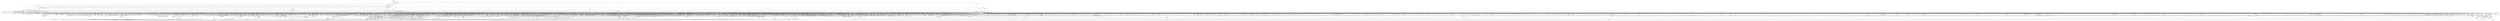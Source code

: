 digraph kerncollapsed {
    "tty_update_time" [color="black"];
    "Indirect call0" [color="black"];
    "do_raw_spin_lock_27" [color="black"];
    "skb_tailroom" [color="black"];
    "zone_page_state_snapshot.constprop.0" [color="black"];
    "arm64_kernel_unmapped_at_el0_4" [color="black"];
    "move_freelist_tail" [color="black"];
    "efi_reboot" [color="black"];
    "__bitmap_clear" [color="black"];
    "__set_fixmap" [color="black"];
    "__finish_swait" [color="black"];
    "Indirect call217" [color="black"];
    "get_page" [color="black"];
    "Indirect call180" [color="black"];
    "local_bh_enable" [color="black"];
    "rcu_poll_gp_seq_end" [color="black"];
    "__raw_spin_unlock_irq_17" [color="black"];
    "Indirect call91" [color="black"];
    "rb_first" [color="black"];
    "mas_wr_walk" [color="black"];
    "attach_entity_load_avg" [color="black"];
    "hrtimer_start_range_ns" [color="black"];
    "d_revalidate" [color="black"];
    "__raw_spin_unlock_irq_36" [color="black"];
    "task_ppid_nr" [color="black"];
    "cleanup_group_ids" [color="black"];
    "vfs_getattr" [color="black"];
    "sve_save_state" [color="black"];
    "__srcu_read_lock" [color="black"];
    "current_wq_worker" [color="black"];
    "free_vmap_area_rb_augment_cb_propagate" [color="black"];
    "arch_local_irq_save" [color="black"];
    "find_next_bit.constprop.0_21" [color="black"];
    "collect_posix_cputimers" [color="black"];
    "double_unlock_balance" [color="black"];
    "class_raw_spinlock_irqsave_destructor" [color="black"];
    "__kern_my_cpu_offset_22" [color="black"];
    "arm64_kernel_unmapped_at_el0_2" [color="black"];
    "graft_tree" [color="black"];
    "double_rq_lock" [color="black"];
    "__const_udelay" [color="black"];
    "task_curr" [color="black"];
    "__init_swait_queue_head" [color="black"];
    "Indirect call103" [color="black"];
    "Indirect call42" [color="black"];
    "getname_flags" [color="black"];
    "Indirect call191" [color="black"];
    "__cmpxchg_case_acq_32_2" [color="black"];
    "mas_wr_new_end" [color="black"];
    "__folio_cancel_dirty" [color="black"];
    "__raw_spin_lock_irq_41" [color="black"];
    "__cmpxchg_case_acq_32.constprop.0_13" [color="black"];
    "arch_teardown_dma_ops" [color="black"];
    "filename_lookup" [color="black"];
    "xas_find_marked" [color="black"];
    "percpu_ref_noop_confirm_switch" [color="black"];
    "Indirect call106" [color="black"];
    "xas_update.isra.0" [color="black"];
    "__kern_my_cpu_offset_47" [color="black"];
    "__count_vm_events_2" [color="black"];
    "__smp_call_single_queue" [color="black"];
    "sig_handler_ignored" [color="black"];
    "console_srcu_read_lock" [color="black"];
    "__wb_update_bandwidth.constprop.0" [color="black"];
    "percpu_ref_put_many.constprop.0" [color="black"];
    "Indirect call121" [color="black"];
    "page_ref_add_1" [color="black"];
    "Indirect call196" [color="black"];
    "__rb_change_child.constprop.0" [color="black"];
    "Indirect call118" [color="black"];
    "__delay" [color="black"];
    "Indirect call35" [color="black"];
    "update_dl_rq_load_avg" [color="black"];
    "path_init" [color="black"];
    "__raw_read_unlock.constprop.0_6" [color="black"];
    "__raw_spin_trylock_1" [color="black"];
    "set_tlb_ubc_flush_pending" [color="black"];
    "rcu_is_watching" [color="black"];
    "Indirect call51" [color="black"];
    "__mnt_is_readonly" [color="black"];
    "__dput_to_list" [color="black"];
    "ttwu_queue_wakelist" [color="black"];
    "__raw_spin_unlock_irqrestore_38" [color="black"];
    "do_init_timer.constprop.0" [color="black"];
    "get_file.isra.0" [color="black"];
    "strcpy" [color="black"];
    "__kmem_obj_info" [color="black"];
    "finish_automount" [color="black"];
    "Indirect call167" [color="black"];
    "signalfd_cleanup" [color="black"];
    "folio_isolate_lru" [color="black"];
    "clear_buddies.isra.0" [color="black"];
    "rt_mutex_slowtrylock" [color="black"];
    "mas_set_alloc_req" [color="black"];
    "rt_mutex_init_proxy_locked" [color="black"];
    "io_poll_get_ownership" [color="black"];
    "__cmpxchg_case_acq_32.constprop.0_20" [color="black"];
    "tk_clock_read" [color="black"];
    "__raw_spin_lock_irqsave_52" [color="black"];
    "Indirect call116" [color="black"];
    "__raw_spin_lock_54" [color="black"];
    "mte_update_gcr_excl.isra.0" [color="black"];
    "set_nameidata" [color="black"];
    "__wake_q_add" [color="black"];
    "raw_spin_rq_unlock" [color="black"];
    "tcp_get_info_chrono_stats" [color="black"];
    "__cmpxchg_case_8" [color="black"];
    "__percpu_add_case_32_13" [color="black"];
    "mm_counter_file" [color="black"];
    "arch_local_irq_restore_1" [color="black"];
    "folio_invalidate" [color="black"];
    "__raw_spin_unlock_irqrestore_2" [color="black"];
    "percpu_counter_add_batch" [color="black"];
    "sched_clock_noinstr" [color="black"];
    "security_task_getsecid_obj" [color="black"];
    "pi_state_update_owner" [color="black"];
    "no_blink" [color="black"];
    "kernfs_release_file.part.0.isra.0" [color="black"];
    "cpumask_first" [color="black"];
    "__io_disarm_linked_timeout" [color="black"];
    "tag_clear" [color="black"];
    "mas_wr_end_piv" [color="black"];
    "kthread_is_per_cpu" [color="black"];
    "d_shrink_add" [color="black"];
    "folio_size_2" [color="black"];
    "net_eq_idr" [color="black"];
    "atomic_notifier_call_chain" [color="black"];
    "Indirect call30" [color="black"];
    "__kern_my_cpu_offset_61" [color="black"];
    "strncmp" [color="black"];
    "arch_send_call_function_ipi_mask" [color="black"];
    "timerqueue_iterate_next" [color="black"];
    "kmap_atomic_1" [color="black"];
    "__iget" [color="black"];
    "io_wq_hash_work" [color="black"];
    "wakeup_source_deactivate" [color="black"];
    "__wake_up_common_lock" [color="black"];
    "mutex_spin_on_owner" [color="black"];
    "pcpu_block_refresh_hint" [color="black"];
    "__cmpwait_case_32_2" [color="black"];
    "set_page_dirty" [color="black"];
    "to_kthread" [color="black"];
    "fpsimd_save" [color="black"];
    "Indirect call28" [color="black"];
    "zone_watermark_ok" [color="black"];
    "__bitmap_intersects" [color="black"];
    "netdev_start_xmit" [color="black"];
    "Indirect call132" [color="black"];
    "Indirect call189" [color="black"];
    "io_req_complete_defer" [color="black"];
    "__cmpxchg_case_mb_64_7" [color="black"];
    "list_del_init_3" [color="black"];
    "walk_component" [color="black"];
    "signal_pending" [color="black"];
    "Indirect call26" [color="black"];
    "do_raw_spin_lock_44" [color="black"];
    "__raw_spin_unlock_irqrestore_9" [color="black"];
    "Indirect call54" [color="black"];
    "mutex_trylock" [color="black"];
    "__pm_relax" [color="black"];
    "thread_group_cputime" [color="black"];
    "rb_erase" [color="black"];
    "__note_gp_changes" [color="black"];
    "rwsem_spin_on_owner" [color="black"];
    "__raw_spin_unlock_irq_11" [color="black"];
    "Indirect call88" [color="black"];
    "__prepare_to_swait" [color="black"];
    "propagate_one" [color="black"];
    "__d_lookup_unhash" [color="black"];
    "rwsem_set_nonspinnable" [color="black"];
    "arch_tlbbatch_should_defer.constprop.0" [color="black"];
    "skb_may_tx_timestamp.part.0" [color="black"];
    "do_raw_spin_lock_15" [color="black"];
    "rb_next" [color="black"];
    "get_next_ino" [color="black"];
    "load_unaligned_zeropad_1" [color="black"];
    "stackinfo_on_stack" [color="black"];
    "netdev_name" [color="black"];
    "__isolate_free_page" [color="black"];
    "smp_call_function" [color="black"];
    "get_sd_balance_interval" [color="black"];
    "kthread_data" [color="black"];
    "mntget" [color="black"];
    "Indirect call78" [color="black"];
    "do_raw_spin_lock.constprop.0_13" [color="black"];
    "sock_inuse_add" [color="black"];
    "__local_bh_enable_ip" [color="black"];
    "folio_order" [color="black"];
    "__clear_close_on_exec.isra.0" [color="black"];
    "__xchg_case_mb_64.constprop.0_3" [color="black"];
    "Indirect call99" [color="black"];
    "folio_trylock_4" [color="black"];
    "memzero_explicit" [color="black"];
    "__sk_mem_reduce_allocated" [color="black"];
    "Indirect call102" [color="black"];
    "dequeue_task" [color="black"];
    "__xchg_case_mb_64.constprop.0_2" [color="black"];
    "cpu_switch_to" [color="black"];
    "__raw_spin_lock_5" [color="black"];
    "mast_fill_bnode" [color="black"];
    "inode_cgwb_move_to_attached" [color="black"];
    "__irq_get_desc_lock" [color="black"];
    "tls_preserve_current_state" [color="black"];
    "arch_local_irq_disable_2" [color="black"];
    "access_ok_19" [color="black"];
    "try_check_zero" [color="black"];
    "__cmpxchg_case_acq_32.constprop.0_12" [color="black"];
    "skb_headers_offset_update" [color="black"];
    "cpumask_any_distribute" [color="black"];
    "mas_set_split_parent.isra.0" [color="black"];
    "__fsnotify_recalc_mask" [color="black"];
    "clear_ti_thread_flag_6" [color="black"];
    "__page_cache_release" [color="black"];
    "blake2s_final" [color="black"];
    "arm64_kernel_unmapped_at_el0_3" [color="black"];
    "__to_kthread" [color="black"];
    "__raw_spin_lock_16" [color="black"];
    "set_secondary_fwnode" [color="black"];
    "mm_trace_rss_stat" [color="black"];
    "Indirect call212" [color="black"];
    "mapping_shrinkable_2" [color="black"];
    "do_raw_spin_lock_57" [color="black"];
    "Indirect call213" [color="black"];
    "__raw_spin_lock_34" [color="black"];
    "__raw_spin_unlock_irq_18" [color="black"];
    "sub_running_bw.isra.0" [color="black"];
    "fragmentation_index" [color="black"];
    "vma_iter_config" [color="black"];
    "__raw_spin_unlock_irqrestore_6" [color="black"];
    "virt_to_slab" [color="black"];
    "__mod_timer" [color="black"];
    "do_raw_spin_lock_28" [color="black"];
    "arch_smp_send_reschedule" [color="black"];
    "__raw_spin_trylock_5" [color="black"];
    "post_init_entity_util_avg" [color="black"];
    "user_disable_single_step" [color="black"];
    "dl_bw_cpus" [color="black"];
    "redirty_tail_locked" [color="black"];
    "security_task_kill" [color="black"];
    "futex_q_lock" [color="black"];
    "prepare_to_swait_event" [color="black"];
    "ktime_get" [color="black"];
    "copy_page" [color="black"];
    "__zone_watermark_ok" [color="black"];
    "wake_up_klogd" [color="black"];
    "__kern_my_cpu_offset_76" [color="black"];
    "addr_to_vb_xa" [color="black"];
    "sk_error_report" [color="black"];
    "skb_header_cloned" [color="black"];
    "ktime_get_real_seconds" [color="black"];
    "set_kpti_asid_bits" [color="black"];
    "__raw_spin_lock.constprop.0_2" [color="black"];
    "__udelay" [color="black"];
    "skb_pfmemalloc" [color="black"];
    "__raw_spin_lock_irq.constprop.0_2" [color="black"];
    "__lock_task_sighand" [color="black"];
    "rcu_gp_is_expedited" [color="black"];
    "_compound_head_7" [color="black"];
    "__raw_spin_lock_irqsave_34" [color="black"];
    "Indirect call34" [color="black"];
    "hrtimer_cancel" [color="black"];
    "fd_install" [color="black"];
    "Indirect call209" [color="black"];
    "update_pm_runtime_accounting" [color="black"];
    "__dl_add" [color="black"];
    "__kern_my_cpu_offset_133" [color="black"];
    "prepare_to_wait" [color="black"];
    "fsnotify_free_mark" [color="black"];
    "__kern_my_cpu_offset_25" [color="black"];
    "do_raw_spin_lock_36" [color="black"];
    "__raw_spin_unlock_irq_28" [color="black"];
    "__irq_startup" [color="black"];
    "__cmpxchg_case_rel_32" [color="black"];
    "d_ancestor" [color="black"];
    "__raw_spin_unlock_irq_35" [color="black"];
    "__kern_my_cpu_offset_62" [color="black"];
    "__cmpxchg_case_acq_32.constprop.0_1" [color="black"];
    "rb_prev" [color="black"];
    "ktime_get_mono_fast_ns" [color="black"];
    "__raw_spin_lock_3" [color="black"];
    "io_poll_mark_cancelled" [color="black"];
    "Indirect call115" [color="black"];
    "Indirect call119" [color="black"];
    "__count_vm_events_1" [color="black"];
    "__rpm_get_callback" [color="black"];
    "wb_has_dirty_io" [color="black"];
    "handle_dots" [color="black"];
    "Indirect call216" [color="black"];
    "Indirect call142" [color="black"];
    "__raw_read_unlock.constprop.0" [color="black"];
    "skb_orphan_1" [color="black"];
    "lookup_fast" [color="black"];
    "skb_queue_tail" [color="black"];
    "Indirect call104" [color="black"];
    "__audit_inode" [color="black"];
    "gup_folio_next" [color="black"];
    "workingset_test_recent" [color="black"];
    "vmalloc_to_page" [color="black"];
    "signal_pending_state_1" [color="black"];
    "__printk_cpu_sync_put" [color="black"];
    "Indirect call122" [color="black"];
    "virt_to_folio" [color="black"];
    "Indirect call113" [color="black"];
    "get_cred_1" [color="black"];
    "security_inode_getattr" [color="black"];
    "cpu_clock_sample_group" [color="black"];
    "__kern_my_cpu_offset_38" [color="black"];
    "_compound_head_3" [color="black"];
    "dev_xmit_recursion_dec" [color="black"];
    "pgattr_change_is_safe" [color="black"];
    "rcu_exp_jiffies_till_stall_check" [color="black"];
    "signal_set_stop_flags" [color="black"];
    "__cmpxchg_case_acq_64" [color="black"];
    "vma_interval_tree_augment_propagate" [color="black"];
    "update_rq_clock" [color="black"];
    "_prb_commit" [color="black"];
    "__percpu_add_case_64.constprop.0_3" [color="black"];
    "__kern_my_cpu_offset_78" [color="black"];
    "noop_dirty_folio" [color="black"];
    "smp_call_function_many_cond" [color="black"];
    "has_managed_dma" [color="black"];
    "Indirect call163" [color="black"];
    "__raw_read_lock_irqsave.constprop.0_1" [color="black"];
    "kobj_ns_ops" [color="black"];
    "do_raw_spin_lock_69" [color="black"];
    "do_raw_spin_lock_47" [color="black"];
    "task_participate_group_stop" [color="black"];
    "io_cancel_ctx_cb" [color="black"];
    "__raw_spin_lock_42" [color="black"];
    "find_submount" [color="black"];
    "dev_bus_name" [color="black"];
    "__radix_tree_lookup" [color="black"];
    "percpu_counter_dec" [color="black"];
    "anon_vma_interval_tree_remove" [color="black"];
    "Indirect call109" [color="black"];
    "__mod_node_page_state" [color="black"];
    "find_next_bit_8" [color="black"];
    "skb_has_frag_list" [color="black"];
    "kill_device" [color="black"];
    "cpu_active" [color="black"];
    "__cmpxchg_case_acq_32.constprop.0_8" [color="black"];
    "mnt_dec_writers" [color="black"];
    "__raw_spin_lock_52" [color="black"];
    "security_inode_init_security_anon" [color="black"];
    "__kern_my_cpu_offset_52" [color="black"];
    "__page_set_anon_rmap" [color="black"];
    "skip_atoi" [color="black"];
    "folio_total_mapcount" [color="black"];
    "check_vma_flags" [color="black"];
    "is_migration_entry" [color="black"];
    "memblock_is_map_memory" [color="black"];
    "__raw_spin_unlock_irqrestore.constprop.0_1" [color="black"];
    "srcu_get_delay.isra.0" [color="black"];
    "put_tree_ref" [color="black"];
    "__raw_spin_lock_irqsave_41" [color="black"];
    "Indirect call197" [color="black"];
    "find_task_by_pid_ns" [color="black"];
    "add_timer" [color="black"];
    "zone_page_state_add" [color="black"];
    "memcg_charge_kernel_stack.part.0" [color="black"];
    "tlb_gather_mmu" [color="black"];
    "__raw_spin_trylock_3" [color="black"];
    "pcpu_block_update_hint_alloc" [color="black"];
    "__pageblock_pfn_to_page" [color="black"];
    "hrtimer_active" [color="black"];
    "find_first_bit_4" [color="black"];
    "tick_get_device" [color="black"];
    "__raw_spin_unlock_irqrestore_3" [color="black"];
    "i_uid_into_vfsuid" [color="black"];
    "flush_tlb_mm_1" [color="black"];
    "Indirect call136" [color="black"];
    "folio_nr_pages" [color="black"];
    "inode_to_bdi" [color="black"];
    "capacity_of" [color="black"];
    "mod_node_state" [color="black"];
    "tick_get_wakeup_device" [color="black"];
    "tty_driver_flush_buffer" [color="black"];
    "__raw_spin_unlock_irqrestore_11" [color="black"];
    "cpuhp_invoke_callback" [color="black"];
    "do_raw_spin_lock_29" [color="black"];
    "__raw_spin_lock_irqsave_7" [color="black"];
    "blake2s.constprop.0" [color="black"];
    "__irq_work_queue_local" [color="black"];
    "cpu_online_1" [color="black"];
    "__printk_safe_enter" [color="black"];
    "__raw_spin_unlock_irq_25" [color="black"];
    "__raw_spin_lock_irqsave_22" [color="black"];
    "__cmpxchg_case_acq_32.constprop.0_14" [color="black"];
    "set_tsk_need_resched" [color="black"];
    "sched_asym_prefer" [color="black"];
    "pwq_activate_inactive_work" [color="black"];
    "__lock_parent" [color="black"];
    "down_trylock" [color="black"];
    "page_ref_dec_and_test_2" [color="black"];
    "link_path_walk" [color="black"];
    "update_cached_migrate" [color="black"];
    "auditd_test_task" [color="black"];
    "__raw_spin_unlock_irqrestore_8" [color="black"];
    "xas_pause" [color="black"];
    "__arm64_sys_newstat" [color="black"];
    "Indirect call89" [color="black"];
    "Indirect call111" [color="black"];
    "__kern_my_cpu_offset_23" [color="black"];
    "__fsnotify_update_child_dentry_flags" [color="black"];
    "Indirect call133" [color="black"];
    "__kern_my_cpu_offset_54" [color="black"];
    "pagefault_enable_1" [color="black"];
    "skb_zcopy_downgrade_managed" [color="black"];
    "task_fits_cpu" [color="black"];
    "__down_trylock_console_sem.constprop.0" [color="black"];
    "__list_del_entry_1" [color="black"];
    "Indirect call15" [color="black"];
    "__percpu_add_case_64_1" [color="black"];
    "eventfd_signal_mask" [color="black"];
    "clear_ti_thread_flag_4" [color="black"];
    "mab_no_null_split" [color="black"];
    "sock_flag_1" [color="black"];
    "__kern_my_cpu_offset_70" [color="black"];
    "find_next_bit_6" [color="black"];
    "dequeue_load_avg" [color="black"];
    "__percpu_add_case_32_2" [color="black"];
    "Indirect call65" [color="black"];
    "__kern_my_cpu_offset_17" [color="black"];
    "do_raw_spin_lock_41" [color="black"];
    "page_try_share_anon_rmap" [color="black"];
    "d_alloc" [color="black"];
    "__rb_rotate_set_parents" [color="black"];
    "mapping_shrinkable" [color="black"];
    "__raw_spin_lock_22" [color="black"];
    "mod_timer" [color="black"];
    "Indirect call131" [color="black"];
    "__cmpxchg_case_acq_32.constprop.0_9" [color="black"];
    "prep_compound_page" [color="black"];
    "folio_mapped" [color="black"];
    "vfsgid_in_group_p" [color="black"];
    "__cmpxchg_case_acq_32.constprop.0_4" [color="black"];
    "vma_interval_tree_subtree_search" [color="black"];
    "__wait_on_bit" [color="black"];
    "get_new_cred" [color="black"];
    "__percpu_add_case_64.constprop.0_1" [color="black"];
    "idr_find" [color="black"];
    "__gfp_pfmemalloc_flags" [color="black"];
    "raw_spin_rq_lock" [color="black"];
    "raw_spin_rq_unlock_irqrestore" [color="black"];
    "__raw_spin_lock.constprop.0" [color="black"];
    "Indirect call110" [color="black"];
    "exit_rcu" [color="black"];
    "find_next_bit_18" [color="black"];
    "cpus_share_cache" [color="black"];
    "xas_next_entry.constprop.0" [color="black"];
    "Indirect call143" [color="black"];
    "check_stable_address_space" [color="black"];
    "__percpu_counter_sum" [color="black"];
    "__skb_set_length" [color="black"];
    "mte_thread_switch" [color="black"];
    "Indirect call222" [color="black"];
    "copy_user_highpage" [color="black"];
    "task_sched_runtime" [color="black"];
    "__kern_my_cpu_offset_26" [color="black"];
    "Indirect call152" [color="black"];
    "set_root_1" [color="black"];
    "Indirect call117" [color="black"];
    "desc_read_finalized_seq" [color="black"];
    "do_raw_spin_lock.constprop.0_3" [color="black"];
    "Indirect call52" [color="black"];
    "find_lock_later_rq" [color="black"];
    "pfn_swap_entry_to_page" [color="black"];
    "find_next_zero_bit_2" [color="black"];
    "Indirect call199" [color="black"];
    "Indirect call72" [color="black"];
    "__raw_spin_lock_irqsave.constprop.0_3" [color="black"];
    "do_raw_spin_lock_17" [color="black"];
    "pmd_install" [color="black"];
    "pud_clear_huge" [color="black"];
    "deactivate_task" [color="black"];
    "slab_is_available" [color="black"];
    "cpudl_heapify_up" [color="black"];
    "__raw_spin_unlock_bh.constprop.0" [color="black"];
    "pte_offset_kernel.isra.0" [color="black"];
    "io_wq_work_match_all" [color="black"];
    "remove_wait_queue" [color="black"];
    "prb_next_seq" [color="black"];
    "migrate_disable" [color="black"];
    "__set_task_comm" [color="black"];
    "mas_find_child" [color="black"];
    "__preempt_count_add.constprop.0_1" [color="black"];
    "ktime_get_real_ts64" [color="black"];
    "fsnotify_handle_inode_event.isra.0" [color="black"];
    "skb_header_pointer_2" [color="black"];
    "put_filesystem" [color="black"];
    "__raw_spin_lock_49" [color="black"];
    "__cmpxchg_case_acq_32.constprop.0_18" [color="black"];
    "get_pfnblock_flags_mask" [color="black"];
    "folio_wake_bit" [color="black"];
    "___d_drop" [color="black"];
    "Indirect call48" [color="black"];
    "pid_task" [color="black"];
    "set_ptes.isra.0" [color="black"];
    "first_zones_zonelist_1" [color="black"];
    "mas_next_slot" [color="black"];
    "compaction_zonelist_suitable" [color="black"];
    "desc_make_final" [color="black"];
    "rcu_dynticks_snap" [color="black"];
    "__kern_my_cpu_offset_37" [color="black"];
    "timespec64_equal" [color="black"];
    "kernfs_name_hash" [color="black"];
    "__raw_spin_unlock_irq.constprop.0_2" [color="black"];
    "console_is_usable" [color="black"];
    "Indirect call61" [color="black"];
    "rcu_gp_is_normal" [color="black"];
    "find_next_bit.constprop.0_5" [color="black"];
    "qdisc_maybe_clear_missed" [color="black"];
    "iov_iter_revert" [color="black"];
    "sched_cgroup_fork" [color="black"];
    "fasync_insert_entry" [color="black"];
    "_atomic_dec_and_lock_irqsave" [color="black"];
    "kmsg_dump" [color="black"];
    "do_raw_spin_lock_13" [color="black"];
    "dev_to_swnode" [color="black"];
    "__raw_spin_lock_12" [color="black"];
    "strnlen" [color="black"];
    "local_bh_disable" [color="black"];
    "vma_fs_can_writeback" [color="black"];
    "__ksize" [color="black"];
    "find_next_bit_13" [color="black"];
    "mapping_unmap_writable" [color="black"];
    "ptep_clear_flush" [color="black"];
    "bit_waitqueue" [color="black"];
    "arch_timer_evtstrm_available" [color="black"];
    "do_raw_spin_lock_48" [color="black"];
    "vm_unacct_memory_1" [color="black"];
    "folio_mark_dirty" [color="black"];
    "folio_unlock" [color="black"];
    "compaction_defer_reset" [color="black"];
    "rcu_poll_gp_seq_start" [color="black"];
    "__pi_strlen" [color="black"];
    "mmget" [color="black"];
    "count_vm_event_1" [color="black"];
    "test_ti_thread_flag_19" [color="black"];
    "__raw_spin_unlock_irq.constprop.0_1" [color="black"];
    "get_mm_exe_file" [color="black"];
    "do_raw_spin_lock_93" [color="black"];
    "next_signal" [color="black"];
    "posix_cpu_timer_rearm" [color="black"];
    "u64_stats_inc" [color="black"];
    "_copy_from_iter" [color="black"];
    "bump_cpu_timer" [color="black"];
    "mas_put_in_tree" [color="black"];
    "__raise_softirq_irqoff" [color="black"];
    "process_shares_mm" [color="black"];
    "csum_block_add_ext" [color="black"];
    "aio_nr_sub" [color="black"];
    "mt_find" [color="black"];
    "__put_unused_fd" [color="black"];
    "blake2s_update" [color="black"];
    "lock_timer_base" [color="black"];
    "xas_error.isra.0" [color="black"];
    "__timer_delete" [color="black"];
    "__cmpxchg_case_acq_32" [color="black"];
    "__get_task_comm" [color="black"];
    "cpu_clock_sample" [color="black"];
    "audit_dummy_context_1" [color="black"];
    "__kern_my_cpu_offset_21" [color="black"];
    "sched_clock" [color="black"];
    "Indirect call64" [color="black"];
    "set_ti_thread_flag_4" [color="black"];
    "__kern_my_cpu_offset_55" [color="black"];
    "hrtimer_try_to_cancel" [color="black"];
    "find_next_bit_29" [color="black"];
    "hrtimer_reprogram.constprop.0" [color="black"];
    "put_dec" [color="black"];
    "do_raw_spin_lock_52" [color="black"];
    "compaction_suitable" [color="black"];
    "security_sk_free" [color="black"];
    "mas_wr_store_setup" [color="black"];
    "ma_data_end" [color="black"];
    "Indirect call120" [color="black"];
    "io_acct_run_queue" [color="black"];
    "io_poll_add_hash" [color="black"];
    "__skb_checksum" [color="black"];
    "page_move_anon_rmap" [color="black"];
    "pm_runtime_get_noresume" [color="black"];
    "mas_start" [color="black"];
    "qdisc_qstats_cpu_qlen_inc" [color="black"];
    "vmf_pte_changed" [color="black"];
    "__d_drop" [color="black"];
    "super_wake" [color="black"];
    "Indirect call179" [color="black"];
    "path_is_under" [color="black"];
    "__skb_header_pointer" [color="black"];
    "mas_wr_walk_index.isra.0" [color="black"];
    "Indirect call85" [color="black"];
    "memblock_search" [color="black"];
    "_find_next_or_bit" [color="black"];
    "Indirect call87" [color="black"];
    "audit_string_contains_control" [color="black"];
    "Indirect call105" [color="black"];
    "plist_add" [color="black"];
    "io_put_kbuf" [color="black"];
    "count_vm_event" [color="black"];
    "wb_io_lists_populated" [color="black"];
    "Indirect call83" [color="black"];
    "find_next_bit_11" [color="black"];
    "grow_tree_refs" [color="black"];
    "pvm_find_va_enclose_addr" [color="black"];
    "fpsimd_preserve_current_state" [color="black"];
    "irqd_set.isra.0_1" [color="black"];
    "__raw_spin_lock_irqsave_23" [color="black"];
    "spin_lock_irqsave_ssp_contention" [color="black"];
    "__raw_spin_unlock_irq_19" [color="black"];
    "pm_runtime_deactivate_timer" [color="black"];
    "audit_gid_comparator" [color="black"];
    "write_seqlock.constprop.0" [color="black"];
    "__pi_strcmp" [color="black"];
    "num_other_online_cpus" [color="black"];
    "page_ref_inc_1" [color="black"];
    "do_raw_spin_lock_34" [color="black"];
    "cpudl_find" [color="black"];
    "____core____" [color="kernel"];
    "__var_waitqueue" [color="black"];
    "folio_size" [color="black"];
    "io_wq_exit_start" [color="black"];
    "io_run_local_work_continue" [color="black"];
    "wake_all_kswapds" [color="black"];
    "invent_group_ids" [color="black"];
    "sk_leave_memory_pressure" [color="black"];
    "__raw_spin_unlock_irqrestore_37" [color="black"];
    "commit_tree" [color="black"];
    "__raw_spin_lock_irq_20" [color="black"];
    "mas_store_prealloc.part.0" [color="black"];
    "try_to_unmap_flush" [color="black"];
    "__task_will_free_mem" [color="black"];
    "mas_parent_type" [color="black"];
    "Indirect call67" [color="black"];
    "workingset_eviction" [color="black"];
    "idle_cpu" [color="black"];
    "cleanup_timerqueue" [color="black"];
    "rcu_poll_gp_seq_end_unlocked" [color="black"];
    "sock_rfree" [color="black"];
    "xa_find_after" [color="black"];
    "write_sequnlock.constprop.0" [color="black"];
    "Indirect call230" [color="black"];
    "__d_lookup_rcu_op_compare" [color="black"];
    "fsnotify_grab_connector" [color="black"];
    "dev_driver_string" [color="black"];
    "is_bad_inode" [color="black"];
    "klist_node_attached" [color="black"];
    "Indirect call145" [color="black"];
    "__tlb_reset_range" [color="black"];
    "__acct_reclaim_writeback" [color="black"];
    "Indirect call157" [color="black"];
    "next_mnt" [color="black"];
    "Indirect call166" [color="black"];
    "dentry_string_cmp" [color="black"];
    "rcu_start_this_gp" [color="black"];
    "tty_termios_baud_rate" [color="black"];
    "cpumask_subset" [color="black"];
    "Indirect call170" [color="black"];
    "percpu_counter_add" [color="black"];
    "clear_ti_thread_flag_5" [color="black"];
    "kill_super_notify" [color="black"];
    "page_ref_inc_6" [color="black"];
    "mab_mas_cp" [color="black"];
    "deny_write_access.isra.0" [color="black"];
    "device_pm_check_callbacks" [color="black"];
    "cpu_util.constprop.0" [color="black"];
    "int_sqrt" [color="black"];
    "do_raw_spin_lock_56" [color="black"];
    "should_failslab" [color="black"];
    "io_timeout_extract" [color="black"];
    "__wake_up_klogd.part.0" [color="black"];
    "__raw_spin_lock_28" [color="black"];
    "__percpu_add_case_32_3" [color="black"];
    "pcpu_init_md_blocks" [color="black"];
    "slab_want_init_on_alloc" [color="black"];
    "kmalloc_size_roundup" [color="black"];
    "Indirect call211" [color="black"];
    "__sk_mem_reclaim" [color="black"];
    "system_supports_tlb_range" [color="black"];
    "fatal_signal_pending_5" [color="black"];
    "mm_set_has_pinned_flag" [color="black"];
    "__mutex_init" [color="black"];
    "__percpu_add_case_32_1" [color="black"];
    "folio_trylock" [color="black"];
    "Indirect call134" [color="black"];
    "__kern_my_cpu_offset_91" [color="black"];
    "step_into" [color="black"];
    "read_seqbegin.constprop.0" [color="black"];
    "Indirect call161" [color="black"];
    "page_mapping" [color="black"];
    "__percpu_add_case_32_15" [color="black"];
    "cpu_online_3" [color="black"];
    "timer_delete" [color="black"];
    "desc_read" [color="black"];
    "__cmpxchg_case_mb_64" [color="black"];
    "rt_mutex_setprio" [color="black"];
    "pcpu_update_empty_pages" [color="black"];
    "audit_tree_lookup" [color="black"];
    "__raw_spin_lock_26" [color="black"];
    "drain_pages" [color="black"];
    "Indirect call77" [color="black"];
    "mas_leaf_set_meta" [color="black"];
    "folio_activate_fn" [color="black"];
    "device_links_read_unlock" [color="black"];
    "fsnotify_update_flags" [color="black"];
    "anon_vma_interval_tree_iter_first" [color="black"];
    "mapping_allow_writable" [color="black"];
    "do_raw_spin_lock_46" [color="black"];
    "__next_zones_zonelist" [color="black"];
    "__lookup_mnt" [color="black"];
    "osq_lock" [color="black"];
    "__percpu_add_case_64.constprop.0" [color="black"];
    "Indirect call62" [color="black"];
    "cpumask_next.constprop.0" [color="black"];
    "mmgrab_2" [color="black"];
    "mas_walk" [color="black"];
    "Indirect call56" [color="black"];
    "cpumask_weight.constprop.0_5" [color="black"];
    "__cmpxchg_case_mb_32_3" [color="black"];
    "get_cpu_fpsimd_context" [color="black"];
    "__cmpxchg_case_acq_32.constprop.0_2" [color="black"];
    "isolation_suitable.isra.0" [color="black"];
    "sane_fdtable_size" [color="black"];
    "xas_set_mark" [color="black"];
    "rcu_segcblist_inc_len" [color="black"];
    "xas_find" [color="black"];
    "__printk_cpu_sync_wait" [color="black"];
    "kernfs_get" [color="black"];
    "pcpu_next_md_free_region" [color="black"];
    "plist_del" [color="black"];
    "set_cpu_online" [color="black"];
    "kmem_valid_obj" [color="black"];
    "rb_insert_color" [color="black"];
    "__arch_copy_to_user" [color="black"];
    "dev_nit_active" [color="black"];
    "do_softirq_own_stack" [color="black"];
    "xa_mk_value" [color="black"];
    "__raw_spin_lock_31" [color="black"];
    "__anon_vma_interval_tree_augment_propagate" [color="black"];
    "del_page_from_free_list" [color="black"];
    "__raw_read_lock.constprop.0_1" [color="black"];
    "radix_tree_iter_tag_clear" [color="black"];
    "Indirect call50" [color="black"];
    "osq_unlock" [color="black"];
    "check_mnt.isra.0" [color="black"];
    "xas_clear_mark" [color="black"];
    "tsk_fork_get_node" [color="black"];
    "idr_for_each" [color="black"];
    "eth_type_vlan" [color="black"];
    "gfp_pfmemalloc_allowed" [color="black"];
    "list_del_4" [color="black"];
    "llist_del_first" [color="black"];
    "mas_push_data" [color="black"];
    "nd_jump_root" [color="black"];
    "fatal_signal_pending" [color="black"];
    "__raw_spin_lock_63" [color="black"];
    "get_state_synchronize_rcu_full" [color="black"];
    "rcu_accelerate_cbs" [color="black"];
    "purge_fragmented_block" [color="black"];
    "pfn_valid_1" [color="black"];
    "posix_cpu_timers_exit_group" [color="black"];
    "do_raw_spin_lock.constprop.0_6" [color="black"];
    "find_worker_executing_work" [color="black"];
    "do_raw_spin_lock_42" [color="black"];
    "io_wq_get_acct" [color="black"];
    "__raw_spin_unlock_irqrestore_24" [color="black"];
    "__skb_fill_page_desc" [color="black"];
    "do_raw_spin_lock_8" [color="black"];
    "__wake_up" [color="black"];
    "prep_new_page" [color="black"];
    "space_used" [color="black"];
    "task_will_free_mem" [color="black"];
    "fsnotify_compare_groups" [color="black"];
    "xas_set_offset" [color="black"];
    "audit_inode" [color="black"];
    "__raw_spin_unlock_irq_21" [color="black"];
    "dput_to_list" [color="black"];
    "Indirect call43" [color="black"];
    "__printk_safe_exit" [color="black"];
    "cpumask_next_and" [color="black"];
    "fsnotify_put_sb_connectors" [color="black"];
    "do_raw_spin_lock_23" [color="black"];
    "__wake_up_locked_key_bookmark" [color="black"];
    "pagetable_pte_dtor" [color="black"];
    "strscpy_pad" [color="black"];
    "read_sanitised_ftr_reg" [color="black"];
    "signal_pending_state" [color="black"];
    "Indirect call86" [color="black"];
    "mas_set_parent.constprop.0" [color="black"];
    "security_current_getsecid_subj" [color="black"];
    "sb_clear_inode_writeback" [color="black"];
    "__mod_zone_page_state" [color="black"];
    "lock_parent" [color="black"];
    "generic_fillattr" [color="black"];
    "irqd_irq_disabled.isra.0" [color="black"];
    "system_supports_mte_1" [color="black"];
    "mas_next_sibling" [color="black"];
    "irq_enable" [color="black"];
    "__kern_my_cpu_offset_4" [color="black"];
    "clear_inode" [color="black"];
    "osq_wait_next" [color="black"];
    "sched_ttwu_pending" [color="black"];
    "__raw_spin_unlock_irqrestore_29" [color="black"];
    "inc_rlimit_ucounts" [color="black"];
    "test_ti_thread_flag_21" [color="black"];
    "__mnt_drop_write" [color="black"];
    "Indirect call165" [color="black"];
    "lock_hrtimer_base" [color="black"];
    "__dl_update" [color="black"];
    "Indirect call129" [color="black"];
    "__audit_getname" [color="black"];
    "__raw_write_lock_irq" [color="black"];
    "Indirect call140" [color="black"];
    "Indirect call112" [color="black"];
    "__raw_spin_lock_irq_21" [color="black"];
    "__cmpwait_case_32" [color="black"];
    "Indirect call100" [color="black"];
    "Indirect call19" [color="black"];
    "__kern_my_cpu_offset_16" [color="black"];
    "group_classify" [color="black"];
    "__cmpxchg_case_acq_32_3" [color="black"];
    "lock_mount_hash" [color="black"];
    "kmap_local_page" [color="black"];
    "pte_to_swp_entry" [color="black"];
    "fsnotify_group_assert_locked" [color="black"];
    "mas_allocated.isra.0" [color="black"];
    "mas_prev_setup.constprop.0" [color="black"];
    "mas_bulk_rebalance" [color="black"];
    "__raw_spin_unlock_irq_43" [color="black"];
    "choose_mountpoint_rcu" [color="black"];
    "pcpu_chunk_slot" [color="black"];
    "test_tsk_need_resched" [color="black"];
    "irq_set_thread_affinity" [color="black"];
    "rcu_segcblist_accelerate" [color="black"];
    "do_raw_spin_lock_83" [color="black"];
    "__attach_mnt" [color="black"];
    "security_inode_permission" [color="black"];
    "vma_interval_tree_insert_after" [color="black"];
    "extfrag_for_order" [color="black"];
    "do_raw_spin_lock_16" [color="black"];
    "list_splice" [color="black"];
    "arch_get_random_longs" [color="black"];
    "__raw_spin_lock" [color="black"];
    "cpu_online_2" [color="black"];
    "Indirect call101" [color="black"];
    "__raw_spin_lock_4" [color="black"];
    "zone_reclaimable_pages" [color="black"];
    "clear_ti_thread_flag_8" [color="black"];
    "Indirect call223" [color="black"];
    "__lshrti3" [color="black"];
    "tag_clear_highpage" [color="black"];
    "can_migrate_task" [color="black"];
    "update_group_capacity" [color="black"];
    "strncpy_from_user" [color="black"];
    "Indirect call229" [color="black"];
    "io_match_task_safe" [color="black"];
    "set_pud" [color="black"];
    "touch_atime" [color="black"];
    "__raw_spin_unlock_irqrestore_5" [color="black"];
    "io_fill_cqe_aux" [color="black"];
    "__disable_irq_nosync" [color="black"];
    "__kern_my_cpu_offset_67" [color="black"];
    "Indirect call182" [color="black"];
    "Indirect call3" [color="black"];
    "tag_set" [color="black"];
    "get_state_synchronize_rcu" [color="black"];
    "pfn_valid_2" [color="black"];
    "__cmpxchg_case_acq_32.constprop.0_5" [color="black"];
    "siginfo_layout" [color="black"];
    "vm_commit_limit" [color="black"];
    "timer_delete_sync" [color="black"];
    "__fprop_add_percpu" [color="black"];
    "arch_irq_work_raise" [color="black"];
    "list_del_init_7" [color="black"];
    "Indirect call169" [color="black"];
    "__raw_spin_lock_irqsave_39" [color="black"];
    "wake_up_bit" [color="black"];
    "drop_links" [color="black"];
    "__raw_spin_unlock_irqrestore_33" [color="black"];
    "mas_prev" [color="black"];
    "attach_pid" [color="black"];
    "find_last_bit" [color="black"];
    "pde_subdir_find" [color="black"];
    "mtree_load" [color="black"];
    "handle_lookup_down" [color="black"];
    "next_zone" [color="black"];
    "tty_ldisc_close" [color="black"];
    "hlist_del_init_4" [color="black"];
    "xa_load" [color="black"];
    "Indirect call135" [color="black"];
    "__raw_spin_unlock_irq_20" [color="black"];
    "security_release_secctx" [color="black"];
    "do_raw_spin_lock_1" [color="black"];
    "get_task_exe_file" [color="black"];
    "_find_first_zero_bit" [color="black"];
    "free_vmap_area_rb_augment_cb_rotate" [color="black"];
    "__kern_my_cpu_offset_53" [color="black"];
    "timer_delete_hook" [color="black"];
    "min_deadline_cb_rotate" [color="black"];
    "pcpu_free_area.isra.0" [color="black"];
    "invalid_migration_vma" [color="black"];
    "lockref_mark_dead" [color="black"];
    "do_raw_spin_lock_11" [color="black"];
    "group_balance_cpu" [color="black"];
    "prepend_name" [color="black"];
    "lockref_get" [color="black"];
    "try_grab_page" [color="black"];
    "__mutex_trylock_common" [color="black"];
    "task_pid_vnr_1" [color="black"];
    "__xchg_case_mb_32.constprop.0" [color="black"];
    "netlink_overrun" [color="black"];
    "__raw_spin_unlock_irqrestore_12" [color="black"];
    "Indirect call215" [color="black"];
    "__raw_spin_lock_irqsave_15" [color="black"];
    "page_ref_inc" [color="black"];
    "__cmpxchg_case_64" [color="black"];
    "test_and_set_ti_thread_flag_1" [color="black"];
    "__raw_spin_lock_irq_35" [color="black"];
    "mas_max_gap" [color="black"];
    "cpumask_first_and" [color="black"];
    "sk_mem_reclaim" [color="black"];
    "__futex_queue" [color="black"];
    "__raw_spin_unlock_irqrestore_4" [color="black"];
    "io_wq_work_match_item" [color="black"];
    "console_srcu_read_unlock" [color="black"];
    "__raw_spin_lock_43" [color="black"];
    "complete_walk" [color="black"];
    "__set_close_on_exec.isra.0" [color="black"];
    "test_ti_thread_flag_4" [color="black"];
    "do_raw_spin_lock_88" [color="black"];
    "do_raw_spin_lock_50" [color="black"];
    "pud_set_huge" [color="black"];
    "workingset_age_nonresident" [color="black"];
    "sync_icache_aliases" [color="black"];
    "__raw_spin_unlock_irqrestore_17" [color="black"];
    "__raw_spin_lock_41" [color="black"];
    "Indirect call184" [color="black"];
    "Indirect call12" [color="black"];
    "fpsimd_thread_switch" [color="black"];
    "do_raw_spin_lock_14" [color="black"];
    "list_del_3" [color="black"];
    "_mix_pool_bytes" [color="black"];
    "pcpu_chunk_populated" [color="black"];
    "post_ttbr_update_workaround" [color="black"];
    "inode_io_list_move_locked" [color="black"];
    "expand" [color="black"];
    "set_task_reclaim_state" [color="black"];
    "Indirect call194" [color="black"];
    "signal_pending_11" [color="black"];
    "rcu_jiffies_till_stall_check" [color="black"];
    "rseq_migrate" [color="black"];
    "__raw_spin_lock_irqsave.constprop.0_8" [color="black"];
    "__raw_spin_lock_irq_23" [color="black"];
    "Indirect call224" [color="black"];
    "xas_result" [color="black"];
    "__cmpxchg_case_acq_32.constprop.0_15" [color="black"];
    "mte_parent_slot" [color="black"];
    "__raw_spin_lock_irqsave_12" [color="black"];
    "jiffies_to_usecs" [color="black"];
    "Indirect call10" [color="black"];
    "__raw_spin_lock_irq_6" [color="black"];
    "percpu_ref_get_many" [color="black"];
    "add_mm_rss_vec" [color="black"];
    "Indirect call127" [color="black"];
    "skb_tailroom_2" [color="black"];
    "set_swapper_pgd" [color="black"];
    "__raw_spin_lock_irq" [color="black"];
    "mask_irq" [color="black"];
    "prepare_to_wait_event" [color="black"];
    "node_page_state_add" [color="black"];
    "drain_local_pages" [color="black"];
    "Indirect call160" [color="black"];
    "Indirect call128" [color="black"];
    "pcpu_chunk_relocate" [color="black"];
    "lru_note_cost" [color="black"];
    "cpumask_and.isra.0_3" [color="black"];
    "tick_get_broadcast_mask" [color="black"];
    "io_cqring_wake" [color="black"];
    "put_link" [color="black"];
    "__raw_spin_unlock_irqrestore_18" [color="black"];
    "sme_save_state" [color="black"];
    "flush_tlb_mm" [color="black"];
    "Indirect call24" [color="black"];
    "__kern_my_cpu_offset_60" [color="black"];
    "arch_local_irq_enable_2" [color="black"];
    "mas_store_b_node" [color="black"];
    "srcu_gp_start" [color="black"];
    "update_load_avg" [color="black"];
    "__raw_spin_unlock_irq_4" [color="black"];
    "csum_partial" [color="black"];
    "__kern_my_cpu_offset_42" [color="black"];
    "__percpu_down_write_trylock" [color="black"];
    "get_arm64_ftr_reg_nowarn" [color="black"];
    "task_sigpending_2" [color="black"];
    "__irq_put_desc_unlock" [color="black"];
    "__mutex_remove_waiter" [color="black"];
    "futex_hb_waiters_dec" [color="black"];
    "io_run_cancel" [color="black"];
    "__pick_first_entity" [color="black"];
    "io_file_get_flags" [color="black"];
    "Indirect call205" [color="black"];
    "mte_zero_clear_page_tags" [color="black"];
    "init_entity_runnable_average" [color="black"];
    "timer_base.isra.0" [color="black"];
    "__dl_clear_params" [color="black"];
    "ktime_add_safe" [color="black"];
    "mas_leaf_max_gap" [color="black"];
    "membarrier_update_current_mm" [color="black"];
    "clear_ti_thread_flag_3" [color="black"];
    "Indirect call114" [color="black"];
    "__cmpxchg_case_acq_32.constprop.0_10" [color="black"];
    "blake2s_compress" [color="black"];
    "__sync_icache_dcache" [color="black"];
    "xa_find" [color="black"];
    "files_lookup_fd_raw" [color="black"];
    "page_ref_inc_3" [color="black"];
    "__rt_mutex_futex_trylock" [color="black"];
    "compact_lock_irqsave" [color="black"];
    "resched_curr" [color="black"];
    "__d_lookup_rcu" [color="black"];
    "skb_tailroom_1" [color="black"];
    "__try_to_del_timer_sync" [color="black"];
    "folio_trylock_flag" [color="black"];
    "terminate_walk" [color="black"];
    "enqueue_hrtimer.constprop.0" [color="black"];
    "wants_signal" [color="black"];
    "tlb_remove_table_smp_sync" [color="black"];
    "prepare_alloc_pages.constprop.0" [color="black"];
    "__cmpxchg_case_acq_32.constprop.0" [color="black"];
    "do_raw_spin_lock_80" [color="black"];
    "cpudl_set" [color="black"];
    "prb_final_commit" [color="black"];
    "__raw_spin_lock_irq_1" [color="black"];
    "down_read_trylock" [color="black"];
    "change_page_range" [color="black"];
    "exit_oom_victim" [color="black"];
    "move_freepages_block" [color="black"];
    "queued_read_lock.constprop.0" [color="black"];
    "__raw_spin_unlock_irq_23" [color="black"];
    "d_lru_del" [color="black"];
    "__raw_spin_unlock_irqrestore_14" [color="black"];
    "Indirect call31" [color="black"];
    "__raw_spin_unlock_irq_3" [color="black"];
    "skb_checksum" [color="black"];
    "access_ok_14" [color="black"];
    "xa_is_node" [color="black"];
    "__init_waitqueue_head" [color="black"];
    "__raw_spin_lock_64" [color="black"];
    "access_ok_2" [color="black"];
    "find_unlink_vmap_area" [color="black"];
    "Indirect call171" [color="black"];
    "find_next_and_bit.constprop.0" [color="black"];
    "__kern_my_cpu_offset_19" [color="black"];
    "__rt_mutex_slowtrylock" [color="black"];
    "Indirect call76" [color="black"];
    "cpumask_any_and_distribute" [color="black"];
    "dec_mm_counter" [color="black"];
    "Indirect call4" [color="black"];
    "need_seqretry" [color="black"];
    "mas_update_gap" [color="black"];
    "__raw_spin_lock_irq_7" [color="black"];
    "flush_signal_handlers" [color="black"];
    "__arch_copy_from_user" [color="black"];
    "node_tag_clear" [color="black"];
    "dl_task_is_earliest_deadline" [color="black"];
    "sock_rmem_free" [color="black"];
    "Indirect call46" [color="black"];
    "propagation_next" [color="black"];
    "mte_destroy_descend.constprop.0" [color="black"];
    "Indirect call130" [color="black"];
    "xa_err" [color="black"];
    "do_raw_spin_lock_97" [color="black"];
    "cd_forget" [color="black"];
    "test_ti_thread_flag_22" [color="black"];
    "filemap_check_errors" [color="black"];
    "_double_lock_balance" [color="black"];
    "proto_memory_pcpu_drain" [color="black"];
    "do_raw_spin_lock_72" [color="black"];
    "__dev_fwnode" [color="black"];
    "__raw_spin_unlock_irqrestore_1" [color="black"];
    "hrtimer_force_reprogram.constprop.0" [color="black"];
    "__raw_spin_lock_irqsave_51" [color="black"];
    "__mnt_drop_write_file" [color="black"];
    "Indirect call185" [color="black"];
    "__cmpxchg_case_acq_32.constprop.0_21" [color="black"];
    "Indirect call174" [color="black"];
    "do_softirq" [color="black"];
    "__raw_spin_lock_irqsave.constprop.0_2" [color="black"];
    "__raw_spin_unlock_irqrestore_31" [color="black"];
    "move_linked_works" [color="black"];
    "Indirect call151" [color="black"];
    "mas_split_final_node.isra.0" [color="black"];
    "security_audit_rule_free" [color="black"];
    "free_pcppages_bulk" [color="black"];
    "__raw_spin_unlock_irq_12" [color="black"];
    "get_file_1" [color="black"];
    "is_zero_page" [color="black"];
    "__mod_lruvec_state" [color="black"];
    "io_poll_can_finish_inline.isra.0" [color="black"];
    "data_check_size" [color="black"];
    "__raw_spin_lock_irqsave_21" [color="black"];
    "Indirect call203" [color="black"];
    "Indirect call74" [color="black"];
    "find_next_bit_15" [color="black"];
    "kernel_init_pages" [color="black"];
    "Indirect call33" [color="black"];
    "mas_safe_min" [color="black"];
    "Indirect call45" [color="black"];
    "strcspn" [color="black"];
    "irq_work_claim" [color="black"];
    "list_del_1" [color="black"];
    "__xchg_case_acq_64.isra.0" [color="black"];
    "workingset_update_node" [color="black"];
    "wb_stat_error" [color="black"];
    "vma_interval_tree_insert" [color="black"];
    "rt_mutex_proxy_unlock" [color="black"];
    "do_raw_spin_lock.constprop.0_11" [color="black"];
    "find_first_bit_1" [color="black"];
    "propagate_mount_unlock" [color="black"];
    "__kern_my_cpu_offset_6" [color="black"];
    "list_move_1" [color="black"];
    "tlb_flush" [color="black"];
    "copy_fd_bitmaps" [color="black"];
    "__raw_spin_unlock_irq_45" [color="black"];
    "__io_put_kbuf" [color="black"];
    "cpumask_weight" [color="black"];
    "io_put_kbuf_comp.isra.0" [color="black"];
    "find_next_bit_3" [color="black"];
    "unlock_page" [color="black"];
    "__hrtimer_next_event_base.constprop.0" [color="black"];
    "recalc_sigpending_tsk" [color="black"];
    "get_file_2" [color="black"];
    "copy_from_kernel_nofault_allowed" [color="black"];
    "Indirect call16" [color="black"];
    "do_raw_spin_lock_2" [color="black"];
    "__wake_up_sync_key" [color="black"];
    "arch_send_call_function_single_ipi" [color="black"];
    "fpsimd_save_state" [color="black"];
    "task_join_group_stop" [color="black"];
    "Indirect call158" [color="black"];
    "Indirect call47" [color="black"];
    "rt_mutex_top_waiter" [color="black"];
    "posixtimer_rearm" [color="black"];
    "__list_del_entry" [color="black"];
    "kernfs_next_descendant_post" [color="black"];
    "security_capable" [color="black"];
    "io_cancel_cb" [color="black"];
    "strchr" [color="black"];
    "system_supports_mte" [color="black"];
    "cpu_online" [color="black"];
    "task_work_cancel_match" [color="black"];
    "wb_dirty_limits" [color="black"];
    "pm_ops_is_empty" [color="black"];
    "task_clear_jobctl_trapping" [color="black"];
    "get_vfs_caps_from_disk" [color="black"];
    "do_delayed_call" [color="black"];
    "bsearch" [color="black"];
    "put_dec_full8" [color="black"];
    "page_ref_inc_4" [color="black"];
    "__raw_spin_lock_irqsave" [color="black"];
    "dl_clear_overload.part.0" [color="black"];
    "security_audit_rule_match" [color="black"];
    "__percpu_add_case_64_4" [color="black"];
    "defer_console_output" [color="black"];
    "kthread_insert_work_sanity_check" [color="black"];
    "folio_add_new_anon_rmap" [color="black"];
    "__cmpxchg_case_mb_32_6" [color="black"];
    "activate_task" [color="black"];
    "console_trylock" [color="black"];
    "cpudl_heapify" [color="black"];
    "__kern_my_cpu_offset_134" [color="black"];
    "__hlist_del" [color="black"];
    "__flush_tlb_kernel_pgtable" [color="black"];
    "audit_copy_inode" [color="black"];
    "exit_task_stack_account" [color="black"];
    "mod_node_page_state" [color="black"];
    "__hrtimer_get_next_event" [color="black"];
    "find_next_bit.constprop.0_8" [color="black"];
    "list_splice_tail_init" [color="black"];
    "__raw_spin_unlock_irq_38" [color="black"];
    "pvm_determine_end_from_reverse" [color="black"];
    "igrab" [color="black"];
    "mas_mab_cp" [color="black"];
    "rwsem_set_reader_owned" [color="black"];
    "__kern_my_cpu_offset_29" [color="black"];
    "__raw_spin_unlock_irq_7" [color="black"];
    "radix_tree_load_root" [color="black"];
    "pcpu_post_unmap_tlb_flush" [color="black"];
    "io_prep_async_link" [color="black"];
    "__ptrace_link" [color="black"];
    "is_current_pgrp_orphaned" [color="black"];
    "folio_evictable_1" [color="black"];
    "__lookup_slow" [color="black"];
    "simple_xattr_space" [color="black"];
    "d_is_dir.isra.0_1" [color="black"];
    "tty_port_kopened" [color="black"];
    "__raw_spin_lock_19" [color="black"];
    "do_raw_spin_lock_66" [color="black"];
    "d_set_d_op" [color="black"];
    "current_is_kswapd" [color="black"];
    "do_raw_spin_lock_30" [color="black"];
    "folio_try_get_rcu" [color="black"];
    "__mutex_add_waiter" [color="black"];
    "do_raw_spin_lock_38" [color="black"];
    "radix_tree_lookup" [color="black"];
    "update_min_vruntime" [color="black"];
    "__fget_light" [color="black"];
    "queued_read_unlock.constprop.0_2" [color="black"];
    "__kern_my_cpu_offset_50" [color="black"];
    "kick_process" [color="black"];
    "task_call_func" [color="black"];
    "Indirect call14" [color="black"];
    "kernfs_should_drain_open_files" [color="black"];
    "__raw_spin_lock_irqsave_19" [color="black"];
    "Indirect call22" [color="black"];
    "timer_reduce" [color="black"];
    "folio_account_cleaned" [color="black"];
    "vma_needs_dirty_tracking" [color="black"];
    "__raw_spin_lock_irq_18" [color="black"];
    "d_alloc_parallel" [color="black"];
    "__dl_sub" [color="black"];
    "folio_mapped_3" [color="black"];
    "arch_local_irq_restore_2" [color="black"];
    "find_next_bit.constprop.0_6" [color="black"];
    "percpu_ref_get_many.constprop.0" [color="black"];
    "rcu_seq_start" [color="black"];
    "try_to_unmap_flush_dirty" [color="black"];
    "__raw_spin_unlock_irq_37" [color="black"];
    "__kern_my_cpu_offset_51" [color="black"];
    "do_raw_spin_lock_99" [color="black"];
    "slab_want_init_on_free" [color="black"];
    "__kern_my_cpu_offset_15" [color="black"];
    "Indirect call69" [color="black"];
    "wakeup_kswapd" [color="black"];
    "__raw_write_lock_irq.constprop.0" [color="black"];
    "wake_up_var" [color="black"];
    "vma_is_secretmem" [color="black"];
    "ktime_get_with_offset" [color="black"];
    "set_pfnblock_flags_mask" [color="black"];
    "mas_pause" [color="black"];
    "unreserve_highatomic_pageblock" [color="black"];
    "__raw_spin_lock_23" [color="black"];
    "inode_maybe_inc_iversion" [color="black"];
    "page_vma_mapped_walk_done_1" [color="black"];
    "pagefault_enable_2" [color="black"];
    "kobj_child_ns_ops" [color="black"];
    "do_raw_spin_lock.constprop.0_14" [color="black"];
    "__raw_spin_lock_irqsave_11" [color="black"];
    "__reuseport_detach_closed_sock" [color="black"];
    "Indirect call108" [color="black"];
    "task_set_jobctl_pending" [color="black"];
    "__kern_my_cpu_offset_14" [color="black"];
    "do_raw_spin_lock_43" [color="black"];
    "____do_softirq" [color="black"];
    "se_weight.isra.0" [color="black"];
    "do_raw_spin_lock_26" [color="black"];
    "fatal_signal_pending_6" [color="black"];
    "touch_mnt_namespace" [color="black"];
    "__bitmap_and" [color="black"];
    "clear_siginfo" [color="black"];
    "xas_init_marks" [color="black"];
    "list_del_init" [color="black"];
    "Indirect call204" [color="black"];
    "is_posix_acl_xattr" [color="black"];
    "decay_load" [color="black"];
    "folio_nr_pages_1" [color="black"];
    "nsec_to_clock_t" [color="black"];
    "entity_eligible" [color="black"];
    "tty_name" [color="black"];
    "io_get_cqe_overflow" [color="black"];
    "mte_update_sctlr_user" [color="black"];
    "select_collect2" [color="black"];
    "Indirect call168" [color="black"];
    "lru_deactivate_fn" [color="black"];
    "__raw_write_lock_irq_1" [color="black"];
    "sched_post_fork" [color="black"];
    "xattr_resolve_name" [color="black"];
    "__cmpxchg_case_mb_32_8" [color="black"];
    "detach_entity_load_avg" [color="black"];
    "Indirect call27" [color="black"];
    "__raw_spin_lock_21" [color="black"];
    "__raw_spin_unlock_irq_29" [color="black"];
    "dcache_clean_pou" [color="black"];
    "__xchg_case_64.constprop.0" [color="black"];
    "__mnt_want_write" [color="black"];
    "get_arm64_ftr_reg" [color="black"];
    "mnt_get_count" [color="black"];
    "cpumask_empty_3" [color="black"];
    "raw_spin_rq_trylock" [color="black"];
    "Indirect call5" [color="black"];
    "__siphash_unaligned" [color="black"];
    "retain_dentry" [color="black"];
    "virt_to_head_page.isra.0" [color="black"];
    "do_raw_spin_lock_45" [color="black"];
    "qdisc_qstats_cpu_backlog_dec" [color="black"];
    "read_seqbegin_or_lock" [color="black"];
    "__kern_my_cpu_offset_79" [color="black"];
    "req_ref_put_and_test" [color="black"];
    "strscpy" [color="black"];
    "__raw_spin_lock_6" [color="black"];
    "notifier_call_chain" [color="black"];
    "hrtimer_sleeper_start_expires" [color="black"];
    "__raw_spin_unlock_irqrestore_15" [color="black"];
    "__disable_irq" [color="black"];
    "rpm_check_suspend_allowed" [color="black"];
    "__cmpxchg_case_64.isra.0" [color="black"];
    "Indirect call97" [color="black"];
    "tk_xtime.constprop.0" [color="black"];
    "hrtimer_forward" [color="black"];
    "__d_lookup" [color="black"];
    "io_poll_find.constprop.0" [color="black"];
    "set_load_weight" [color="black"];
    "netlink_lock_table" [color="black"];
    "Indirect call150" [color="black"];
    "mas_prev_slot" [color="black"];
    "system_supports_tlb_range_1" [color="black"];
    "enqueue_task" [color="black"];
    "Indirect call96" [color="black"];
    "arch_local_irq_save_4" [color="black"];
    "Indirect call70" [color="black"];
    "do_add_mount" [color="black"];
    "vma_address" [color="black"];
    "update_curr" [color="black"];
    "do_raw_spin_lock_31" [color="black"];
    "pagefault_enable" [color="black"];
    "Indirect call162" [color="black"];
    "_find_last_bit" [color="black"];
    "qdisc_qstats_cpu_qlen_dec" [color="black"];
    "__preempt_count_sub" [color="black"];
    "first_zones_zonelist" [color="black"];
    "Indirect call71" [color="black"];
    "sync_exp_work_done" [color="black"];
    "__raw_spin_lock.constprop.0_1" [color="black"];
    "test_ti_thread_flag_6" [color="black"];
    "__cmpxchg_case_mb_64_6" [color="black"];
    "cp_new_stat" [color="black"];
    "try_to_unlazy_next" [color="black"];
    "_get_random_bytes" [color="black"];
    "Indirect call79" [color="black"];
    "search_cmp_ftr_reg" [color="black"];
    "Indirect call183" [color="black"];
    "data_push_tail" [color="black"];
    "kmalloc_slab" [color="black"];
    "system_supports_generic_auth" [color="black"];
    "tty_driver_name" [color="black"];
    "internal_add_timer" [color="black"];
    "__raw_spin_lock_irqsave.constprop.0_7" [color="black"];
    "_find_first_and_bit" [color="black"];
    "rcu_inkernel_boot_has_ended" [color="black"];
    "desc_make_reusable" [color="black"];
    "do_raw_spin_lock_24" [color="black"];
    "folio_trylock_2" [color="black"];
    "this_cpu_has_cap" [color="black"];
    "flush_dcache_page" [color="black"];
    "find_next_zero_bit" [color="black"];
    "Indirect call126" [color="black"];
    "audit_uid_comparator" [color="black"];
    "other_cpu_in_panic" [color="black"];
    "add_timer_on" [color="black"];
    "copyin" [color="black"];
    "local_cpu_stop" [color="black"];
    "pmd_clear_huge" [color="black"];
    "pcpu_block_update" [color="black"];
    "__bitmap_set" [color="black"];
    "__reuseport_detach_sock.isra.0" [color="black"];
    "Indirect call57" [color="black"];
    "llist_add_batch" [color="black"];
    "netlink_has_listeners" [color="black"];
    "cpu_mitigations_off" [color="black"];
    "put_dec_trunc8" [color="black"];
    "rcu_segcblist_add_len" [color="black"];
    "rcu_seq_snap" [color="black"];
    "Indirect call138" [color="black"];
    "mas_prev_sibling" [color="black"];
    "find_next_bit_10" [color="black"];
    "mas_find" [color="black"];
    "io_poll_remove_entry" [color="black"];
    "_raw_spin_rq_lock_irqsave" [color="black"];
    "Indirect call137" [color="black"];
    "add_nr_running" [color="black"];
    "fsnotify_first_mark" [color="black"];
    "futex_hash" [color="black"];
    "check_cb_ovld_locked" [color="black"];
    "put_prev_task" [color="black"];
    "list_lru_del" [color="black"];
    "__dev_pm_qos_resume_latency" [color="black"];
    "kernfs_leftmost_descendant" [color="black"];
    "cpu_do_switch_mm" [color="black"];
    "__percpu_add_case_64_7" [color="black"];
    "d_instantiate" [color="black"];
    "tag_get" [color="black"];
    "hlist_bl_lock" [color="black"];
    "arm_timer" [color="black"];
    "percpu_ref_put_many" [color="black"];
    "vma_interval_tree_iter_first" [color="black"];
    "security_sock_rcv_skb" [color="black"];
    "chacha_block_generic" [color="black"];
    "radix_tree_next_chunk" [color="black"];
    "Indirect call172" [color="black"];
    "mas_descend" [color="black"];
    "__raw_spin_lock_irqsave_3" [color="black"];
    "inode_add_lru" [color="black"];
    "sched_clock_cpu" [color="black"];
    "Indirect call82" [color="black"];
    "irq_get_irq_data" [color="black"];
    "need_mlock_drain" [color="black"];
    "io_schedule_prepare" [color="black"];
    "__accumulate_pelt_segments" [color="black"];
    "lockref_get_not_dead" [color="black"];
    "calc_wheel_index" [color="black"];
    "__inode_add_lru" [color="black"];
    "__kern_my_cpu_offset_35" [color="black"];
    "__free_one_page" [color="black"];
    "pm_qos_update_flags" [color="black"];
    "fpsimd_flush_task_state" [color="black"];
    "__task_pid_nr_ns" [color="black"];
    "mast_ascend" [color="black"];
    "__rb_erase_color" [color="black"];
    "arch_local_irq_save_2" [color="black"];
    "__cmpxchg_case_mb_32_5" [color="black"];
    "inode_query_iversion" [color="black"];
    "__update_load_avg_cfs_rq" [color="black"];
    "cpumask_and.isra.0_1" [color="black"];
    "update_sd_lb_stats" [color="black"];
    "detach_if_pending" [color="black"];
    "move_queued_task.constprop.0" [color="black"];
    "__kern_my_cpu_offset_74" [color="black"];
    "Indirect call37" [color="black"];
    "Indirect call38" [color="black"];
    "raw_spin_rq_lock_nested" [color="black"];
    "vm_stat_account" [color="black"];
    "__skb_zcopy_downgrade_managed" [color="black"];
    "chacha_permute" [color="black"];
    "io_acct_cancel_pending_work" [color="black"];
    "prepend" [color="black"];
    "try_release_thread_stack_to_cache" [color="black"];
    "vfs_getattr_nosec" [color="black"];
    "path_lookupat" [color="black"];
    "__fprop_add_percpu_max" [color="black"];
    "this_cpu_has_cap.part.0" [color="black"];
    "queued_spin_lock_slowpath" [color="black"];
    "workingset_activation" [color="black"];
    "fatal_signal_pending_1" [color="black"];
    "init_timer_key" [color="black"];
    "Indirect call201" [color="black"];
    "file_ns_capable" [color="black"];
    "__raw_spin_lock_irqsave_1" [color="black"];
    "__find_vmap_area.constprop.0" [color="black"];
    "in_group_p" [color="black"];
    "pfn_is_map_memory" [color="black"];
    "set_task_cpu" [color="black"];
    "cpu_timer_dequeue" [color="black"];
    "rcu_seq_end" [color="black"];
    "check_preempt_curr_dl" [color="black"];
    "__count_vm_events_3" [color="black"];
    "__cmpxchg_case_mb_32.constprop.0" [color="black"];
    "leave_rcu" [color="black"];
    "page_ref_inc_2" [color="black"];
    "zone_page_state_snapshot" [color="black"];
    "Indirect call107" [color="black"];
    "__cmpxchg_case_acq_32.constprop.0_16" [color="black"];
    "__remove_shared_vm_struct.constprop.0" [color="black"];
    "rcu_segcblist_pend_cbs" [color="black"];
    "copy_from_kernel_nofault" [color="black"];
    "__raw_spin_lock_irq_26" [color="black"];
    "lockref_get_not_zero" [color="black"];
    "mte_sync_tags" [color="black"];
    "xas_reload" [color="black"];
    "task_get_vl" [color="black"];
    "Indirect call49" [color="black"];
    "pte_mkdirty" [color="black"];
    "mnt_set_mountpoint" [color="black"];
    "ldsem_down_read_trylock" [color="black"];
    "__raw_spin_lock_irq_43" [color="black"];
    "lru_add_fn" [color="black"];
    "auditsc_get_stamp" [color="black"];
    "nd_alloc_stack" [color="black"];
    "__raw_spin_lock_18" [color="black"];
    "__ipi_send_mask" [color="black"];
    "__raw_spin_lock_24" [color="black"];
    "mnt_add_count" [color="black"];
    "new_context" [color="black"];
    "mas_wr_node_walk" [color="black"];
    "cpu_timer_task_rcu" [color="black"];
    "task_active_pid_ns" [color="black"];
    "rcu_segcblist_extract_done_cbs" [color="black"];
    "do_raw_spin_lock_64" [color="black"];
    "__raw_spin_unlock_irq_1" [color="black"];
    "Indirect call176" [color="black"];
    "ptrauth_keys_install_user" [color="black"];
    "lowest_in_progress" [color="black"];
    "__efistub_caches_clean_inval_pou" [color="black"];
    "tty_audit_fork" [color="black"];
    "__percpu_add_case_64_6" [color="black"];
    "skb_flow_get_icmp_tci" [color="black"];
    "Indirect call177" [color="black"];
    "__cmpxchg_case_acq_32_1" [color="black"];
    "__raw_read_lock.constprop.0_5" [color="black"];
    "flush_dcache_folio" [color="black"];
    "update_blocked_averages" [color="black"];
    "folio_not_mapped" [color="black"];
    "set_next_task" [color="black"];
    "finish_wait" [color="black"];
    "find_mergeable_anon_vma" [color="black"];
    "mmgrab_1" [color="black"];
    "rcu_cblist_dequeue" [color="black"];
    "__futex_unqueue" [color="black"];
    "__raw_spin_lock_irq.constprop.0_1" [color="black"];
    "do_raw_spin_lock_58" [color="black"];
    "strreplace" [color="black"];
    "__raw_spin_lock_irq_12" [color="black"];
    "audit_mark_compare" [color="black"];
    "__cmpxchg_case_mb_32_2" [color="black"];
    "mutex_can_spin_on_owner" [color="black"];
    "arch_asym_cpu_priority" [color="black"];
    "security_inode_follow_link" [color="black"];
    "pmd_set_huge" [color="black"];
    "errseq_sample" [color="black"];
    "cpumask_and" [color="black"];
    "parent_len" [color="black"];
    "memmove" [color="black"];
    "PageMovable" [color="black"];
    "__attach_to_pi_owner" [color="black"];
    "generic_permission" [color="black"];
    "io_req_defer_failed" [color="black"];
    "set_ptes.constprop.0.isra.0_1" [color="black"];
    "Indirect call8" [color="black"];
    "pgdat_balanced" [color="black"];
    "active_load_balance_cpu_stop" [color="black"];
    "extract_entropy.constprop.0" [color="black"];
    "d_walk" [color="black"];
    "do_raw_spin_lock_10" [color="black"];
    "_task_util_est" [color="black"];
    "folio_mapping" [color="black"];
    "fsnotify_data_inode" [color="black"];
    "io_cancel_task_cb" [color="black"];
    "device_links_read_lock" [color="black"];
    "__raw_spin_lock_irq_4" [color="black"];
    "invalid_folio_referenced_vma" [color="black"];
    "count_vm_events_1" [color="black"];
    "Indirect call227" [color="black"];
    "tlb_flush_1" [color="black"];
    "lru_move_tail_fn" [color="black"];
    "Indirect call84" [color="black"];
    "find_alive_thread.isra.0" [color="black"];
    "__raw_spin_unlock_irqrestore_32" [color="black"];
    "Indirect call90" [color="black"];
    "Indirect call13" [color="black"];
    "do_kernel_restart" [color="black"];
    "do_raw_spin_lock_67" [color="black"];
    "dl_set_overload.part.0" [color="black"];
    "__percpu_add_case_32_20" [color="black"];
    "_compound_head_13" [color="black"];
    "wb_io_lists_depopulated" [color="black"];
    "d_flags_for_inode" [color="black"];
    "io_is_timeout_noseq" [color="black"];
    "__raw_spin_lock_irq_5" [color="black"];
    "pte_to_swp_entry_2" [color="black"];
    "skb_zcopy_clear" [color="black"];
    "Indirect call200" [color="black"];
    "__update_gt_cputime" [color="black"];
    "gup_signal_pending" [color="black"];
    "pcpu_alloc_area" [color="black"];
    "IS_ERR_OR_NULL_3" [color="black"];
    "do_raw_spin_lock_65" [color="black"];
    "mas_wr_walk_descend" [color="black"];
    "__vfs_getxattr" [color="black"];
    "lookup_mountpoint" [color="black"];
    "sync_rcu_exp_done_unlocked" [color="black"];
    "finish_swait" [color="black"];
    "__xa_clear_mark" [color="black"];
    "enqueue_timer" [color="black"];
    "Indirect call98" [color="black"];
    "rcu_segcblist_advance" [color="black"];
    "percpu_ref_put_many.constprop.0_1" [color="black"];
    "list_move_tail" [color="black"];
    "do_raw_spin_lock_33" [color="black"];
    "fprop_fraction_percpu" [color="black"];
    "Indirect call207" [color="black"];
    "d_same_name" [color="black"];
    "Indirect call178" [color="black"];
    "qdisc_run_begin" [color="black"];
    "d_find_any_alias" [color="black"];
    "Indirect call21" [color="black"];
    "ma_pivots" [color="black"];
    "prb_read_valid" [color="black"];
    "clear_ti_thread_flag" [color="black"];
    "Indirect call173" [color="black"];
    "__set_open_fd" [color="black"];
    "__percpu_add_case_64" [color="black"];
    "mnt_get_writers" [color="black"];
    "__nr_to_section" [color="black"];
    "make_vfsuid" [color="black"];
    "override_creds" [color="black"];
    "pcpu_page_idx" [color="black"];
    "find_next_bit_17" [color="black"];
    "set_pageblock_migratetype" [color="black"];
    "unhash_mnt" [color="black"];
    "kthread_should_stop" [color="black"];
    "compound_order_2" [color="black"];
    "node_dirty_ok" [color="black"];
    "rcu_segcblist_move_seglen" [color="black"];
    "access_ok_42" [color="black"];
    "task_clear_jobctl_pending" [color="black"];
    "skb_copy_bits" [color="black"];
    "list_del_init_5" [color="black"];
    "Indirect call23" [color="black"];
    "__bitmap_equal" [color="black"];
    "data_alloc" [color="black"];
    "mas_data_end" [color="black"];
    "Indirect call159" [color="black"];
    "Indirect call228" [color="black"];
    "restore_nameidata" [color="black"];
    "memchr" [color="black"];
    "mte_copy_page_tags" [color="black"];
    "arch_stack_walk" [color="black"];
    "get_data" [color="black"];
    "arch_local_irq_save_3" [color="black"];
    "get_work_pwq" [color="black"];
    "capable_wrt_inode_uidgid" [color="black"];
    "folio_nr_pages_4" [color="black"];
    "arch_local_irq_restore_3" [color="black"];
    "_find_next_and_bit" [color="black"];
    "wb_stat_mod" [color="black"];
    "__raw_spin_lock_46" [color="black"];
    "mas_next" [color="black"];
    "get_random_bytes" [color="black"];
    "__msecs_to_jiffies" [color="black"];
    "update_newidle_cost" [color="black"];
    "Indirect call63" [color="black"];
    "anon_vma_interval_tree_iter_next" [color="black"];
    "xas_start" [color="black"];
    "__sw_hweight32" [color="black"];
    "Indirect call55" [color="black"];
    "next_online_pgdat" [color="black"];
    "do_raw_spin_lock_3" [color="black"];
    "load_unaligned_zeropad" [color="black"];
    "csum_partial_ext" [color="black"];
    "Indirect call195" [color="black"];
    "inode_lru_list_del" [color="black"];
    "rcu_segcblist_entrain" [color="black"];
    "__raw_spin_lock_irqsave_29" [color="black"];
    "__io_prep_linked_timeout" [color="black"];
    "page_vma_mapped_walk_done" [color="black"];
    "cpu_util_cfs" [color="black"];
    "do_raw_spin_lock_86" [color="black"];
    "find_later_rq" [color="black"];
    "clear_bit_unlock.constprop.0" [color="black"];
    "__raw_spin_lock_irq_17" [color="black"];
    "inc_tlb_flush_pending" [color="black"];
    "io_poll_remove_entries" [color="black"];
    "sock_flag.constprop.0" [color="black"];
    "__raw_spin_lock_30" [color="black"];
    "timer_wait_running" [color="black"];
    "set_area_direct_map" [color="black"];
    "legitimize_root" [color="black"];
    "post_alloc_hook" [color="black"];
    "group_close_release" [color="black"];
    "__sw_hweight64" [color="black"];
    "queued_read_lock_slowpath" [color="black"];
    "sibling_imbalance.isra.0" [color="black"];
    "do_raw_spin_lock_73" [color="black"];
    "find_next_bit.constprop.0_11" [color="black"];
    "pick_next_pushable_dl_task" [color="black"];
    "find_next_bit.constprop.0_1" [color="black"];
    "check_preempt_curr" [color="black"];
    "xas_find_conflict" [color="black"];
    "Indirect call164" [color="black"];
    "folio_test_uptodate" [color="black"];
    "set_ptes.constprop.0.isra.0" [color="black"];
    "mas_pop_node" [color="black"];
    "audit_alloc_name" [color="black"];
    "__d_lookup_unhash_wake" [color="black"];
    "lookup_mnt" [color="black"];
    "kthread_probe_data" [color="black"];
    "zone_watermark_ok_safe" [color="black"];
    "page_ref_add" [color="black"];
    "__cmpxchg_case_acq_32.constprop.0_6" [color="black"];
    "_find_next_zero_bit" [color="black"];
    "Indirect call125" [color="black"];
    "mas_ascend" [color="black"];
    "lockref_put_return" [color="black"];
    "timekeeping_get_ns" [color="black"];
    "__anon_vma_interval_tree_augment_rotate" [color="black"];
    "xas_error.isra.0_1" [color="black"];
    "find_vma_prev" [color="black"];
    "__cmpxchg_case_acq_32.constprop.0_17" [color="black"];
    "generic_exec_single" [color="black"];
    "should_fail_alloc_page" [color="black"];
    "__raw_spin_lock_irq_31" [color="black"];
    "__wake_up_parent" [color="black"];
    "__wake_up_common" [color="black"];
    "zone_watermark_fast.constprop.0" [color="black"];
    "kernfs_root" [color="black"];
    "__wake_up_pollfree" [color="black"];
    "__cmpwait_case_32_3" [color="black"];
    "unlock_mount_hash" [color="black"];
    "pmd_offset.isra.0" [color="black"];
    "avg_vruntime" [color="black"];
    "__srcu_read_unlock" [color="black"];
    "Indirect call214" [color="black"];
    "Indirect call192" [color="black"];
    "req_set_fail_4" [color="black"];
    "mte_dead_walk" [color="black"];
    "fprop_reflect_period_percpu.isra.0" [color="black"];
    "irq_disable" [color="black"];
    "init_multi_vma_prep" [color="black"];
    "drain_pages_zone" [color="black"];
    "__percpu_add_case_32_7" [color="black"];
    "__audit_uring_entry" [color="black"];
    "reusable_anon_vma" [color="black"];
    "Indirect call1" [color="black"];
    "release_thread" [color="black"];
    "call_on_irq_stack" [color="black"];
    "arch_local_irq_save_1" [color="black"];
    "__percpu_add_case_64_2" [color="black"];
    "do_raw_spin_lock_5" [color="black"];
    "i_gid_into_vfsgid" [color="black"];
    "fatal_signal_pending_4" [color="black"];
    "__irq_domain_activate_irq" [color="black"];
    "do_raw_spin_lock_37" [color="black"];
    "Indirect call144" [color="black"];
    "__raw_spin_lock_62" [color="black"];
    "pde_subdir_first" [color="black"];
    "__do_once_start" [color="black"];
    "__cmpxchg_case_acq_64_1" [color="black"];
    "replace_mark_chunk" [color="black"];
    "__percpu_add_case_32" [color="black"];
    "is_valid_gup_args" [color="black"];
    "rcu_exp_need_qs" [color="black"];
    "__d_instantiate" [color="black"];
    "Indirect call40" [color="black"];
    "find_busiest_group" [color="black"];
    "unlock_mount" [color="black"];
    "__mnt_want_write_file" [color="black"];
    "Indirect call219" [color="black"];
    "split_map_pages" [color="black"];
    "task_rq_lock" [color="black"];
    "__kern_my_cpu_offset_89" [color="black"];
    "prb_reserve" [color="black"];
    "timerqueue_add" [color="black"];
    "legitimize_links" [color="black"];
    "arch_local_irq_save_5" [color="black"];
    "oom_unkillable_task.isra.0" [color="black"];
    "select_collect" [color="black"];
    "HAS_UNMAPPED_ID" [color="black"];
    "Indirect call58" [color="black"];
    "list_del_init_8" [color="black"];
    "__kern_my_cpu_offset_71" [color="black"];
    "__irq_can_set_affinity" [color="black"];
    "Indirect call93" [color="black"];
    "mas_push_node" [color="black"];
    "__timer_delete_sync" [color="black"];
    "do_raw_spin_lock_60" [color="black"];
    "do_raw_spin_lock_9" [color="black"];
    "__skb_dequeue_3" [color="black"];
    "__cmpxchg_case_acq_32.constprop.0_7" [color="black"];
    "prb_reserve_in_last" [color="black"];
    "__legitimize_path" [color="black"];
    "pm_qos_read_value" [color="black"];
    "netlink_unlock_table" [color="black"];
    "pid_nr_ns" [color="black"];
    "mab_shift_right" [color="black"];
    "getname_statx_lookup_flags" [color="black"];
    "__raw_spin_lock_14" [color="black"];
    "clear_nonspinnable" [color="black"];
    "system_supports_address_auth_1" [color="black"];
    "__legitimize_mnt" [color="black"];
    "__d_find_any_alias" [color="black"];
    "mast_split_data" [color="black"];
    "task_pid_vnr" [color="black"];
    "_atomic_dec_and_lock" [color="black"];
    "__raw_spin_lock_irqsave_17" [color="black"];
    "lazy_max_pages" [color="black"];
    "__cmpxchg_case_mb_32_10" [color="black"];
    "Indirect call73" [color="black"];
    "__bitmap_weight" [color="black"];
    "convert_prio" [color="black"];
    "pm_runtime_put_noidle_2" [color="black"];
    "set_ti_thread_flag_5" [color="black"];
    "lockref_put_or_lock" [color="black"];
    "Indirect call81" [color="black"];
    "make_vfsgid" [color="black"];
    "__raw_spin_unlock_irqrestore_21" [color="black"];
    "Indirect call95" [color="black"];
    "Indirect call202" [color="black"];
    "mas_is_err" [color="black"];
    "xas_load" [color="black"];
    "is_cpu_allowed" [color="black"];
    "__raw_spin_lock_irq_34" [color="black"];
    "__percpu_add_case_64_3" [color="black"];
    "wp_page_reuse" [color="black"];
    "lock_mnt_tree" [color="black"];
    "rb_erase_cached.isra.0" [color="black"];
    "Indirect call193" [color="black"];
    "do_raw_spin_lock_118" [color="black"];
    "do_raw_spin_lock_51" [color="black"];
    "do_raw_spin_lock_116" [color="black"];
    "test_ti_thread_flag_10" [color="black"];
    "__raw_spin_lock_2" [color="black"];
    "skb_zcopy" [color="black"];
    "d_path" [color="black"];
    "recalc_sigpending" [color="black"];
    "Indirect call25" [color="black"];
    "__remove_inode_hash" [color="black"];
    "workingset_refault" [color="black"];
    "__clear_open_fd" [color="black"];
    "mas_state_walk" [color="black"];
    "__list_del_entry_2" [color="black"];
    "security_file_set_fowner" [color="black"];
    "arch_get_random_seed_longs" [color="black"];
    "unmask_irq" [color="black"];
    "global_dirtyable_memory" [color="black"];
    "anon_vma_interval_tree_post_update_vma" [color="black"];
    "synchronize_rcu.part.0" [color="black"];
    "__raw_spin_lock_32" [color="black"];
    "add_wait_queue" [color="black"];
    "__raw_spin_lock_irqsave_18" [color="black"];
    "arch_local_irq_restore" [color="black"];
    "update_dl_migration" [color="black"];
    "count_vm_events" [color="black"];
    "mod_zone_state" [color="black"];
    "find_next_zero_bit_1" [color="black"];
    "req_set_fail_3" [color="black"];
    "copy_highpage" [color="black"];
    "sve_get_vl" [color="black"];
    "folio_anon_vma" [color="black"];
    "__cmpxchg_case_mb_64_1" [color="black"];
    "percpu_counter_set" [color="black"];
    "rcu_segcblist_first_pend_cb" [color="black"];
    "Indirect call153" [color="black"];
    "anon_vma_interval_tree_insert" [color="black"];
    "test_ti_thread_flag_11" [color="black"];
    "__raw_spin_trylock" [color="black"];
    "_find_next_bit" [color="black"];
    "do_raw_spin_lock_35" [color="black"];
    "mutex_is_locked" [color="black"];
    "oom_badness" [color="black"];
    "lru_lazyfree_fn" [color="black"];
    "queued_write_lock.constprop.0_1" [color="black"];
    "__kern_my_cpu_offset_49" [color="black"];
    "list_lru_add" [color="black"];
    "unlock_task_sighand.isra.0_1" [color="black"];
    "calc_delta_fair" [color="black"];
    "__raw_spin_lock_bh.constprop.0_5" [color="black"];
    "Indirect call36" [color="black"];
    "pm_runtime_autosuspend_expiration" [color="black"];
    "__printk_cpu_sync_try_get" [color="black"];
    "__raw_spin_lock_irqsave_25" [color="black"];
    "__raw_spin_lock_irq_25" [color="black"];
    "__raw_spin_lock_irqsave.constprop.0_9" [color="black"];
    "pageblock_skip_persistent" [color="black"];
    "__anon_vma_interval_tree_subtree_search" [color="black"];
    "Indirect call123" [color="black"];
    "audit_log_path_denied" [color="black"];
    "update_cfs_rq_load_avg.isra.0" [color="black"];
    "__count_vm_events" [color="black"];
    "printk_parse_prefix" [color="black"];
    "__enqueue_entity" [color="black"];
    "Indirect call188" [color="black"];
    "vma_interval_tree_augment_rotate" [color="black"];
    "try_to_take_rt_mutex" [color="black"];
    "__traverse_mounts" [color="black"];
    "Indirect call41" [color="black"];
    "rcu_seq_end_1" [color="black"];
    "rcu_seq_start_1" [color="black"];
    "pcpu_find_block_fit" [color="black"];
    "_compound_head_4" [color="black"];
    "Indirect call11" [color="black"];
    "__wb_writeout_add" [color="black"];
    "Indirect call155" [color="black"];
    "radix_tree_tag_get" [color="black"];
    "__do_sys_newstat" [color="black"];
    "Indirect call139" [color="black"];
    "rcu_seq_set_state" [color="black"];
    "list_del_init_2" [color="black"];
    "to_desc" [color="black"];
    "vma_interval_tree_remove" [color="black"];
    "tlb_gather_mmu_fullmm" [color="black"];
    "Indirect call32" [color="black"];
    "__raw_spin_lock_irqsave_32" [color="black"];
    "__do_set_cpus_allowed" [color="black"];
    "rcu_cblist_init" [color="black"];
    "__pi_memcmp" [color="black"];
    "rcu_stall_is_suppressed" [color="black"];
    "Indirect call147" [color="black"];
    "debug_locks_off" [color="black"];
    "enqueue_pushable_dl_task" [color="black"];
    "fsnotify" [color="black"];
    "io_prep_async_work" [color="black"];
    "irq_work_single" [color="black"];
    "d_shrink_del" [color="black"];
    "tty_termios_input_baud_rate" [color="black"];
    "update_sctlr_el1" [color="black"];
    "jiffies_to_msecs" [color="black"];
    "update_misfit_status" [color="black"];
    "device_match_devt" [color="black"];
    "inode_permission" [color="black"];
    "vfs_statx" [color="black"];
    "find_buddy_page_pfn" [color="black"];
    "get_cred" [color="black"];
    "xas_retry" [color="black"];
    "arm_smccc_1_1_get_conduit" [color="black"];
    "set_work_data" [color="black"];
    "prepend_path" [color="black"];
    "wq_worker_running" [color="black"];
    "crng_make_state" [color="black"];
    "invalid_mkclean_vma" [color="black"];
    "prepare_to_wait_exclusive" [color="black"];
    "steal_suitable_fallback" [color="black"];
    "remove_nodes.constprop.0" [color="black"];
    "_compound_head_5" [color="black"];
    "rcu_segcblist_init" [color="black"];
    "flush_tlb_kernel_range" [color="black"];
    "wb_update_bandwidth" [color="black"];
    "__remove_hrtimer" [color="black"];
    "__pfn_to_section" [color="black"];
    "filemap_release_folio" [color="black"];
    "mast_spanning_rebalance.isra.0" [color="black"];
    "__cmpxchg_case_rel_64" [color="black"];
    "dget" [color="black"];
    "__update_load_avg_se" [color="black"];
    "compound_order_1" [color="black"];
    "Indirect call80" [color="black"];
    "mab_calc_split" [color="black"];
    "cpupri_set" [color="black"];
    "__io_put_kbuf_list" [color="black"];
    "find_lock_task_mm" [color="black"];
    "__cmpxchg_case_mb_32_4" [color="black"];
    "sock_flag_3" [color="black"];
    "__rb_insert_augmented" [color="black"];
    "Indirect call6" [color="black"];
    "get_work_pool" [color="black"];
    "_find_first_bit" [color="black"];
    "Indirect call186" [color="black"];
    "audit_rate_check.part.0" [color="black"];
    "freezing_slow_path" [color="black"];
    "atime_needs_update" [color="black"];
    "cpumask_intersects.constprop.0_1" [color="black"];
    "hlist_del_init" [color="black"];
    "dec_rlimit_ucounts" [color="black"];
    "lru_deactivate_file_fn" [color="black"];
    "access_ok_12" [color="black"];
    "srcu_funnel_exp_start" [color="black"];
    "get_group_info.isra.0" [color="black"];
    "u64_stats_add_2" [color="black"];
    "__audit_reusename" [color="black"];
    "Indirect call29" [color="black"];
    "mas_alloc_req.isra.0" [color="black"];
    "free_unref_page_commit" [color="black"];
    "Indirect call20" [color="black"];
    "access_ok_39" [color="black"];
    "do_csum" [color="black"];
    "folio_pfn" [color="black"];
    "count_mounts" [color="black"];
    "io_cancel_req_match" [color="black"];
    "dl_rq_of_se" [color="black"];
    "attach_task" [color="black"];
    "Indirect call141" [color="black"];
    "__kern_my_cpu_offset_77" [color="black"];
    "Indirect call7" [color="black"];
    "__get_cpu_fpsimd_context" [color="black"];
    "signal_pending_state_2" [color="black"];
    "Indirect call175" [color="black"];
    "groups_search" [color="black"];
    "ttwu_do_activate.constprop.0" [color="black"];
    "find_next_bit.constprop.0_14" [color="black"];
    "Indirect call75" [color="black"];
    "xas_not_node" [color="black"];
    "task_sigpending_1" [color="black"];
    "find_vmap_area" [color="black"];
    "__add_wait_queue" [color="black"];
    "__raw_spin_lock_irqsave_4" [color="black"];
    "__io_acct_run_queue" [color="black"];
    "__percpu_add_return_case_32_1" [color="black"];
    "mte_set_pivot" [color="black"];
    "mas_rewalk_if_dead" [color="black"];
    "check_and_switch_context" [color="black"];
    "folio_trylock_1" [color="black"];
    "__init_rwsem" [color="black"];
    "xas_next_entry" [color="black"];
    "add_wait_queue_exclusive" [color="black"];
    "reweight_task" [color="black"];
    "hrtimer_start_expires" [color="black"];
    "__raw_spin_unlock_irqrestore_10" [color="black"];
    "put_cpu_fpsimd_context" [color="black"];
    "console_verbose" [color="black"];
    "Indirect call154" [color="black"];
    "prepend_char" [color="black"];
    "allow_write_access" [color="black"];
    "access_ok_16" [color="black"];
    "mod_zone_page_state" [color="black"];
    "__raw_spin_trylock_4" [color="black"];
    "Indirect call149" [color="black"];
    "_compound_head" [color="black"];
    "__raw_write_unlock_irq_5" [color="black"];
    "futex_cmpxchg_value_locked" [color="black"];
    "account_pipe_buffers" [color="black"];
    "__raw_spin_unlock_irq" [color="black"];
    "test_ti_thread_flag_1" [color="black"];
    "do_raw_spin_lock_7" [color="black"];
    "mte_dead_leaves.constprop.0" [color="black"];
    "__posix_timers_find" [color="black"];
    "print_tainted" [color="black"];
    "check_class_changed" [color="black"];
    "__finalize_skb_around" [color="black"];
    "need_active_balance" [color="black"];
    "propagate_mnt" [color="black"];
    "clear_page" [color="black"];
    "ma_dead_node" [color="black"];
    "mas_prev_range" [color="black"];
    "maybe_mkwrite.isra.0" [color="black"];
    "ma_slots" [color="black"];
    "panic_smp_self_stop" [color="black"];
    "__raw_spin_lock_irqsave.constprop.0_1" [color="black"];
    "crng_fast_key_erasure" [color="black"];
    "__task_rq_lock" [color="black"];
    "Indirect call221" [color="black"];
    "tlb_remove_table_sync_one" [color="black"];
    "__wake_up_locked_key" [color="black"];
    "min_deadline_cb_propagate" [color="black"];
    "is_subdir" [color="black"];
    "cfs_rq_of" [color="black"];
    "pmd_offset.isra.0_1" [color="black"];
    "privileged_wrt_inode_uidgid" [color="black"];
    "mas_set_height" [color="black"];
    "fill_contig_page_info" [color="black"];
    "arch_local_irq_save_8" [color="black"];
    "tick_get_broadcast_device" [color="black"];
    "__raw_spin_lock_irqsave_42" [color="black"];
    "posix_cputimers_group_init" [color="black"];
    "_prb_read_valid" [color="black"];
    "do_raw_spin_lock_61" [color="black"];
    "__balance_callbacks" [color="black"];
    "compound_order" [color="black"];
    "Indirect call53" [color="black"];
    "__raw_spin_lock_irq_19" [color="black"];
    "get_mountpoint" [color="black"];
    "Indirect call59" [color="black"];
    "compaction_free" [color="black"];
    "io_should_retry_thread" [color="black"];
    "set_next_entity" [color="black"];
    "do_raw_spin_lock.constprop.0_10" [color="black"];
    "mas_new_ma_node" [color="black"];
    "tlb_flush_mmu_tlbonly" [color="black"];
    "lru_note_cost_refault" [color="black"];
    "queued_write_lock_slowpath" [color="black"];
    "clear_ti_thread_flag_1" [color="black"];
    "dev_xmit_recursion_inc" [color="black"];
    "next_group" [color="black"];
    "__kern_my_cpu_offset_11" [color="black"];
    "Indirect call148" [color="black"];
    "mas_next_range" [color="black"];
    "__wait_for_common" [color="black"];
    "__raw_spin_lock_20" [color="black"];
    "srcu_read_unlock.constprop.0" [color="black"];
    "skb_cloned" [color="black"];
    "futex_get_value_locked" [color="black"];
    "Indirect call17" [color="black"];
    "__peernet2id" [color="black"];
    "do_raw_spin_lock" [color="black"];
    "take_dentry_name_snapshot" [color="black"];
    "__kern_my_cpu_offset_2" [color="black"];
    "io_wq_worker_running" [color="black"];
    "bstats_update" [color="black"];
    "arch_local_irq_save_7" [color="black"];
    "attach_recursive_mnt" [color="black"];
    "__cmpxchg_case_acq_32.constprop.0_19" [color="black"];
    "__raw_spin_lock_irq_32" [color="black"];
    "ihold" [color="black"];
    "__cmpwait_case_32_1" [color="black"];
    "fsnotify_detach_connector_from_object" [color="black"];
    "pick_next_task_idle" [color="black"];
    "__dequeue_entity" [color="black"];
    "ktime_get_coarse_real_ts64" [color="black"];
    "page_ref_dec_and_test_1" [color="black"];
    "irq_work_queue" [color="black"];
    "dev_pm_disable_wake_irq_check" [color="black"];
    "pcpu_chunk_refresh_hint" [color="black"];
    "hlist_del_init_2" [color="black"];
    "find_next_bit.constprop.0_7" [color="black"];
    "first_online_pgdat" [color="black"];
    "set_ti_thread_flag" [color="black"];
    "xas_next_offset" [color="black"];
    "vma_interval_tree_iter_next" [color="black"];
    "do_raw_spin_lock_87" [color="black"];
    "__raw_spin_lock_15" [color="black"];
    "pcpu_unit_page_offset" [color="black"];
    "__raw_spin_lock_irqsave_6" [color="black"];
    "__kern_my_cpu_offset_28" [color="black"];
    "security_inode_getsecid" [color="black"];
    "__bitmap_subset" [color="black"];
    "Indirect call60" [color="black"];
    "Indirect call208" [color="black"];
    "__percpu_add_case_32_8" [color="black"];
    "security_secid_to_secctx" [color="black"];
    "prb_commit" [color="black"];
    "rcu_segcblist_enqueue" [color="black"];
    "rcu_is_cpu_rrupt_from_idle" [color="black"];
    "io_cqe_cache_refill" [color="black"];
    "cpumask_copy_1" [color="black"];
    "rb_insert_color_cached" [color="black"];
    "Indirect call9" [color="black"];
    "__fdget_raw" [color="black"];
    "__reset_isolation_pfn" [color="black"];
    "forward_timer_base" [color="black"];
    "__raw_read_unlock.constprop.0_2" [color="black"];
    "test_ti_thread_flag_7" [color="black"];
    "folio_lruvec_relock_irq.constprop.0" [color="black"];
    "rcu_segcblist_ready_cbs" [color="black"];
    "flush_tlb_batched_pending" [color="black"];
    "pageblock_pfn_to_page" [color="black"];
    "__kern_my_cpu_offset_36" [color="black"];
    "sub_rq_bw.isra.0" [color="black"];
    "no_page_table" [color="black"];
    "mas_safe_pivot" [color="black"];
    "find_suitable_fallback" [color="black"];
    "Indirect call218" [color="black"];
    "__set_task_special" [color="black"];
    "d_find_alias" [color="black"];
    "gup_must_unshare" [color="black"];
    "mte_clear_page_tags" [color="black"];
    "folio_mapped_1" [color="black"];
    "prb_first_valid_seq" [color="black"];
    "rt_mutex_futex_trylock" [color="black"];
    "get_ldops" [color="black"];
    "Indirect call181" [color="black"];
    "cpu_util_cfs_boost" [color="black"];
    "path_get" [color="black"];
    "audit_comparator" [color="black"];
    "try_to_unlazy" [color="black"];
    "disable_irq_nosync" [color="black"];
    "__raw_spin_lock_irqsave_5" [color="black"];
    "Indirect call156" [color="black"];
    "dl_bw_of" [color="black"];
    "folio_nr_pages_2" [color="black"];
    "mm_counter" [color="black"];
    "security_d_instantiate" [color="black"];
    "folio_mapped_2" [color="black"];
    "Indirect call18" [color="black"];
    "get_task_mm" [color="black"];
    "fetch_robust_entry" [color="black"];
    "folio_nr_pages_3" [color="black"];
    "Indirect call124" [color="black"];
    "d_lookup_done" [color="black"];
    "futex_q_unlock" [color="black"];
    "is_vmalloc_addr" [color="black"];
    "get_file" [color="black"];
    "Indirect call68" [color="black"];
    "__kern_my_cpu_offset_24" [color="black"];
    "add_device_randomness" [color="black"];
    "rwsem_read_trylock" [color="black"];
    "mas_adopt_children.isra.0" [color="black"];
    "raw_spin_rq_lock_1" [color="black"];
    "is_path_reachable" [color="black"];
    "pagefault_disable" [color="black"];
    "Indirect call198" [color="black"];
    "Indirect call94" [color="black"];
    "online_section_nr" [color="black"];
    "__raw_spin_lock_irqsave_44" [color="black"];
    "_compound_head_1" [color="black"];
    "find_next_and_bit" [color="black"];
    "is_rlimit_overlimit" [color="black"];
    "copy_to_user_page" [color="black"];
    "skb_frag_ref" [color="black"];
    "__kern_my_cpu_offset_56" [color="black"];
    "Indirect call2" [color="black"];
    "__raw_spin_lock_irqsave_50" [color="black"];
    "test_and_set_bit_lock.constprop.0" [color="black"];
    "copy_thread" [color="black"];
    "wakeup_kcompactd" [color="black"];
    "list_del_2" [color="black"];
    "Indirect call39" [color="black"];
    "tlb_flush_mmu_tlbonly_1" [color="black"];
    "__skb_flow_get_ports" [color="black"];
    "inactive_is_low.constprop.0" [color="black"];
    "put_ldops.constprop.0" [color="black"];
    "get_pwq" [color="black"];
    "anon_vma_interval_tree_pre_update_vma" [color="black"];
    "u64_stats_add_1" [color="black"];
    "ptep_set_access_flags" [color="black"];
    "irq_chip_retrigger_hierarchy" [color="black"];
    "mtree_range_walk" [color="black"];
    "__flow_hash_from_keys" [color="black"];
    "count_vm_events_2" [color="black"];
    "_compound_head_2" [color="black"];
    "count_vm_event_2" [color="black"];
    "rcu_gpnum_ovf" [color="black"];
    "find_first_bit_6" [color="black"];
    "futex_top_waiter" [color="black"];
    "Indirect call225" [color="black"];
    "__flush_tlb_page_nosync" [color="black"];
    "vfs_fstatat" [color="black"];
    "irq_domain_activate_irq" [color="black"];
    "__kern_my_cpu_offset_80" [color="black"];
    "irq_to_desc" [color="black"];
    "Indirect call190" [color="black"];
    "will_become_orphaned_pgrp" [color="black"];
    "io_wq_cancel_pending_work" [color="black"];
    "__dev_put.part.0" [color="black"];
    "test_taint" [color="black"];
    "pcpu_size_to_slot" [color="black"];
    "number" [color="black"];
    "spin_lock_irqsave_check_contention" [color="black"];
    "list_del_init_6" [color="black"];
    "get_ucounts_or_wrap" [color="black"];
    "__cmpxchg_case_mb_64_4" [color="black"];
    "mapping_shrinkable_1" [color="black"];
    "do_raw_spin_lock_25" [color="black"];
    "__integrity_iint_find" [color="black"];
    "shrink_lock_dentry" [color="black"];
    "fast_dput" [color="black"];
    "Indirect call206" [color="black"];
    "page_ref_dec_and_test" [color="black"];
    "Indirect call226" [color="black"];
    "xas_set_order.part.0" [color="black"];
    "is_software_node" [color="black"];
    "__kern_my_cpu_offset_83" [color="black"];
    "init_completion" [color="black"];
    "do_raw_spin_lock_117" [color="black"];
    "__raw_spin_lock_irq_3" [color="black"];
    "hlist_bl_unlock" [color="black"];
    "split_page" [color="black"];
    "can_set_direct_map" [color="black"];
    "find_next_bit_7" [color="black"];
    "posix_cpu_timers_exit" [color="black"];
    "Indirect call220" [color="black"];
    "pcpu_next_fit_region.constprop.0" [color="black"];
    "inode_io_list_del" [color="black"];
    "tty_ldisc_open" [color="black"];
    "__fswab32_10" [color="black"];
    "smp_call_function_single" [color="black"];
    "d_hash" [color="black"];
    "folio_evictable" [color="black"];
    "__cmpxchg_case_mb_32_13" [color="black"];
    "__raw_spin_lock_27" [color="black"];
    "__lock_timer" [color="black"];
    "__cmpxchg_case_mb_64_2" [color="black"];
    "fatal_signal_pending_3" [color="black"];
    "freezing" [color="black"];
    "__raw_spin_unlock_irqrestore.constprop.0_2" [color="black"];
    "sve_state_size" [color="black"];
    "__page_dup_rmap.constprop.0" [color="black"];
    "__raw_write_lock.constprop.0_1" [color="black"];
    "__percpu_add_case_32_21" [color="black"];
    "d_set_mounted" [color="black"];
    "peernet2id" [color="black"];
    "do_raw_spin_lock_18" [color="black"];
    "do_raw_spin_lock_12" [color="black"];
    "Indirect call66" [color="black"];
    "Indirect call210" [color="black"];
    "find_first_bit_3" [color="black"];
    "Indirect call187" [color="black"];
    "llist_reverse_order" [color="black"];
    "Indirect call44" [color="black"];
    "should_zap_page" [color="black"];
    "__kern_my_cpu_offset_44" [color="black"];
    "find_vm_area" [color="black"];
    "task_rq_unlock" [color="black"];
    "do_raw_spin_lock.constprop.0_7" [color="black"];
    "update_rt_rq_load_avg" [color="black"];
    "mab_set_b_end" [color="black"];
    "__kern_my_cpu_offset_18" [color="black"];
    "rcu_advance_cbs" [color="black"];
    "__raw_spin_unlock_irq_6" [color="black"];
    "__wb_calc_thresh" [color="black"];
    "find_vma" [color="black"];
    "__irq_disable" [color="black"];
    "rcu_poll_gp_seq_start_unlocked" [color="black"];
    "__raw_spin_lock_irq_11" [color="black"];
    "req_set_fail" [color="black"];
    "put_unused_fd" [color="black"];
    "__xas_next" [color="black"];
    "mas_find_setup.constprop.0" [color="black"];
    "group_open_release" [color="black"];
    "allow_direct_reclaim" [color="black"];
    "ksize" [color="black"];
    "__raw_write_unlock_irq_4" [color="black"];
    "Indirect call92" [color="black"];
    "vma_last_pgoff" [color="black"];
    "mas_next_setup.constprop.0" [color="black"];
    "memset" [color="black"];
    "__put_cpu_fpsimd_context" [color="black"];
    "fsnotify_connector_sb" [color="black"];
    "timerqueue_del" [color="black"];
    "__wake_up_bit" [color="black"];
    "__irq_domain_deactivate_irq" [color="black"];
    "__update_min_deadline" [color="black"];
    "smp_call_function_many" [color="black"];
    "__raw_spin_unlock_irq_5" [color="black"];
    "__bpf_free_used_maps" [color="black"];
    "do_raw_spin_lock_63" [color="black"];
    "show_mem_node_skip" [color="black"];
    "__kern_my_cpu_offset_27" [color="black"];
    "do_raw_spin_lock_32" [color="black"];
    "__mutex_trylock" [color="black"];
    "Indirect call146" [color="black"];
    "find_task_by_vpid" [color="black"];
    "domain_dirty_limits" [color="black"];
    "call_function_single_prep_ipi" [color="black"];
    "__skb_set_length_1" [color="black"];
    "audit_serial" [color="black"];
    "__raw_spin_unlock_irqrestore" [color="black"];
    "sk_memory_allocated_sub" [color="black"];
    "do_raw_spin_lock_6" [color="black"];
    "do_raw_spin_lock_85" [color="black"];
    "__rt_mutex_slowtrylock" -> "__xchg_case_acq_64.isra.0" [color="black"];
    "__rt_mutex_slowtrylock" -> "try_to_take_rt_mutex" [color="black"];
    "qdisc_run_begin" -> "__raw_spin_trylock_5" [color="black"];
    "__fprop_add_percpu_max" -> "fprop_fraction_percpu" [color="black"];
    "__fprop_add_percpu_max" -> "__fprop_add_percpu" [color="black"];
    "ktime_get_coarse_real_ts64" -> "tk_xtime.constprop.0" [color="black"];
    "workingset_activation" -> "workingset_age_nonresident" [color="black"];
    "tlb_flush_1" -> "system_supports_tlb_range_1" [color="black"];
    "tlb_flush_1" -> "arm64_kernel_unmapped_at_el0_4" [color="black"];
    "tlb_flush_1" -> "flush_tlb_mm_1" [color="black"];
    "__raw_spin_lock_irqsave_29" -> "do_raw_spin_lock_67" [color="black"];
    "__anon_vma_interval_tree_augment_propagate" -> "vma_last_pgoff" [color="black"];
    "task_sigpending_2" -> "test_ti_thread_flag_6" [color="black"];
    "do_raw_spin_lock_7" -> "queued_spin_lock_slowpath" [color="black"];
    "__raw_spin_lock_irq.constprop.0_2" -> "queued_spin_lock_slowpath" [color="black"];
    "mas_wr_walk" -> "mas_wr_walk_descend" [color="black"];
    "netlink_unlock_table" -> "__wake_up" [color="black"];
    "__raw_spin_lock_irq_19" -> "do_raw_spin_lock_33" [color="black"];
    "copy_thread" -> "fpsimd_flush_task_state" [color="black"];
    "copy_thread" -> "system_supports_address_auth_1" [color="black"];
    "copy_thread" -> "get_random_bytes" [color="black"];
    "copy_thread" -> "memmove" [color="black"];
    "copy_thread" -> "memset" [color="black"];
    "__raw_spin_lock_irqsave_11" -> "do_raw_spin_lock_24" [color="black"];
    "zone_watermark_ok_safe" -> "zone_page_state_snapshot.constprop.0" [color="black"];
    "zone_watermark_ok_safe" -> "__zone_watermark_ok" [color="black"];
    "folio_add_new_anon_rmap" -> "__page_set_anon_rmap" [color="black"];
    "folio_add_new_anon_rmap" -> "__mod_node_page_state" [color="black"];
    "task_rq_unlock" -> "__raw_spin_unlock_irqrestore_2" [color="black"];
    "read_seqbegin_or_lock" -> "queued_spin_lock_slowpath" [color="black"];
    "try_to_unlazy_next" -> "legitimize_links" [color="black"];
    "try_to_unlazy_next" -> "legitimize_root" [color="black"];
    "try_to_unlazy_next" -> "____core____" [color="black"];
    "try_to_unlazy_next" -> "__legitimize_mnt" [color="black"];
    "try_to_unlazy_next" -> "lockref_get_not_dead" [color="black"];
    "try_to_unlazy_next" -> "leave_rcu" [color="black"];
    "xas_init_marks" -> "xas_clear_mark" [color="black"];
    "xas_init_marks" -> "xas_set_mark" [color="black"];
    "security_release_secctx" -> "Indirect call152" [color="black"];
    "do_raw_spin_lock_50" -> "__cmpxchg_case_acq_32.constprop.0_17" [color="black"];
    "do_raw_spin_lock_50" -> "queued_spin_lock_slowpath" [color="black"];
    "io_cqring_wake" -> "__wake_up" [color="black"];
    "HAS_UNMAPPED_ID" -> "i_uid_into_vfsuid" [color="black"];
    "HAS_UNMAPPED_ID" -> "i_gid_into_vfsgid" [color="black"];
    "prb_commit" -> "desc_make_final" [color="black"];
    "prb_commit" -> "_prb_commit" [color="black"];
    "rwsem_read_trylock" -> "rwsem_set_reader_owned" [color="black"];
    "read_sanitised_ftr_reg" -> "get_arm64_ftr_reg" [color="black"];
    "mas_push_data" -> "memmove" [color="black"];
    "mas_push_data" -> "mas_data_end" [color="black"];
    "mas_push_data" -> "mab_no_null_split" [color="black"];
    "mas_push_data" -> "mab_shift_right" [color="black"];
    "mas_push_data" -> "mas_prev_sibling" [color="black"];
    "mas_push_data" -> "mas_next_sibling" [color="black"];
    "mas_push_data" -> "mas_split_final_node.isra.0" [color="black"];
    "mas_push_data" -> "mas_mab_cp" [color="black"];
    "mas_push_data" -> "mast_fill_bnode" [color="black"];
    "mas_push_data" -> "mast_split_data" [color="black"];
    "xas_result" -> "xas_error.isra.0_1" [color="black"];
    "hrtimer_sleeper_start_expires" -> "hrtimer_start_expires" [color="black"];
    "prepend" -> "copy_from_kernel_nofault" [color="black"];
    "prepend" -> "memset" [color="black"];
    "d_revalidate" -> "Indirect call225" [color="black"];
    "spin_lock_irqsave_ssp_contention" -> "__raw_spin_lock_irqsave_11" [color="black"];
    "spin_lock_irqsave_ssp_contention" -> "spin_lock_irqsave_check_contention" [color="black"];
    "spin_lock_irqsave_ssp_contention" -> "__raw_spin_trylock" [color="black"];
    "filename_lookup" -> "path_lookupat" [color="black"];
    "filename_lookup" -> "memset" [color="black"];
    "filename_lookup" -> "set_nameidata" [color="black"];
    "filename_lookup" -> "restore_nameidata" [color="black"];
    "filename_lookup" -> "audit_inode" [color="black"];
    "srcu_read_unlock.constprop.0" -> "__srcu_read_unlock" [color="black"];
    "pud_set_huge" -> "set_pud" [color="black"];
    "pud_set_huge" -> "pgattr_change_is_safe" [color="black"];
    "find_next_bit.constprop.0_5" -> "_find_next_bit" [color="black"];
    "__raw_spin_lock_21" -> "__cmpxchg_case_acq_32.constprop.0_16" [color="black"];
    "__raw_spin_lock_21" -> "queued_spin_lock_slowpath" [color="black"];
    "find_next_bit_6" -> "_find_next_bit" [color="black"];
    "percpu_ref_put_many.constprop.0" -> "Indirect call161" [color="black"];
    "find_next_zero_bit_2" -> "_find_next_zero_bit" [color="black"];
    "tty_ldisc_open" -> "Indirect call201" [color="black"];
    "percpu_counter_add_batch" -> "__kern_my_cpu_offset_71" [color="black"];
    "percpu_counter_add_batch" -> "do_raw_spin_lock_67" [color="black"];
    "fsnotify_grab_connector" -> "__srcu_read_lock" [color="black"];
    "fsnotify_grab_connector" -> "srcu_read_unlock.constprop.0" [color="black"];
    "fsnotify_grab_connector" -> "__raw_spin_lock_30" [color="black"];
    "memblock_is_map_memory" -> "memblock_search" [color="black"];
    "__raw_spin_lock_irqsave_12" -> "do_raw_spin_lock_25" [color="black"];
    "__raw_spin_lock_irqsave_12" -> "arch_local_irq_save_4" [color="black"];
    "io_put_kbuf" -> "__io_put_kbuf" [color="black"];
    "__percpu_add_case_32_13" -> "__percpu_add_case_32_13" [color="black"];
    "steal_suitable_fallback" -> "get_pfnblock_flags_mask" [color="black"];
    "steal_suitable_fallback" -> "set_pageblock_migratetype" [color="black"];
    "steal_suitable_fallback" -> "move_freepages_block" [color="black"];
    "kmalloc_size_roundup" -> "kmalloc_slab" [color="black"];
    "fatal_signal_pending" -> "task_sigpending_1" [color="black"];
    "tty_ldisc_close" -> "Indirect call200" [color="black"];
    "pcpu_find_block_fit" -> "find_next_bit_17" [color="black"];
    "pcpu_find_block_fit" -> "find_next_zero_bit_1" [color="black"];
    "pcpu_find_block_fit" -> "pcpu_next_fit_region.constprop.0" [color="black"];
    "pcpu_alloc_area" -> "pcpu_block_update" [color="black"];
    "pcpu_alloc_area" -> "pcpu_block_update_hint_alloc" [color="black"];
    "pcpu_alloc_area" -> "__bitmap_clear" [color="black"];
    "pcpu_alloc_area" -> "find_next_zero_bit_1" [color="black"];
    "pcpu_alloc_area" -> "pcpu_chunk_slot" [color="black"];
    "pcpu_alloc_area" -> "__bitmap_set" [color="black"];
    "pcpu_alloc_area" -> "find_next_bit_17" [color="black"];
    "pcpu_alloc_area" -> "pcpu_chunk_relocate" [color="black"];
    "pcpu_alloc_area" -> "find_last_bit" [color="black"];
    "pde_subdir_find" -> "__pi_memcmp" [color="black"];
    "prb_next_seq" -> "_prb_read_valid" [color="black"];
    "prb_next_seq" -> "desc_read" [color="black"];
    "hrtimer_force_reprogram.constprop.0" -> "__hrtimer_get_next_event" [color="black"];
    "finish_wait" -> "list_del_init_2" [color="black"];
    "finish_wait" -> "__raw_spin_unlock_irqrestore_4" [color="black"];
    "finish_wait" -> "__raw_spin_lock_irqsave_5" [color="black"];
    "cpupri_set" -> "convert_prio" [color="black"];
    "qdisc_qstats_cpu_backlog_dec" -> "__percpu_add_case_32_20" [color="black"];
    "qdisc_qstats_cpu_backlog_dec" -> "__kern_my_cpu_offset_89" [color="black"];
    "do_raw_spin_lock_11" -> "__cmpxchg_case_acq_32.constprop.0_5" [color="black"];
    "do_raw_spin_lock_11" -> "queued_spin_lock_slowpath" [color="black"];
    "node_dirty_ok" -> "global_dirtyable_memory" [color="black"];
    "percpu_counter_set" -> "_find_next_bit" [color="black"];
    "percpu_counter_set" -> "__raw_spin_unlock_irqrestore_21" [color="black"];
    "percpu_counter_set" -> "__raw_spin_lock_irqsave_29" [color="black"];
    "set_kpti_asid_bits" -> "memset" [color="black"];
    "membarrier_update_current_mm" -> "__kern_my_cpu_offset_24" [color="black"];
    "kthread_should_stop" -> "to_kthread" [color="black"];
    "__raw_spin_lock_irqsave_3" -> "arch_local_irq_save_1" [color="black"];
    "__raw_spin_lock_irqsave_3" -> "do_raw_spin_lock_9" [color="black"];
    "inode_io_list_move_locked" -> "wb_io_lists_depopulated" [color="black"];
    "inode_io_list_move_locked" -> "wb_io_lists_populated" [color="black"];
    "smp_call_function_single" -> "cpu_online_3" [color="black"];
    "smp_call_function_single" -> "generic_exec_single" [color="black"];
    "smp_call_function_single" -> "__cmpwait_case_32_3" [color="black"];
    "smp_call_function_single" -> "__kern_my_cpu_offset_42" [color="black"];
    "__wake_up" -> "__wake_up_common_lock" [color="black"];
    "do_raw_spin_lock.constprop.0_14" -> "queued_spin_lock_slowpath" [color="black"];
    "arch_send_call_function_ipi_mask" -> "__ipi_send_mask" [color="black"];
    "down_trylock" -> "__raw_spin_unlock_irqrestore_5" [color="black"];
    "down_trylock" -> "__raw_spin_lock_irqsave_6" [color="black"];
    "__raw_spin_lock_irqsave_19" -> "do_raw_spin_lock_33" [color="black"];
    "do_raw_spin_lock_61" -> "queued_spin_lock_slowpath" [color="black"];
    "kernel_init_pages" -> "clear_page" [color="black"];
    "finish_automount" -> "unlock_mount" [color="black"];
    "finish_automount" -> "__lookup_mnt" [color="black"];
    "finish_automount" -> "do_add_mount" [color="black"];
    "finish_automount" -> "____core____" [color="black"];
    "finish_automount" -> "get_mountpoint" [color="black"];
    "finish_automount" -> "list_del_init_6" [color="black"];
    "finish_automount" -> "mnt_get_count" [color="black"];
    "do_raw_spin_lock_97" -> "__cmpxchg_case_acq_32_3" [color="black"];
    "do_raw_spin_lock_97" -> "queued_spin_lock_slowpath" [color="black"];
    "__skb_checksum" -> "kmap_atomic_1" [color="black"];
    "__skb_checksum" -> "__skb_checksum" [color="black"];
    "__skb_checksum" -> "Indirect call95" [color="black"];
    "__skb_checksum" -> "pagefault_enable_2" [color="black"];
    "proto_memory_pcpu_drain" -> "__kern_my_cpu_offset_77" [color="black"];
    "data_alloc" -> "__cmpxchg_case_mb_64_1" [color="black"];
    "data_alloc" -> "data_push_tail" [color="black"];
    "generic_permission" -> "capable_wrt_inode_uidgid" [color="black"];
    "generic_permission" -> "i_uid_into_vfsuid" [color="black"];
    "generic_permission" -> "i_gid_into_vfsgid" [color="black"];
    "generic_permission" -> "vfsgid_in_group_p" [color="black"];
    "mte_destroy_descend.constprop.0" -> "ma_slots" [color="black"];
    "__raw_spin_lock_49" -> "do_raw_spin_lock_86" [color="black"];
    "override_creds" -> "get_new_cred" [color="black"];
    "posix_cpu_timer_rearm" -> "cpu_clock_sample_group" [color="black"];
    "posix_cpu_timer_rearm" -> "__lock_task_sighand" [color="black"];
    "posix_cpu_timer_rearm" -> "bump_cpu_timer" [color="black"];
    "posix_cpu_timer_rearm" -> "cpu_timer_task_rcu" [color="black"];
    "posix_cpu_timer_rearm" -> "cpu_clock_sample" [color="black"];
    "posix_cpu_timer_rearm" -> "arm_timer" [color="black"];
    "posix_cpu_timer_rearm" -> "unlock_task_sighand.isra.0_1" [color="black"];
    "double_rq_lock" -> "raw_spin_rq_lock_nested" [color="black"];
    "double_rq_lock" -> "raw_spin_rq_lock" [color="black"];
    "____core____" -> "sched_cgroup_fork" [color="black"];
    "____core____" -> "Indirect call72" [color="black"];
    "____core____" -> "kmem_valid_obj" [color="black"];
    "____core____" -> "copy_fd_bitmaps" [color="black"];
    "____core____" -> "cpu_online" [color="black"];
    "____core____" -> "pcpu_size_to_slot" [color="black"];
    "____core____" -> "Indirect call62" [color="black"];
    "____core____" -> "find_vm_area" [color="black"];
    "____core____" -> "lru_move_tail_fn" [color="black"];
    "____core____" -> "lock_parent" [color="black"];
    "____core____" -> "_atomic_dec_and_lock_irqsave" [color="black"];
    "____core____" -> "io_cancel_req_match" [color="black"];
    "____core____" -> "timer_reduce" [color="black"];
    "____core____" -> "anon_vma_interval_tree_iter_next" [color="black"];
    "____core____" -> "set_next_entity" [color="black"];
    "____core____" -> "do_raw_spin_lock_6" [color="black"];
    "____core____" -> "Indirect call172" [color="black"];
    "____core____" -> "__raw_spin_lock_irq_31" [color="black"];
    "____core____" -> "get_ldops" [color="black"];
    "____core____" -> "workingset_update_node" [color="black"];
    "____core____" -> "set_ptes.isra.0" [color="black"];
    "____core____" -> "__radix_tree_lookup" [color="black"];
    "____core____" -> "Indirect call130" [color="black"];
    "____core____" -> "can_migrate_task" [color="black"];
    "____core____" -> "__task_rq_lock" [color="black"];
    "____core____" -> "__irq_can_set_affinity" [color="black"];
    "____core____" -> "xas_set_mark" [color="black"];
    "____core____" -> "task_will_free_mem" [color="black"];
    "____core____" -> "Indirect call40" [color="black"];
    "____core____" -> "get_group_info.isra.0" [color="black"];
    "____core____" -> "Indirect call65" [color="black"];
    "____core____" -> "migrate_disable" [color="black"];
    "____core____" -> "__raw_spin_unlock_irq_29" [color="black"];
    "____core____" -> "list_del_2" [color="black"];
    "____core____" -> "page_vma_mapped_walk_done_1" [color="black"];
    "____core____" -> "mas_put_in_tree" [color="black"];
    "____core____" -> "__bitmap_clear" [color="black"];
    "____core____" -> "strreplace" [color="black"];
    "____core____" -> "__set_task_special" [color="black"];
    "____core____" -> "finish_wait" [color="black"];
    "____core____" -> "kernfs_next_descendant_post" [color="black"];
    "____core____" -> "__raw_spin_unlock_irq_6" [color="black"];
    "____core____" -> "mas_wr_walk_index.isra.0" [color="black"];
    "____core____" -> "io_req_defer_failed" [color="black"];
    "____core____" -> "rcu_exp_need_qs" [color="black"];
    "____core____" -> "io_schedule_prepare" [color="black"];
    "____core____" -> "update_sctlr_el1" [color="black"];
    "____core____" -> "__dev_put.part.0" [color="black"];
    "____core____" -> "list_move_tail" [color="black"];
    "____core____" -> "xas_reload" [color="black"];
    "____core____" -> "page_ref_inc_6" [color="black"];
    "____core____" -> "io_timeout_extract" [color="black"];
    "____core____" -> "need_active_balance" [color="black"];
    "____core____" -> "sub_rq_bw.isra.0" [color="black"];
    "____core____" -> "pm_runtime_deactivate_timer" [color="black"];
    "____core____" -> "folio_mapping" [color="black"];
    "____core____" -> "futex_hash" [color="black"];
    "____core____" -> "access_ok_12" [color="black"];
    "____core____" -> "__raw_spin_lock_irq_32" [color="black"];
    "____core____" -> "__futex_unqueue" [color="black"];
    "____core____" -> "__raw_spin_lock_irq_1" [color="black"];
    "____core____" -> "__raw_spin_lock_6" [color="black"];
    "____core____" -> "fsnotify_data_inode" [color="black"];
    "____core____" -> "inode_maybe_inc_iversion" [color="black"];
    "____core____" -> "get_state_synchronize_rcu" [color="black"];
    "____core____" -> "__xchg_case_mb_32.constprop.0" [color="black"];
    "____core____" -> "Indirect call97" [color="black"];
    "____core____" -> "wb_has_dirty_io" [color="black"];
    "____core____" -> "hrtimer_start_range_ns" [color="black"];
    "____core____" -> "recalc_sigpending" [color="black"];
    "____core____" -> "folio_not_mapped" [color="black"];
    "____core____" -> "__io_prep_linked_timeout" [color="black"];
    "____core____" -> "__kern_my_cpu_offset_29" [color="black"];
    "____core____" -> "__cmpxchg_case_acq_32.constprop.0_7" [color="black"];
    "____core____" -> "pud_set_huge" [color="black"];
    "____core____" -> "spin_lock_irqsave_check_contention" [color="black"];
    "____core____" -> "__percpu_add_case_32_1" [color="black"];
    "____core____" -> "__raw_spin_lock_irqsave_22" [color="black"];
    "____core____" -> "arch_local_irq_save_3" [color="black"];
    "____core____" -> "kernel_init_pages" [color="black"];
    "____core____" -> "percpu_counter_add_batch" [color="black"];
    "____core____" -> "__kern_my_cpu_offset_28" [color="black"];
    "____core____" -> "xas_find_marked" [color="black"];
    "____core____" -> "__raw_spin_trylock_1" [color="black"];
    "____core____" -> "__kern_my_cpu_offset_35" [color="black"];
    "____core____" -> "task_get_vl" [color="black"];
    "____core____" -> "Indirect call214" [color="black"];
    "____core____" -> "fsnotify_group_assert_locked" [color="black"];
    "____core____" -> "is_bad_inode" [color="black"];
    "____core____" -> "mnt_get_writers" [color="black"];
    "____core____" -> "timer_delete" [color="black"];
    "____core____" -> "lockref_get" [color="black"];
    "____core____" -> "do_raw_spin_lock_45" [color="black"];
    "____core____" -> "Indirect call111" [color="black"];
    "____core____" -> "__raw_spin_lock_irq_6" [color="black"];
    "____core____" -> "zone_page_state_snapshot.constprop.0" [color="black"];
    "____core____" -> "mas_pause" [color="black"];
    "____core____" -> "do_raw_spin_lock_31" [color="black"];
    "____core____" -> "find_alive_thread.isra.0" [color="black"];
    "____core____" -> "__kern_my_cpu_offset_134" [color="black"];
    "____core____" -> "__raw_spin_unlock_irqrestore" [color="black"];
    "____core____" -> "tick_get_wakeup_device" [color="black"];
    "____core____" -> "allow_write_access" [color="black"];
    "____core____" -> "__mutex_remove_waiter" [color="black"];
    "____core____" -> "__raw_spin_lock_irqsave_17" [color="black"];
    "____core____" -> "cpupri_set" [color="black"];
    "____core____" -> "anon_vma_interval_tree_remove" [color="black"];
    "____core____" -> "pick_next_task_idle" [color="black"];
    "____core____" -> "Indirect call174" [color="black"];
    "____core____" -> "prb_final_commit" [color="black"];
    "____core____" -> "dl_rq_of_se" [color="black"];
    "____core____" -> "pwq_activate_inactive_work" [color="black"];
    "____core____" -> "is_subdir" [color="black"];
    "____core____" -> "posix_cpu_timers_exit" [color="black"];
    "____core____" -> "group_balance_cpu" [color="black"];
    "____core____" -> "Indirect call55" [color="black"];
    "____core____" -> "Indirect call19" [color="black"];
    "____core____" -> "irq_work_single" [color="black"];
    "____core____" -> "__fsnotify_update_child_dentry_flags" [color="black"];
    "____core____" -> "mmgrab_1" [color="black"];
    "____core____" -> "do_raw_spin_lock_41" [color="black"];
    "____core____" -> "__d_drop" [color="black"];
    "____core____" -> "do_raw_spin_lock.constprop.0_13" [color="black"];
    "____core____" -> "Indirect call60" [color="black"];
    "____core____" -> "pi_state_update_owner" [color="black"];
    "____core____" -> "memchr" [color="black"];
    "____core____" -> "exit_rcu" [color="black"];
    "____core____" -> "__reuseport_detach_sock.isra.0" [color="black"];
    "____core____" -> "flush_dcache_folio" [color="black"];
    "____core____" -> "__skb_dequeue_3" [color="black"];
    "____core____" -> "qdisc_qstats_cpu_qlen_inc" [color="black"];
    "____core____" -> "xas_pause" [color="black"];
    "____core____" -> "console_srcu_read_unlock" [color="black"];
    "____core____" -> "pm_runtime_get_noresume" [color="black"];
    "____core____" -> "rcu_segcblist_add_len" [color="black"];
    "____core____" -> "Indirect call100" [color="black"];
    "____core____" -> "__raw_spin_unlock_irq_35" [color="black"];
    "____core____" -> "Indirect call202" [color="black"];
    "____core____" -> "ksize" [color="black"];
    "____core____" -> "addr_to_vb_xa" [color="black"];
    "____core____" -> "list_del_3" [color="black"];
    "____core____" -> "__wait_for_common" [color="black"];
    "____core____" -> "add_timer_on" [color="black"];
    "____core____" -> "mas_wr_store_setup" [color="black"];
    "____core____" -> "__kern_my_cpu_offset_55" [color="black"];
    "____core____" -> "folio_lruvec_relock_irq.constprop.0" [color="black"];
    "____core____" -> "lru_lazyfree_fn" [color="black"];
    "____core____" -> "__flow_hash_from_keys" [color="black"];
    "____core____" -> "set_secondary_fwnode" [color="black"];
    "____core____" -> "__kern_my_cpu_offset_62" [color="black"];
    "____core____" -> "post_init_entity_util_avg" [color="black"];
    "____core____" -> "__flush_tlb_page_nosync" [color="black"];
    "____core____" -> "first_zones_zonelist" [color="black"];
    "____core____" -> "Indirect call39" [color="black"];
    "____core____" -> "rb_erase" [color="black"];
    "____core____" -> "lockref_mark_dead" [color="black"];
    "____core____" -> "__raw_spin_unlock_irqrestore.constprop.0_1" [color="black"];
    "____core____" -> "__attach_mnt" [color="black"];
    "____core____" -> "should_failslab" [color="black"];
    "____core____" -> "__raw_spin_lock_irqsave_25" [color="black"];
    "____core____" -> "__init_rwsem" [color="black"];
    "____core____" -> "__raw_spin_lock_49" [color="black"];
    "____core____" -> "percpu_ref_put_many.constprop.0" [color="black"];
    "____core____" -> "Indirect call176" [color="black"];
    "____core____" -> "page_try_share_anon_rmap" [color="black"];
    "____core____" -> "workingset_eviction" [color="black"];
    "____core____" -> "io_wq_exit_start" [color="black"];
    "____core____" -> "wb_dirty_limits" [color="black"];
    "____core____" -> "__raw_write_lock.constprop.0_1" [color="black"];
    "____core____" -> "__irq_startup" [color="black"];
    "____core____" -> "steal_suitable_fallback" [color="black"];
    "____core____" -> "Indirect call164" [color="black"];
    "____core____" -> "task_participate_group_stop" [color="black"];
    "____core____" -> "change_page_range" [color="black"];
    "____core____" -> "pte_to_swp_entry_2" [color="black"];
    "____core____" -> "find_next_bit.constprop.0_21" [color="black"];
    "____core____" -> "xas_error.isra.0" [color="black"];
    "____core____" -> "set_ti_thread_flag_4" [color="black"];
    "____core____" -> "arch_local_irq_save_4" [color="black"];
    "____core____" -> "Indirect call156" [color="black"];
    "____core____" -> "__page_set_anon_rmap" [color="black"];
    "____core____" -> "wake_all_kswapds" [color="black"];
    "____core____" -> "Indirect call207" [color="black"];
    "____core____" -> "mast_spanning_rebalance.isra.0" [color="black"];
    "____core____" -> "__tlb_reset_range" [color="black"];
    "____core____" -> "io_should_retry_thread" [color="black"];
    "____core____" -> "mas_find" [color="black"];
    "____core____" -> "mutex_trylock" [color="black"];
    "____core____" -> "__raw_spin_lock_32" [color="black"];
    "____core____" -> "IS_ERR_OR_NULL_3" [color="black"];
    "____core____" -> "__folio_cancel_dirty" [color="black"];
    "____core____" -> "pm_qos_update_flags" [color="black"];
    "____core____" -> "skip_atoi" [color="black"];
    "____core____" -> "shrink_lock_dentry" [color="black"];
    "____core____" -> "do_raw_spin_lock_16" [color="black"];
    "____core____" -> "__list_del_entry_2" [color="black"];
    "____core____" -> "__raw_spin_lock_irqsave_32" [color="black"];
    "____core____" -> "set_task_reclaim_state" [color="black"];
    "____core____" -> "mte_parent_slot" [color="black"];
    "____core____" -> "ttwu_do_activate.constprop.0" [color="black"];
    "____core____" -> "update_rq_clock" [color="black"];
    "____core____" -> "__raw_spin_unlock_irqrestore_14" [color="black"];
    "____core____" -> "__sync_icache_dcache" [color="black"];
    "____core____" -> "tag_get" [color="black"];
    "____core____" -> "update_blocked_averages" [color="black"];
    "____core____" -> "inactive_is_low.constprop.0" [color="black"];
    "____core____" -> "wakeup_kswapd" [color="black"];
    "____core____" -> "sched_asym_prefer" [color="black"];
    "____core____" -> "__page_cache_release" [color="black"];
    "____core____" -> "__const_udelay" [color="black"];
    "____core____" -> "lock_mount_hash" [color="black"];
    "____core____" -> "__raw_spin_unlock_irq_12" [color="black"];
    "____core____" -> "get_pwq" [color="black"];
    "____core____" -> "__kern_my_cpu_offset_11" [color="black"];
    "____core____" -> "sb_clear_inode_writeback" [color="black"];
    "____core____" -> "page_ref_inc" [color="black"];
    "____core____" -> "__set_open_fd" [color="black"];
    "____core____" -> "task_sigpending_1" [color="black"];
    "____core____" -> "__kmem_obj_info" [color="black"];
    "____core____" -> "kmap_atomic_1" [color="black"];
    "____core____" -> "Indirect call213" [color="black"];
    "____core____" -> "Indirect call81" [color="black"];
    "____core____" -> "list_del_init_6" [color="black"];
    "____core____" -> "qdisc_qstats_cpu_qlen_dec" [color="black"];
    "____core____" -> "tick_get_broadcast_device" [color="black"];
    "____core____" -> "llist_add_batch" [color="black"];
    "____core____" -> "skb_zcopy" [color="black"];
    "____core____" -> "security_sk_free" [color="black"];
    "____core____" -> "deny_write_access.isra.0" [color="black"];
    "____core____" -> "__skb_flow_get_ports" [color="black"];
    "____core____" -> "Indirect call135" [color="black"];
    "____core____" -> "list_del_init_8" [color="black"];
    "____core____" -> "sve_state_size" [color="black"];
    "____core____" -> "__raw_spin_unlock_irq_18" [color="black"];
    "____core____" -> "io_cancel_task_cb" [color="black"];
    "____core____" -> "percpu_counter_dec" [color="black"];
    "____core____" -> "arch_local_irq_save_2" [color="black"];
    "____core____" -> "d_find_any_alias" [color="black"];
    "____core____" -> "folio_order" [color="black"];
    "____core____" -> "__raw_spin_unlock_irqrestore_1" [color="black"];
    "____core____" -> "isolation_suitable.isra.0" [color="black"];
    "____core____" -> "io_prep_async_link" [color="black"];
    "____core____" -> "virt_to_slab" [color="black"];
    "____core____" -> "mab_shift_right" [color="black"];
    "____core____" -> "task_clear_jobctl_pending" [color="black"];
    "____core____" -> "Indirect call129" [color="black"];
    "____core____" -> "strcspn" [color="black"];
    "____core____" -> "unhash_mnt" [color="black"];
    "____core____" -> "__printk_safe_exit" [color="black"];
    "____core____" -> "propagate_mount_unlock" [color="black"];
    "____core____" -> "_find_first_and_bit" [color="black"];
    "____core____" -> "eventfd_signal_mask" [color="black"];
    "____core____" -> "zone_watermark_ok_safe" [color="black"];
    "____core____" -> "d_walk" [color="black"];
    "____core____" -> "idle_cpu" [color="black"];
    "____core____" -> "percpu_ref_get_many" [color="black"];
    "____core____" -> "d_shrink_del" [color="black"];
    "____core____" -> "down_read_trylock" [color="black"];
    "____core____" -> "test_taint" [color="black"];
    "____core____" -> "__acct_reclaim_writeback" [color="black"];
    "____core____" -> "try_to_take_rt_mutex" [color="black"];
    "____core____" -> "cpumask_copy_1" [color="black"];
    "____core____" -> "__xchg_case_acq_64.isra.0" [color="black"];
    "____core____" -> "__rpm_get_callback" [color="black"];
    "____core____" -> "rb_prev" [color="black"];
    "____core____" -> "entity_eligible" [color="black"];
    "____core____" -> "fatal_signal_pending" [color="black"];
    "____core____" -> "Indirect call101" [color="black"];
    "____core____" -> "ktime_get_mono_fast_ns" [color="black"];
    "____core____" -> "kmalloc_size_roundup" [color="black"];
    "____core____" -> "Indirect call71" [color="black"];
    "____core____" -> "Indirect call118" [color="black"];
    "____core____" -> "qdisc_qstats_cpu_backlog_dec" [color="black"];
    "____core____" -> "vma_interval_tree_iter_first" [color="black"];
    "____core____" -> "__raw_spin_lock" [color="black"];
    "____core____" -> "__percpu_add_case_32_3" [color="black"];
    "____core____" -> "__raw_spin_unlock_irqrestore_2" [color="black"];
    "____core____" -> "__mutex_add_waiter" [color="black"];
    "____core____" -> "d_set_d_op" [color="black"];
    "____core____" -> "__raw_spin_lock_irqsave_42" [color="black"];
    "____core____" -> "get_work_pwq" [color="black"];
    "____core____" -> "move_freepages_block" [color="black"];
    "____core____" -> "__raw_spin_unlock_irq.constprop.0_2" [color="black"];
    "____core____" -> "netlink_unlock_table" [color="black"];
    "____core____" -> "page_ref_dec_and_test" [color="black"];
    "____core____" -> "__raw_spin_lock_irqsave_41" [color="black"];
    "____core____" -> "pfn_swap_entry_to_page" [color="black"];
    "____core____" -> "Indirect call16" [color="black"];
    "____core____" -> "find_worker_executing_work" [color="black"];
    "____core____" -> "hrtimer_cancel" [color="black"];
    "____core____" -> "local_bh_enable" [color="black"];
    "____core____" -> "__cmpxchg_case_acq_64" [color="black"];
    "____core____" -> "__raw_spin_unlock_irqrestore_9" [color="black"];
    "____core____" -> "mas_set_alloc_req" [color="black"];
    "____core____" -> "rwsem_spin_on_owner" [color="black"];
    "____core____" -> "skb_zcopy_downgrade_managed" [color="black"];
    "____core____" -> "Indirect call128" [color="black"];
    "____core____" -> "__xchg_case_mb_64.constprop.0_3" [color="black"];
    "____core____" -> "page_ref_inc_3" [color="black"];
    "____core____" -> "__raw_spin_lock_irqsave_29" [color="black"];
    "____core____" -> "Indirect call140" [color="black"];
    "____core____" -> "tty_name" [color="black"];
    "____core____" -> "__kern_my_cpu_offset_36" [color="black"];
    "____core____" -> "__percpu_add_case_32_20" [color="black"];
    "____core____" -> "get_mm_exe_file" [color="black"];
    "____core____" -> "Indirect call80" [color="black"];
    "____core____" -> "defer_console_output" [color="black"];
    "____core____" -> "find_next_bit_17" [color="black"];
    "____core____" -> "xas_error.isra.0_1" [color="black"];
    "____core____" -> "exit_oom_victim" [color="black"];
    "____core____" -> "__raw_spin_lock_54" [color="black"];
    "____core____" -> "pcpu_chunk_populated" [color="black"];
    "____core____" -> "printk_parse_prefix" [color="black"];
    "____core____" -> "prb_first_valid_seq" [color="black"];
    "____core____" -> "folio_nr_pages_1" [color="black"];
    "____core____" -> "Indirect call137" [color="black"];
    "____core____" -> "_double_lock_balance" [color="black"];
    "____core____" -> "need_mlock_drain" [color="black"];
    "____core____" -> "local_bh_disable" [color="black"];
    "____core____" -> "device_links_read_unlock" [color="black"];
    "____core____" -> "__kern_my_cpu_offset_49" [color="black"];
    "____core____" -> "_compound_head_7" [color="black"];
    "____core____" -> "lru_deactivate_file_fn" [color="black"];
    "____core____" -> "maybe_mkwrite.isra.0" [color="black"];
    "____core____" -> "clear_ti_thread_flag_1" [color="black"];
    "____core____" -> "io_wq_get_acct" [color="black"];
    "____core____" -> "__raw_spin_lock_3" [color="black"];
    "____core____" -> "__percpu_add_case_64_4" [color="black"];
    "____core____" -> "__raw_spin_unlock_irq" [color="black"];
    "____core____" -> "irq_set_thread_affinity" [color="black"];
    "____core____" -> "__srcu_read_lock" [color="black"];
    "____core____" -> "__srcu_read_unlock" [color="black"];
    "____core____" -> "smp_call_function_single" [color="black"];
    "____core____" -> "Indirect call107" [color="black"];
    "____core____" -> "folio_nr_pages_3" [color="black"];
    "____core____" -> "__raise_softirq_irqoff" [color="black"];
    "____core____" -> "get_cred" [color="black"];
    "____core____" -> "oom_unkillable_task.isra.0" [color="black"];
    "____core____" -> "__raw_spin_unlock_irqrestore_15" [color="black"];
    "____core____" -> "Indirect call106" [color="black"];
    "____core____" -> "is_zero_page" [color="black"];
    "____core____" -> "Indirect call169" [color="black"];
    "____core____" -> "__raw_spin_lock_34" [color="black"];
    "____core____" -> "futex_top_waiter" [color="black"];
    "____core____" -> "copy_from_kernel_nofault" [color="black"];
    "____core____" -> "fasync_insert_entry" [color="black"];
    "____core____" -> "clear_ti_thread_flag_4" [color="black"];
    "____core____" -> "cpudl_set" [color="black"];
    "____core____" -> "mas_pop_node" [color="black"];
    "____core____" -> "ktime_get" [color="black"];
    "____core____" -> "__printk_cpu_sync_try_get" [color="black"];
    "____core____" -> "__cmpwait_case_32" [color="black"];
    "____core____" -> "tty_termios_input_baud_rate" [color="black"];
    "____core____" -> "__io_acct_run_queue" [color="black"];
    "____core____" -> "__cmpxchg_case_acq_32.constprop.0" [color="black"];
    "____core____" -> "pte_mkdirty" [color="black"];
    "____core____" -> "__raw_spin_lock_irq_4" [color="black"];
    "____core____" -> "task_fits_cpu" [color="black"];
    "____core____" -> "prepare_alloc_pages.constprop.0" [color="black"];
    "____core____" -> "percpu_ref_put_many.constprop.0_1" [color="black"];
    "____core____" -> "pageblock_skip_persistent" [color="black"];
    "____core____" -> "arch_local_irq_restore_2" [color="black"];
    "____core____" -> "next_zone" [color="black"];
    "____core____" -> "io_poll_add_hash" [color="black"];
    "____core____" -> "__xchg_case_64.constprop.0" [color="black"];
    "____core____" -> "unreserve_highatomic_pageblock" [color="black"];
    "____core____" -> "fatal_signal_pending_6" [color="black"];
    "____core____" -> "__raw_spin_lock_31" [color="black"];
    "____core____" -> "arch_local_irq_save_8" [color="black"];
    "____core____" -> "find_next_zero_bit_2" [color="black"];
    "____core____" -> "tls_preserve_current_state" [color="black"];
    "____core____" -> "folio_add_new_anon_rmap" [color="black"];
    "____core____" -> "Indirect call180" [color="black"];
    "____core____" -> "num_other_online_cpus" [color="black"];
    "____core____" -> "kobj_ns_ops" [color="black"];
    "____core____" -> "strscpy" [color="black"];
    "____core____" -> "Indirect call165" [color="black"];
    "____core____" -> "device_match_devt" [color="black"];
    "____core____" -> "io_wq_work_match_all" [color="black"];
    "____core____" -> "__wb_update_bandwidth.constprop.0" [color="black"];
    "____core____" -> "dev_driver_string" [color="black"];
    "____core____" -> "__set_close_on_exec.isra.0" [color="black"];
    "____core____" -> "pick_next_pushable_dl_task" [color="black"];
    "____core____" -> "__zone_watermark_ok" [color="black"];
    "____core____" -> "xas_result" [color="black"];
    "____core____" -> "cpumask_any_and_distribute" [color="black"];
    "____core____" -> "prepare_to_swait_event" [color="black"];
    "____core____" -> "folio_try_get_rcu" [color="black"];
    "____core____" -> "Indirect call52" [color="black"];
    "____core____" -> "Indirect call26" [color="black"];
    "____core____" -> "mutex_spin_on_owner" [color="black"];
    "____core____" -> "add_device_randomness" [color="black"];
    "____core____" -> "access_ok_16" [color="black"];
    "____core____" -> "d_path" [color="black"];
    "____core____" -> "arch_local_irq_restore_3" [color="black"];
    "____core____" -> "__raw_spin_unlock_irqrestore_18" [color="black"];
    "____core____" -> "folio_activate_fn" [color="black"];
    "____core____" -> "free_vmap_area_rb_augment_cb_rotate" [color="black"];
    "____core____" -> "__raw_spin_lock_irqsave_5" [color="black"];
    "____core____" -> "__kern_my_cpu_offset_15" [color="black"];
    "____core____" -> "set_area_direct_map" [color="black"];
    "____core____" -> "io_poll_get_ownership" [color="black"];
    "____core____" -> "wq_worker_running" [color="black"];
    "____core____" -> "put_filesystem" [color="black"];
    "____core____" -> "mnt_add_count" [color="black"];
    "____core____" -> "aio_nr_sub" [color="black"];
    "____core____" -> "io_poll_can_finish_inline.isra.0" [color="black"];
    "____core____" -> "inode_add_lru" [color="black"];
    "____core____" -> "io_wq_cancel_pending_work" [color="black"];
    "____core____" -> "will_become_orphaned_pgrp" [color="black"];
    "____core____" -> "pagetable_pte_dtor" [color="black"];
    "____core____" -> "console_verbose" [color="black"];
    "____core____" -> "__raw_spin_lock_irq_19" [color="black"];
    "____core____" -> "freezing_slow_path" [color="black"];
    "____core____" -> "__bitmap_subset" [color="black"];
    "____core____" -> "__init_swait_queue_head" [color="black"];
    "____core____" -> "__cmpxchg_case_rel_32" [color="black"];
    "____core____" -> "drain_pages_zone" [color="black"];
    "____core____" -> "__note_gp_changes" [color="black"];
    "____core____" -> "Indirect call105" [color="black"];
    "____core____" -> "folio_trylock" [color="black"];
    "____core____" -> "show_mem_node_skip" [color="black"];
    "____core____" -> "__raw_spin_lock_15" [color="black"];
    "____core____" -> "__raw_spin_lock_26" [color="black"];
    "____core____" -> "hlist_del_init_2" [color="black"];
    "____core____" -> "__reset_isolation_pfn" [color="black"];
    "____core____" -> "kmalloc_slab" [color="black"];
    "____core____" -> "mntget" [color="black"];
    "____core____" -> "cpumask_weight.constprop.0_5" [color="black"];
    "____core____" -> "Indirect call173" [color="black"];
    "____core____" -> "__raw_spin_lock_12" [color="black"];
    "____core____" -> "mas_bulk_rebalance" [color="black"];
    "____core____" -> "__raw_spin_unlock_irq_4" [color="black"];
    "____core____" -> "test_and_set_bit_lock.constprop.0" [color="black"];
    "____core____" -> "fsnotify_free_mark" [color="black"];
    "____core____" -> "__raw_spin_lock_irqsave_44" [color="black"];
    "____core____" -> "__kern_my_cpu_offset_2" [color="black"];
    "____core____" -> "sock_inuse_add" [color="black"];
    "____core____" -> "__wake_q_add" [color="black"];
    "____core____" -> "rcu_stall_is_suppressed" [color="black"];
    "____core____" -> "__rb_insert_augmented" [color="black"];
    "____core____" -> "rcu_is_cpu_rrupt_from_idle" [color="black"];
    "____core____" -> "__raw_spin_lock_52" [color="black"];
    "____core____" -> "compact_lock_irqsave" [color="black"];
    "____core____" -> "tlb_remove_table_sync_one" [color="black"];
    "____core____" -> "dput_to_list" [color="black"];
    "____core____" -> "tlb_gather_mmu" [color="black"];
    "____core____" -> "__raw_spin_lock_irq_12" [color="black"];
    "____core____" -> "set_ptes.constprop.0.isra.0" [color="black"];
    "____core____" -> "mm_set_has_pinned_flag" [color="black"];
    "____core____" -> "xas_find_conflict" [color="black"];
    "____core____" -> "__raw_spin_unlock_irqrestore_10" [color="black"];
    "____core____" -> "mas_adopt_children.isra.0" [color="black"];
    "____core____" -> "mas_set_height" [color="black"];
    "____core____" -> "__raw_spin_unlock_irq_20" [color="black"];
    "____core____" -> "__kern_my_cpu_offset_38" [color="black"];
    "____core____" -> "flush_dcache_page" [color="black"];
    "____core____" -> "io_poll_find.constprop.0" [color="black"];
    "____core____" -> "active_load_balance_cpu_stop" [color="black"];
    "____core____" -> "__cmpxchg_case_mb_64_6" [color="black"];
    "____core____" -> "__xa_clear_mark" [color="black"];
    "____core____" -> "folio_evictable_1" [color="black"];
    "____core____" -> "ptrauth_keys_install_user" [color="black"];
    "____core____" -> "inode_cgwb_move_to_attached" [color="black"];
    "____core____" -> "can_set_direct_map" [color="black"];
    "____core____" -> "sock_flag_3" [color="black"];
    "____core____" -> "__find_vmap_area.constprop.0" [color="black"];
    "____core____" -> "__raw_spin_lock_42" [color="black"];
    "____core____" -> "__raw_spin_lock_30" [color="black"];
    "____core____" -> "task_pid_vnr_1" [color="black"];
    "____core____" -> "__raw_spin_unlock_irq_36" [color="black"];
    "____core____" -> "rb_next" [color="black"];
    "____core____" -> "arch_local_irq_restore" [color="black"];
    "____core____" -> "skb_cloned" [color="black"];
    "____core____" -> "__local_bh_enable_ip" [color="black"];
    "____core____" -> "pte_offset_kernel.isra.0" [color="black"];
    "____core____" -> "try_release_thread_stack_to_cache" [color="black"];
    "____core____" -> "folio_isolate_lru" [color="black"];
    "____core____" -> "__list_del_entry" [color="black"];
    "____core____" -> "prepare_to_wait_exclusive" [color="black"];
    "____core____" -> "find_next_and_bit" [color="black"];
    "____core____" -> "do_raw_spin_lock_35" [color="black"];
    "____core____" -> "__list_del_entry_1" [color="black"];
    "____core____" -> "find_next_bit_3" [color="black"];
    "____core____" -> "get_file" [color="black"];
    "____core____" -> "find_busiest_group" [color="black"];
    "____core____" -> "mas_wr_new_end" [color="black"];
    "____core____" -> "free_vmap_area_rb_augment_cb_propagate" [color="black"];
    "____core____" -> "move_queued_task.constprop.0" [color="black"];
    "____core____" -> "mas_leaf_set_meta" [color="black"];
    "____core____" -> "Indirect call133" [color="black"];
    "____core____" -> "fsnotify_detach_connector_from_object" [color="black"];
    "____core____" -> "sched_ttwu_pending" [color="black"];
    "____core____" -> "mas_push_data" [color="black"];
    "____core____" -> "copy_highpage" [color="black"];
    "____core____" -> "do_raw_spin_lock_85" [color="black"];
    "____core____" -> "_find_next_bit" [color="black"];
    "____core____" -> "print_tainted" [color="black"];
    "____core____" -> "__raw_spin_lock_irq_11" [color="black"];
    "____core____" -> "io_acct_run_queue" [color="black"];
    "____core____" -> "__wb_writeout_add" [color="black"];
    "____core____" -> "mas_prev_sibling" [color="black"];
    "____core____" -> "try_to_unmap_flush_dirty" [color="black"];
    "____core____" -> "__raw_spin_lock_irqsave_52" [color="black"];
    "____core____" -> "xas_next_entry" [color="black"];
    "____core____" -> "resched_curr" [color="black"];
    "____core____" -> "task_ppid_nr" [color="black"];
    "____core____" -> "Indirect call189" [color="black"];
    "____core____" -> "inc_rlimit_ucounts" [color="black"];
    "____core____" -> "do_raw_spin_lock_1" [color="black"];
    "____core____" -> "__raw_spin_lock_irq_41" [color="black"];
    "____core____" -> "list_splice_tail_init" [color="black"];
    "____core____" -> "gfp_pfmemalloc_allowed" [color="black"];
    "____core____" -> "override_creds" [color="black"];
    "____core____" -> "__raw_spin_lock_2" [color="black"];
    "____core____" -> "to_kthread" [color="black"];
    "____core____" -> "tty_ldisc_open" [color="black"];
    "____core____" -> "mod_zone_page_state" [color="black"];
    "____core____" -> "__raw_spin_lock_irq_35" [color="black"];
    "____core____" -> "rb_insert_color" [color="black"];
    "____core____" -> "tlb_flush_mmu_tlbonly_1" [color="black"];
    "____core____" -> "__ptrace_link" [color="black"];
    "____core____" -> "init_timer_key" [color="black"];
    "____core____" -> "audit_uid_comparator" [color="black"];
    "____core____" -> "clear_ti_thread_flag_6" [color="black"];
    "____core____" -> "memmove" [color="black"];
    "____core____" -> "do_raw_spin_lock_3" [color="black"];
    "____core____" -> "rcu_seq_snap" [color="black"];
    "____core____" -> "mas_data_end" [color="black"];
    "____core____" -> "flush_signal_handlers" [color="black"];
    "____core____" -> "mm_counter" [color="black"];
    "____core____" -> "d_find_alias" [color="black"];
    "____core____" -> "srcu_funnel_exp_start" [color="black"];
    "____core____" -> "Indirect call155" [color="black"];
    "____core____" -> "add_wait_queue_exclusive" [color="black"];
    "____core____" -> "Indirect call215" [color="black"];
    "____core____" -> "__raw_spin_lock_irqsave_21" [color="black"];
    "____core____" -> "__raw_spin_lock_irqsave_6" [color="black"];
    "____core____" -> "dev_nit_active" [color="black"];
    "____core____" -> "__mnt_drop_write" [color="black"];
    "____core____" -> "extfrag_for_order" [color="black"];
    "____core____" -> "no_blink" [color="black"];
    "____core____" -> "__raw_spin_lock_24" [color="black"];
    "____core____" -> "is_rlimit_overlimit" [color="black"];
    "____core____" -> "Indirect call91" [color="black"];
    "____core____" -> "rt_mutex_futex_trylock" [color="black"];
    "____core____" -> "__raw_spin_lock_23" [color="black"];
    "____core____" -> "sane_fdtable_size" [color="black"];
    "____core____" -> "__raw_spin_lock_irq_17" [color="black"];
    "____core____" -> "test_ti_thread_flag_4" [color="black"];
    "____core____" -> "__raw_spin_unlock_irqrestore_33" [color="black"];
    "____core____" -> "test_ti_thread_flag_21" [color="black"];
    "____core____" -> "fast_dput" [color="black"];
    "____core____" -> "rcu_segcblist_accelerate" [color="black"];
    "____core____" -> "find_submount" [color="black"];
    "____core____" -> "find_vma" [color="black"];
    "____core____" -> "__rb_change_child.constprop.0" [color="black"];
    "____core____" -> "test_and_set_ti_thread_flag_1" [color="black"];
    "____core____" -> "__raw_spin_unlock_irqrestore_21" [color="black"];
    "____core____" -> "__ipi_send_mask" [color="black"];
    "____core____" -> "radix_tree_load_root" [color="black"];
    "____core____" -> "__skb_set_length" [color="black"];
    "____core____" -> "pcpu_unit_page_offset" [color="black"];
    "____core____" -> "__pick_first_entity" [color="black"];
    "____core____" -> "Indirect call49" [color="black"];
    "____core____" -> "gup_signal_pending" [color="black"];
    "____core____" -> "futex_q_unlock" [color="black"];
    "____core____" -> "do_raw_spin_lock_18" [color="black"];
    "____core____" -> "has_managed_dma" [color="black"];
    "____core____" -> "__irq_get_desc_lock" [color="black"];
    "____core____" -> "expand" [color="black"];
    "____core____" -> "raw_spin_rq_lock_1" [color="black"];
    "____core____" -> "fatal_signal_pending_3" [color="black"];
    "____core____" -> "Indirect call187" [color="black"];
    "____core____" -> "do_raw_spin_lock_63" [color="black"];
    "____core____" -> "get_work_pool" [color="black"];
    "____core____" -> "pmd_offset.isra.0_1" [color="black"];
    "____core____" -> "dl_bw_cpus" [color="black"];
    "____core____" -> "do_raw_spin_lock_36" [color="black"];
    "____core____" -> "select_collect" [color="black"];
    "____core____" -> "Indirect call36" [color="black"];
    "____core____" -> "lookup_mountpoint" [color="black"];
    "____core____" -> "__raw_spin_unlock_irqrestore_31" [color="black"];
    "____core____" -> "hlist_del_init" [color="black"];
    "____core____" -> "Indirect call14" [color="black"];
    "____core____" -> "audit_comparator" [color="black"];
    "____core____" -> "ttwu_queue_wakelist" [color="black"];
    "____core____" -> "__kern_my_cpu_offset_83" [color="black"];
    "____core____" -> "sync_rcu_exp_done_unlocked" [color="black"];
    "____core____" -> "skb_header_pointer_2" [color="black"];
    "____core____" -> "arch_local_irq_save_1" [color="black"];
    "____core____" -> "queued_spin_lock_slowpath" [color="black"];
    "____core____" -> "irq_domain_activate_irq" [color="black"];
    "____core____" -> "set_task_cpu" [color="black"];
    "____core____" -> "mas_leaf_max_gap" [color="black"];
    "____core____" -> "__cmpxchg_case_mb_32_8" [color="black"];
    "____core____" -> "init_entity_runnable_average" [color="black"];
    "____core____" -> "srcu_gp_start" [color="black"];
    "____core____" -> "attach_pid" [color="black"];
    "____core____" -> "tsk_fork_get_node" [color="black"];
    "____core____" -> "mas_prev" [color="black"];
    "____core____" -> "__remove_shared_vm_struct.constprop.0" [color="black"];
    "____core____" -> "kill_super_notify" [color="black"];
    "____core____" -> "invalid_folio_referenced_vma" [color="black"];
    "____core____" -> "rseq_migrate" [color="black"];
    "____core____" -> "drain_pages" [color="black"];
    "____core____" -> "io_cancel_cb" [color="black"];
    "____core____" -> "Indirect call94" [color="black"];
    "____core____" -> "__skb_fill_page_desc" [color="black"];
    "____core____" -> "dev_xmit_recursion_inc" [color="black"];
    "____core____" -> "task_call_func" [color="black"];
    "____core____" -> "wake_up_var" [color="black"];
    "____core____" -> "other_cpu_in_panic" [color="black"];
    "____core____" -> "Indirect call3" [color="black"];
    "____core____" -> "__raw_spin_lock_bh.constprop.0_5" [color="black"];
    "____core____" -> "compound_order" [color="black"];
    "____core____" -> "io_put_kbuf" [color="black"];
    "____core____" -> "timer_delete_hook" [color="black"];
    "____core____" -> "do_raw_spin_lock_73" [color="black"];
    "____core____" -> "count_vm_event_1" [color="black"];
    "____core____" -> "page_ref_dec_and_test_1" [color="black"];
    "____core____" -> "mte_dead_walk" [color="black"];
    "____core____" -> "xas_find" [color="black"];
    "____core____" -> "security_file_set_fowner" [color="black"];
    "____core____" -> "cpu_active" [color="black"];
    "____core____" -> "path_get" [color="black"];
    "____core____" -> "vma_iter_config" [color="black"];
    "____core____" -> "tlb_flush_mmu_tlbonly" [color="black"];
    "____core____" -> "process_shares_mm" [color="black"];
    "____core____" -> "clear_inode" [color="black"];
    "____core____" -> "mas_wr_end_piv" [color="black"];
    "____core____" -> "find_next_bit.constprop.0_7" [color="black"];
    "____core____" -> "kthread_should_stop" [color="black"];
    "____core____" -> "lru_add_fn" [color="black"];
    "____core____" -> "rcu_segcblist_ready_cbs" [color="black"];
    "____core____" -> "__raw_spin_unlock_irq.constprop.0_1" [color="black"];
    "____core____" -> "mapping_shrinkable_1" [color="black"];
    "____core____" -> "__raw_spin_lock_irq.constprop.0_2" [color="black"];
    "____core____" -> "__set_task_comm" [color="black"];
    "____core____" -> "__flush_tlb_kernel_pgtable" [color="black"];
    "____core____" -> "set_pageblock_migratetype" [color="black"];
    "____core____" -> "__raw_spin_trylock" [color="black"];
    "____core____" -> "__irq_put_desc_unlock" [color="black"];
    "____core____" -> "__mutex_trylock_common" [color="black"];
    "____core____" -> "__mnt_want_write_file" [color="black"];
    "____core____" -> "device_pm_check_callbacks" [color="black"];
    "____core____" -> "__raw_spin_unlock_irq_3" [color="black"];
    "____core____" -> "Indirect call144" [color="black"];
    "____core____" -> "_atomic_dec_and_lock" [color="black"];
    "____core____" -> "find_next_bit_18" [color="black"];
    "____core____" -> "Indirect call92" [color="black"];
    "____core____" -> "mas_wr_walk" [color="black"];
    "____core____" -> "compaction_free" [color="black"];
    "____core____" -> "next_online_pgdat" [color="black"];
    "____core____" -> "__raw_spin_lock_irq_43" [color="black"];
    "____core____" -> "pmd_offset.isra.0" [color="black"];
    "____core____" -> "do_raw_spin_lock_2" [color="black"];
    "____core____" -> "inode_io_list_move_locked" [color="black"];
    "____core____" -> "skb_has_frag_list" [color="black"];
    "____core____" -> "__raw_spin_lock_63" [color="black"];
    "____core____" -> "fatal_signal_pending_4" [color="black"];
    "____core____" -> "__raw_spin_lock_21" [color="black"];
    "____core____" -> "tick_get_broadcast_mask" [color="black"];
    "____core____" -> "__isolate_free_page" [color="black"];
    "____core____" -> "pcpu_init_md_blocks" [color="black"];
    "____core____" -> "copy_to_user_page" [color="black"];
    "____core____" -> "audit_string_contains_control" [color="black"];
    "____core____" -> "rt_mutex_proxy_unlock" [color="black"];
    "____core____" -> "__audit_uring_entry" [color="black"];
    "____core____" -> "_compound_head_3" [color="black"];
    "____core____" -> "update_pm_runtime_accounting" [color="black"];
    "____core____" -> "Indirect call132" [color="black"];
    "____core____" -> "__kern_my_cpu_offset_89" [color="black"];
    "____core____" -> "mm_counter_file" [color="black"];
    "____core____" -> "security_audit_rule_match" [color="black"];
    "____core____" -> "sched_post_fork" [color="black"];
    "____core____" -> "rwsem_set_reader_owned" [color="black"];
    "____core____" -> "signal_set_stop_flags" [color="black"];
    "____core____" -> "mab_set_b_end" [color="black"];
    "____core____" -> "__mod_lruvec_state" [color="black"];
    "____core____" -> "do_raw_spin_lock.constprop.0_7" [color="black"];
    "____core____" -> "posix_cputimers_group_init" [color="black"];
    "____core____" -> "strscpy_pad" [color="black"];
    "____core____" -> "arch_tlbbatch_should_defer.constprop.0" [color="black"];
    "____core____" -> "zone_reclaimable_pages" [color="black"];
    "____core____" -> "__next_zones_zonelist" [color="black"];
    "____core____" -> "security_capable" [color="black"];
    "____core____" -> "rcu_segcblist_extract_done_cbs" [color="black"];
    "____core____" -> "clear_nonspinnable" [color="black"];
    "____core____" -> "__down_trylock_console_sem.constprop.0" [color="black"];
    "____core____" -> "Indirect call57" [color="black"];
    "____core____" -> "check_cb_ovld_locked" [color="black"];
    "____core____" -> "kernfs_leftmost_descendant" [color="black"];
    "____core____" -> "rwsem_read_trylock" [color="black"];
    "____core____" -> "__raw_spin_lock_27" [color="black"];
    "____core____" -> "__raw_spin_lock_irq" [color="black"];
    "____core____" -> "xas_init_marks" [color="black"];
    "____core____" -> "Indirect call208" [color="black"];
    "____core____" -> "system_supports_mte_1" [color="black"];
    "____core____" -> "list_del_init_5" [color="black"];
    "____core____" -> "zone_watermark_fast.constprop.0" [color="black"];
    "____core____" -> "__raw_spin_lock.constprop.0" [color="black"];
    "____core____" -> "vmalloc_to_page" [color="black"];
    "____core____" -> "__dl_add" [color="black"];
    "____core____" -> "Indirect call193" [color="black"];
    "____core____" -> "mod_node_page_state" [color="black"];
    "____core____" -> "futex_get_value_locked" [color="black"];
    "____core____" -> "__raw_spin_lock_5" [color="black"];
    "____core____" -> "do_raw_spin_lock_9" [color="black"];
    "____core____" -> "clear_ti_thread_flag_5" [color="black"];
    "____core____" -> "rcu_accelerate_cbs" [color="black"];
    "____core____" -> "mutex_can_spin_on_owner" [color="black"];
    "____core____" -> "Indirect call75" [color="black"];
    "____core____" -> "get_file.isra.0" [color="black"];
    "____core____" -> "Indirect call197" [color="black"];
    "____core____" -> "pud_clear_huge" [color="black"];
    "____core____" -> "anon_vma_interval_tree_iter_first" [color="black"];
    "____core____" -> "cpu_online_2" [color="black"];
    "____core____" -> "put_prev_task" [color="black"];
    "____core____" -> "Indirect call77" [color="black"];
    "____core____" -> "finish_swait" [color="black"];
    "____core____" -> "nsec_to_clock_t" [color="black"];
    "____core____" -> "skb_tailroom_2" [color="black"];
    "____core____" -> "Indirect call157" [color="black"];
    "____core____" -> "netlink_lock_table" [color="black"];
    "____core____" -> "__dput_to_list" [color="black"];
    "____core____" -> "ktime_get_coarse_real_ts64" [color="black"];
    "____core____" -> "io_req_complete_defer" [color="black"];
    "____core____" -> "find_first_bit_1" [color="black"];
    "____core____" -> "split_page" [color="black"];
    "____core____" -> "igrab" [color="black"];
    "____core____" -> "__percpu_add_case_64_3" [color="black"];
    "____core____" -> "__percpu_counter_sum" [color="black"];
    "____core____" -> "__kern_my_cpu_offset_61" [color="black"];
    "____core____" -> "list_del_1" [color="black"];
    "____core____" -> "try_to_unmap_flush" [color="black"];
    "____core____" -> "__cmpxchg_case_mb_64" [color="black"];
    "____core____" -> "efi_reboot" [color="black"];
    "____core____" -> "mnt_set_mountpoint" [color="black"];
    "____core____" -> "errseq_sample" [color="black"];
    "____core____" -> "synchronize_rcu.part.0" [color="black"];
    "____core____" -> "folio_mark_dirty" [color="black"];
    "____core____" -> "do_softirq" [color="black"];
    "____core____" -> "remove_nodes.constprop.0" [color="black"];
    "____core____" -> "_compound_head_2" [color="black"];
    "____core____" -> "__mutex_trylock" [color="black"];
    "____core____" -> "find_vma_prev" [color="black"];
    "____core____" -> "find_next_bit.constprop.0_14" [color="black"];
    "____core____" -> "cpu_online_3" [color="black"];
    "____core____" -> "kill_device" [color="black"];
    "____core____" -> "__count_vm_events_1" [color="black"];
    "____core____" -> "__arch_copy_from_user" [color="black"];
    "____core____" -> "mas_next_range" [color="black"];
    "____core____" -> "__raw_spin_lock_irqsave_1" [color="black"];
    "____core____" -> "count_vm_event" [color="black"];
    "____core____" -> "do_raw_spin_lock.constprop.0_3" [color="black"];
    "____core____" -> "do_raw_spin_lock_72" [color="black"];
    "____core____" -> "folio_pfn" [color="black"];
    "____core____" -> "auditd_test_task" [color="black"];
    "____core____" -> "__raw_spin_unlock_irq_21" [color="black"];
    "____core____" -> "mast_fill_bnode" [color="black"];
    "____core____" -> "spin_lock_irqsave_ssp_contention" [color="black"];
    "____core____" -> "count_vm_events_1" [color="black"];
    "____core____" -> "io_put_kbuf_comp.isra.0" [color="black"];
    "____core____" -> "dev_xmit_recursion_dec" [color="black"];
    "____core____" -> "drain_local_pages" [color="black"];
    "____core____" -> "__raw_write_lock_irq" [color="black"];
    "____core____" -> "io_run_local_work_continue" [color="black"];
    "____core____" -> "Indirect call119" [color="black"];
    "____core____" -> "rb_insert_color_cached" [color="black"];
    "____core____" -> "access_ok_14" [color="black"];
    "____core____" -> "Indirect call76" [color="black"];
    "____core____" -> "__raw_spin_lock_41" [color="black"];
    "____core____" -> "io_poll_mark_cancelled" [color="black"];
    "____core____" -> "req_set_fail_4" [color="black"];
    "____core____" -> "set_work_data" [color="black"];
    "____core____" -> "kick_process" [color="black"];
    "____core____" -> "sig_handler_ignored" [color="black"];
    "____core____" -> "Indirect call142" [color="black"];
    "____core____" -> "console_trylock" [color="black"];
    "____core____" -> "get_file_2" [color="black"];
    "____core____" -> "Indirect call160" [color="black"];
    "____core____" -> "tty_ldisc_close" [color="black"];
    "____core____" -> "do_raw_spin_lock_38" [color="black"];
    "____core____" -> "__raw_spin_lock_irq_20" [color="black"];
    "____core____" -> "signal_pending_state" [color="black"];
    "____core____" -> "do_raw_spin_lock_28" [color="black"];
    "____core____" -> "list_del_init_2" [color="black"];
    "____core____" -> "page_ref_inc_1" [color="black"];
    "____core____" -> "__raw_spin_unlock_irq_7" [color="black"];
    "____core____" -> "check_vma_flags" [color="black"];
    "____core____" -> "__raw_spin_lock_62" [color="black"];
    "____core____" -> "raw_spin_rq_unlock" [color="black"];
    "____core____" -> "find_next_zero_bit_1" [color="black"];
    "____core____" -> "arch_stack_walk" [color="black"];
    "____core____" -> "find_next_bit.constprop.0_6" [color="black"];
    "____core____" -> "__raw_spin_lock_20" [color="black"];
    "____core____" -> "vmf_pte_changed" [color="black"];
    "____core____" -> "rcu_segcblist_first_pend_cb" [color="black"];
    "____core____" -> "__hlist_del" [color="black"];
    "____core____" -> "lru_note_cost" [color="black"];
    "____core____" -> "is_valid_gup_args" [color="black"];
    "____core____" -> "mas_alloc_req.isra.0" [color="black"];
    "____core____" -> "folio_trylock_2" [color="black"];
    "____core____" -> "__raw_spin_lock_irqsave_7" [color="black"];
    "____core____" -> "wb_stat_mod" [color="black"];
    "____core____" -> "__bitmap_equal" [color="black"];
    "____core____" -> "post_alloc_hook" [color="black"];
    "____core____" -> "tlb_gather_mmu_fullmm" [color="black"];
    "____core____" -> "signal_pending_state_1" [color="black"];
    "____core____" -> "Indirect call216" [color="black"];
    "____core____" -> "cpuhp_invoke_callback" [color="black"];
    "____core____" -> "ktime_get_with_offset" [color="black"];
    "____core____" -> "__lookup_mnt" [color="black"];
    "____core____" -> "Indirect call131" [color="black"];
    "____core____" -> "__raw_spin_unlock_irqrestore.constprop.0_2" [color="black"];
    "____core____" -> "__raw_spin_lock_irqsave_11" [color="black"];
    "____core____" -> "sock_rmem_free" [color="black"];
    "____core____" -> "rcu_poll_gp_seq_end_unlocked" [color="black"];
    "____core____" -> "Indirect call29" [color="black"];
    "____core____" -> "rcu_dynticks_snap" [color="black"];
    "____core____" -> "Indirect call206" [color="black"];
    "____core____" -> "dev_to_swnode" [color="black"];
    "____core____" -> "__raw_spin_unlock_irqrestore_8" [color="black"];
    "____core____" -> "prep_new_page" [color="black"];
    "____core____" -> "__percpu_add_case_64.constprop.0_3" [color="black"];
    "____core____" -> "__raw_spin_lock_16" [color="black"];
    "____core____" -> "bit_waitqueue" [color="black"];
    "____core____" -> "__rt_mutex_futex_trylock" [color="black"];
    "____core____" -> "class_raw_spinlock_irqsave_destructor" [color="black"];
    "____core____" -> "Indirect call113" [color="black"];
    "____core____" -> "cpumask_weight" [color="black"];
    "____core____" -> "__raw_spin_lock_irqsave.constprop.0_3" [color="black"];
    "____core____" -> "rcu_seq_end" [color="black"];
    "____core____" -> "__mnt_drop_write_file" [color="black"];
    "____core____" -> "pcpu_free_area.isra.0" [color="black"];
    "____core____" -> "ptep_clear_flush" [color="black"];
    "____core____" -> "__fswab32_10" [color="black"];
    "____core____" -> "do_raw_spin_lock_32" [color="black"];
    "____core____" -> "__kern_my_cpu_offset_25" [color="black"];
    "____core____" -> "siginfo_layout" [color="black"];
    "____core____" -> "get_ucounts_or_wrap" [color="black"];
    "____core____" -> "do_raw_spin_lock_29" [color="black"];
    "____core____" -> "posix_cpu_timers_exit_group" [color="black"];
    "____core____" -> "mm_trace_rss_stat" [color="black"];
    "____core____" -> "timer_wait_running" [color="black"];
    "____core____" -> "d_instantiate" [color="black"];
    "____core____" -> "lock_mnt_tree" [color="black"];
    "____core____" -> "mas_allocated.isra.0" [color="black"];
    "____core____" -> "plist_del" [color="black"];
    "____core____" -> "Indirect call45" [color="black"];
    "____core____" -> "__raw_spin_trylock_3" [color="black"];
    "____core____" -> "pm_runtime_put_noidle_2" [color="black"];
    "____core____" -> "task_rq_unlock" [color="black"];
    "____core____" -> "tty_driver_flush_buffer" [color="black"];
    "____core____" -> "kernfs_should_drain_open_files" [color="black"];
    "____core____" -> "anon_vma_interval_tree_post_update_vma" [color="black"];
    "____core____" -> "domain_dirty_limits" [color="black"];
    "____core____" -> "pvm_find_va_enclose_addr" [color="black"];
    "____core____" -> "__count_vm_events_2" [color="black"];
    "____core____" -> "__raw_spin_lock_irqsave_3" [color="black"];
    "____core____" -> "collect_posix_cputimers" [color="black"];
    "____core____" -> "replace_mark_chunk" [color="black"];
    "____core____" -> "clear_ti_thread_flag_8" [color="black"];
    "____core____" -> "auditsc_get_stamp" [color="black"];
    "____core____" -> "set_pfnblock_flags_mask" [color="black"];
    "____core____" -> "__percpu_down_write_trylock" [color="black"];
    "____core____" -> "Indirect call44" [color="black"];
    "____core____" -> "oom_badness" [color="black"];
    "____core____" -> "__get_task_comm" [color="black"];
    "____core____" -> "pde_subdir_first" [color="black"];
    "____core____" -> "tty_driver_name" [color="black"];
    "____core____" -> "do_raw_spin_lock_44" [color="black"];
    "____core____" -> "task_clear_jobctl_trapping" [color="black"];
    "____core____" -> "do_raw_spin_lock_117" [color="black"];
    "____core____" -> "__kern_my_cpu_offset_91" [color="black"];
    "____core____" -> "sock_rfree" [color="black"];
    "____core____" -> "prepare_to_wait" [color="black"];
    "____core____" -> "d_lru_del" [color="black"];
    "____core____" -> "__kern_my_cpu_offset_56" [color="black"];
    "____core____" -> "folio_nr_pages" [color="black"];
    "____core____" -> "queued_write_lock_slowpath" [color="black"];
    "____core____" -> "test_ti_thread_flag_7" [color="black"];
    "____core____" -> "find_suitable_fallback" [color="black"];
    "____core____" -> "arch_local_irq_save_5" [color="black"];
    "____core____" -> "invalid_migration_vma" [color="black"];
    "____core____" -> "clear_siginfo" [color="black"];
    "____core____" -> "mas_set_parent.constprop.0" [color="black"];
    "____core____" -> "do_raw_spin_lock_14" [color="black"];
    "____core____" -> "mab_calc_split" [color="black"];
    "____core____" -> "__kern_my_cpu_offset_60" [color="black"];
    "____core____" -> "set_ptes.constprop.0.isra.0_1" [color="black"];
    "____core____" -> "online_section_nr" [color="black"];
    "____core____" -> "folio_anon_vma" [color="black"];
    "____core____" -> "__free_one_page" [color="black"];
    "____core____" -> "current_is_kswapd" [color="black"];
    "____core____" -> "__percpu_add_case_32_21" [color="black"];
    "____core____" -> "tty_termios_baud_rate" [color="black"];
    "____core____" -> "cpumask_and.isra.0_1" [color="black"];
    "____core____" -> "hrtimer_sleeper_start_expires" [color="black"];
    "____core____" -> "gup_must_unshare" [color="black"];
    "____core____" -> "pcpu_chunk_relocate" [color="black"];
    "____core____" -> "wb_update_bandwidth" [color="black"];
    "____core____" -> "double_unlock_balance" [color="black"];
    "____core____" -> "__wake_up_parent" [color="black"];
    "____core____" -> "arch_local_irq_disable_2" [color="black"];
    "____core____" -> "__raw_spin_unlock_irqrestore_6" [color="black"];
    "____core____" -> "__raw_spin_lock_irqsave_12" [color="black"];
    "____core____" -> "mas_ascend" [color="black"];
    "____core____" -> "fatal_signal_pending_1" [color="black"];
    "____core____" -> "__raw_spin_unlock_irq_25" [color="black"];
    "____core____" -> "node_dirty_ok" [color="black"];
    "____core____" -> "percpu_ref_get_many.constprop.0" [color="black"];
    "____core____" -> "__raw_spin_lock_irqsave.constprop.0_7" [color="black"];
    "____core____" -> "Indirect call192" [color="black"];
    "____core____" -> "tty_port_kopened" [color="black"];
    "____core____" -> "compaction_defer_reset" [color="black"];
    "____core____" -> "cpumask_intersects.constprop.0_1" [color="black"];
    "____core____" -> "__balance_callbacks" [color="black"];
    "____core____" -> "__var_waitqueue" [color="black"];
    "____core____" -> "set_pud" [color="black"];
    "____core____" -> "_task_util_est" [color="black"];
    "____core____" -> "cpu_mitigations_off" [color="black"];
    "____core____" -> "clear_bit_unlock.constprop.0" [color="black"];
    "____core____" -> "is_cpu_allowed" [color="black"];
    "____core____" -> "ma_pivots" [color="black"];
    "____core____" -> "check_stable_address_space" [color="black"];
    "____core____" -> "__raw_write_lock_irq_1" [color="black"];
    "____core____" -> "lowest_in_progress" [color="black"];
    "____core____" -> "__kern_my_cpu_offset_42" [color="black"];
    "____core____" -> "task_set_jobctl_pending" [color="black"];
    "____core____" -> "skb_frag_ref" [color="black"];
    "____core____" -> "fatal_signal_pending_5" [color="black"];
    "____core____" -> "get_state_synchronize_rcu_full" [color="black"];
    "____core____" -> "rcu_is_watching" [color="black"];
    "____core____" -> "fsnotify" [color="black"];
    "____core____" -> "folio_total_mapcount" [color="black"];
    "____core____" -> "folio_trylock_flag" [color="black"];
    "____core____" -> "radix_tree_tag_get" [color="black"];
    "____core____" -> "fsnotify_grab_connector" [color="black"];
    "____core____" -> "init_completion" [color="black"];
    "____core____" -> "folio_nr_pages_2" [color="black"];
    "____core____" -> "__mod_node_page_state" [color="black"];
    "____core____" -> "ptep_set_access_flags" [color="black"];
    "____core____" -> "xa_find" [color="black"];
    "____core____" -> "rb_erase_cached.isra.0" [color="black"];
    "____core____" -> "folio_mapped_2" [color="black"];
    "____core____" -> "__raw_spin_lock_irq_34" [color="black"];
    "____core____" -> "__cmpxchg_case_acq_64_1" [color="black"];
    "____core____" -> "folio_size" [color="black"];
    "____core____" -> "attach_task" [color="black"];
    "____core____" -> "pagefault_enable_2" [color="black"];
    "____core____" -> "__cmpxchg_case_rel_64" [color="black"];
    "____core____" -> "skb_pfmemalloc" [color="black"];
    "____core____" -> "task_pid_vnr" [color="black"];
    "____core____" -> "sub_running_bw.isra.0" [color="black"];
    "____core____" -> "set_page_dirty" [color="black"];
    "____core____" -> "list_splice" [color="black"];
    "____core____" -> "__raw_spin_lock.constprop.0_2" [color="black"];
    "____core____" -> "user_disable_single_step" [color="black"];
    "____core____" -> "__raw_spin_unlock_irq_1" [color="black"];
    "____core____" -> "folio_unlock" [color="black"];
    "____core____" -> "kernfs_get" [color="black"];
    "____core____" -> "_compound_head_1" [color="black"];
    "____core____" -> "unlock_page" [color="black"];
    "____core____" -> "__remove_inode_hash" [color="black"];
    "____core____" -> "Indirect call103" [color="black"];
    "____core____" -> "tty_audit_fork" [color="black"];
    "____core____" -> "workingset_age_nonresident" [color="black"];
    "____core____" -> "task_rq_lock" [color="black"];
    "____core____" -> "compaction_suitable" [color="black"];
    "____core____" -> "wake_up_klogd" [color="black"];
    "____core____" -> "free_unref_page_commit" [color="black"];
    "____core____" -> "mas_is_err" [color="black"];
    "____core____" -> "dec_rlimit_ucounts" [color="black"];
    "____core____" -> "Indirect call138" [color="black"];
    "____core____" -> "retain_dentry" [color="black"];
    "____core____" -> "propagation_next" [color="black"];
    "____core____" -> "futex_q_lock" [color="black"];
    "____core____" -> "rcu_seq_start_1" [color="black"];
    "____core____" -> "__percpu_add_case_64" [color="black"];
    "____core____" -> "__kern_my_cpu_offset_19" [color="black"];
    "____core____" -> "timerqueue_iterate_next" [color="black"];
    "____core____" -> "prepare_to_wait_event" [color="black"];
    "____core____" -> "atomic_notifier_call_chain" [color="black"];
    "____core____" -> "__kern_my_cpu_offset_17" [color="black"];
    "____core____" -> "sk_error_report" [color="black"];
    "____core____" -> "inode_to_bdi" [color="black"];
    "____core____" -> "update_dl_migration" [color="black"];
    "____core____" -> "set_load_weight" [color="black"];
    "____core____" -> "read_sanitised_ftr_reg" [color="black"];
    "____core____" -> "vm_unacct_memory_1" [color="black"];
    "____core____" -> "cpumask_empty_3" [color="black"];
    "____core____" -> "wb_stat_error" [color="black"];
    "____core____" -> "irq_enable" [color="black"];
    "____core____" -> "mapping_shrinkable" [color="black"];
    "____core____" -> "pcpu_page_idx" [color="black"];
    "____core____" -> "folio_test_uptodate" [color="black"];
    "____core____" -> "redirty_tail_locked" [color="black"];
    "____core____" -> "sock_flag.constprop.0" [color="black"];
    "____core____" -> "tty_update_time" [color="black"];
    "____core____" -> "__kern_my_cpu_offset_54" [color="black"];
    "____core____" -> "Indirect call96" [color="black"];
    "____core____" -> "__cmpxchg_case_mb_32_2" [color="black"];
    "____core____" -> "xas_load" [color="black"];
    "____core____" -> "io_run_cancel" [color="black"];
    "____core____" -> "slab_want_init_on_alloc" [color="black"];
    "____core____" -> "__integrity_iint_find" [color="black"];
    "____core____" -> "__bpf_free_used_maps" [color="black"];
    "____core____" -> "Indirect call198" [color="black"];
    "____core____" -> "__raw_spin_unlock_irqrestore_3" [color="black"];
    "____core____" -> "notifier_call_chain" [color="black"];
    "____core____" -> "mas_start" [color="black"];
    "____core____" -> "__cmpxchg_case_mb_32_3" [color="black"];
    "____core____" -> "unlock_task_sighand.isra.0_1" [color="black"];
    "____core____" -> "check_preempt_curr_dl" [color="black"];
    "____core____" -> "cpumask_and.isra.0_3" [color="black"];
    "____core____" -> "put_ldops.constprop.0" [color="black"];
    "____core____" -> "do_raw_spin_lock_13" [color="black"];
    "____core____" -> "rcu_seq_set_state" [color="black"];
    "____core____" -> "pageblock_pfn_to_page" [color="black"];
    "____core____" -> "__raw_spin_lock_irq_3" [color="black"];
    "____core____" -> "audit_mark_compare" [color="black"];
    "____core____" -> "kthread_probe_data" [color="black"];
    "____core____" -> "console_is_usable" [color="black"];
    "____core____" -> "signal_pending_11" [color="black"];
    "____core____" -> "task_active_pid_ns" [color="black"];
    "____core____" -> "dev_pm_disable_wake_irq_check" [color="black"];
    "____core____" -> "__raw_spin_unlock_irq_19" [color="black"];
    "____core____" -> "mast_split_data" [color="black"];
    "____core____" -> "pvm_determine_end_from_reverse" [color="black"];
    "____core____" -> "io_wq_work_match_item" [color="black"];
    "____core____" -> "Indirect call183" [color="black"];
    "____core____" -> "skb_orphan_1" [color="black"];
    "____core____" -> "ktime_add_safe" [color="black"];
    "____core____" -> "zone_page_state_snapshot" [color="black"];
    "____core____" -> "prb_next_seq" [color="black"];
    "____core____" -> "__raw_spin_lock_irq.constprop.0_1" [color="black"];
    "____core____" -> "ihold" [color="black"];
    "____core____" -> "rpm_check_suspend_allowed" [color="black"];
    "____core____" -> "req_ref_put_and_test" [color="black"];
    "____core____" -> "rb_first" [color="black"];
    "____core____" -> "mmget" [color="black"];
    "____core____" -> "__do_set_cpus_allowed" [color="black"];
    "____core____" -> "pfn_is_map_memory" [color="black"];
    "____core____" -> "__dl_clear_params" [color="black"];
    "____core____" -> "do_raw_spin_lock_30" [color="black"];
    "____core____" -> "mte_destroy_descend.constprop.0" [color="black"];
    "____core____" -> "do_raw_spin_lock_66" [color="black"];
    "____core____" -> "__cmpxchg_case_mb_64_7" [color="black"];
    "____core____" -> "_copy_from_iter" [color="black"];
    "____core____" -> "do_raw_spin_lock.constprop.0_14" [color="black"];
    "____core____" -> "io_poll_remove_entries" [color="black"];
    "____core____" -> "mas_parent_type" [color="black"];
    "____core____" -> "security_task_getsecid_obj" [color="black"];
    "____core____" -> "osq_lock" [color="black"];
    "____core____" -> "cpumask_subset" [color="black"];
    "____core____" -> "rcu_segcblist_advance" [color="black"];
    "____core____" -> "_compound_head_5" [color="black"];
    "____core____" -> "recalc_sigpending_tsk" [color="black"];
    "____core____" -> "mas_store_b_node" [color="black"];
    "____core____" -> "freezing" [color="black"];
    "____core____" -> "folio_trylock_1" [color="black"];
    "____core____" -> "__inode_add_lru" [color="black"];
    "____core____" -> "__pi_strcmp" [color="black"];
    "____core____" -> "enqueue_pushable_dl_task" [color="black"];
    "____core____" -> "cpumask_next.constprop.0" [color="black"];
    "____core____" -> "current_wq_worker" [color="black"];
    "____core____" -> "Indirect call110" [color="black"];
    "____core____" -> "percpu_ref_put_many" [color="black"];
    "____core____" -> "mapping_allow_writable" [color="black"];
    "____core____" -> "set_swapper_pgd" [color="black"];
    "____core____" -> "first_zones_zonelist_1" [color="black"];
    "____core____" -> "init_multi_vma_prep" [color="black"];
    "____core____" -> "strnlen" [color="black"];
    "____core____" -> "__pi_strlen" [color="black"];
    "____core____" -> "do_raw_spin_lock_34" [color="black"];
    "____core____" -> "take_dentry_name_snapshot" [color="black"];
    "____core____" -> "Indirect call141" [color="black"];
    "____core____" -> "cd_forget" [color="black"];
    "____core____" -> "_compound_head" [color="black"];
    "____core____" -> "zone_watermark_ok" [color="black"];
    "____core____" -> "__kern_my_cpu_offset_50" [color="black"];
    "____core____" -> "__raw_spin_lock_irqsave_34" [color="black"];
    "____core____" -> "__cmpxchg_case_mb_32.constprop.0" [color="black"];
    "____core____" -> "pid_task" [color="black"];
    "____core____" -> "__raw_spin_unlock_bh.constprop.0" [color="black"];
    "____core____" -> "Indirect call63" [color="black"];
    "____core____" -> "sync_exp_work_done" [color="black"];
    "____core____" -> "netlink_has_listeners" [color="black"];
    "____core____" -> "Indirect call112" [color="black"];
    "____core____" -> "__raw_spin_unlock_irqrestore_38" [color="black"];
    "____core____" -> "Indirect call162" [color="black"];
    "____core____" -> "slab_is_available" [color="black"];
    "____core____" -> "percpu_counter_add" [color="black"];
    "____core____" -> "Indirect call67" [color="black"];
    "____core____" -> "mas_push_node" [color="black"];
    "____core____" -> "_find_first_bit" [color="black"];
    "____core____" -> "page_mapping" [color="black"];
    "____core____" -> "__mod_zone_page_state" [color="black"];
    "____core____" -> "pmd_install" [color="black"];
    "____core____" -> "get_random_bytes" [color="black"];
    "____core____" -> "Indirect call210" [color="black"];
    "____core____" -> "wake_up_bit" [color="black"];
    "____core____" -> "iov_iter_revert" [color="black"];
    "____core____" -> "Indirect call166" [color="black"];
    "____core____" -> "io_wq_worker_running" [color="black"];
    "____core____" -> "timer_delete_sync" [color="black"];
    "____core____" -> "debug_locks_off" [color="black"];
    "____core____" -> "__attach_to_pi_owner" [color="black"];
    "____core____" -> "Indirect call24" [color="black"];
    "____core____" -> "signal_pending_state_2" [color="black"];
    "____core____" -> "should_zap_page" [color="black"];
    "____core____" -> "page_ref_inc_4" [color="black"];
    "____core____" -> "flush_tlb_batched_pending" [color="black"];
    "____core____" -> "irq_chip_retrigger_hierarchy" [color="black"];
    "____core____" -> "__raw_write_lock_irq.constprop.0" [color="black"];
    "____core____" -> "Indirect call186" [color="black"];
    "____core____" -> "folio_invalidate" [color="black"];
    "____core____" -> "mnt_get_count" [color="black"];
    "____core____" -> "find_next_bit_11" [color="black"];
    "____core____" -> "Indirect call145" [color="black"];
    "____core____" -> "queued_write_lock.constprop.0_1" [color="black"];
    "____core____" -> "Indirect call53" [color="black"];
    "____core____" -> "add_wait_queue" [color="black"];
    "____core____" -> "Indirect call68" [color="black"];
    "____core____" -> "page_move_anon_rmap" [color="black"];
    "____core____" -> "do_raw_spin_lock_8" [color="black"];
    "____core____" -> "__reuseport_detach_closed_sock" [color="black"];
    "____core____" -> "global_dirtyable_memory" [color="black"];
    "____core____" -> "kmsg_dump" [color="black"];
    "____core____" -> "do_raw_spin_lock_33" [color="black"];
    "____core____" -> "virt_to_folio" [color="black"];
    "____core____" -> "copy_user_highpage" [color="black"];
    "____core____" -> "Indirect call64" [color="black"];
    "____core____" -> "__percpu_add_case_32" [color="black"];
    "____core____" -> "find_next_bit.constprop.0_5" [color="black"];
    "____core____" -> "next_signal" [color="black"];
    "____core____" -> "__raw_spin_unlock_irq_37" [color="black"];
    "____core____" -> "rt_mutex_setprio" [color="black"];
    "____core____" -> "mas_next_sibling" [color="black"];
    "____core____" -> "arch_teardown_dma_ops" [color="black"];
    "____core____" -> "Indirect call190" [color="black"];
    "____core____" -> "skb_copy_bits" [color="black"];
    "____core____" -> "Indirect call188" [color="black"];
    "____core____" -> "page_ref_dec_and_test_2" [color="black"];
    "____core____" -> "lru_deactivate_fn" [color="black"];
    "____core____" -> "__raw_spin_lock_irqsave_18" [color="black"];
    "____core____" -> "skb_queue_tail" [color="black"];
    "____core____" -> "Indirect call25" [color="black"];
    "____core____" -> "wants_signal" [color="black"];
    "____core____" -> "is_vmalloc_addr" [color="black"];
    "____core____" -> "__raw_spin_unlock_irqrestore_17" [color="black"];
    "____core____" -> "__raw_write_unlock_irq_4" [color="black"];
    "____core____" -> "find_lock_later_rq" [color="black"];
    "____core____" -> "list_del_4" [color="black"];
    "____core____" -> "get_task_exe_file" [color="black"];
    "____core____" -> "compound_order_2" [color="black"];
    "____core____" -> "__raw_spin_unlock_irq_23" [color="black"];
    "____core____" -> "device_links_read_lock" [color="black"];
    "____core____" -> "qdisc_maybe_clear_missed" [color="black"];
    "____core____" -> "mas_split_final_node.isra.0" [color="black"];
    "____core____" -> "task_join_group_stop" [color="black"];
    "____core____" -> "put_unused_fd" [color="black"];
    "____core____" -> "test_ti_thread_flag_10" [color="black"];
    "____core____" -> "Indirect call168" [color="black"];
    "____core____" -> "slab_want_init_on_free" [color="black"];
    "____core____" -> "strncmp" [color="black"];
    "____core____" -> "tcp_get_info_chrono_stats" [color="black"];
    "____core____" -> "Indirect call9" [color="black"];
    "____core____" -> "panic_smp_self_stop" [color="black"];
    "____core____" -> "Indirect call42" [color="black"];
    "____core____" -> "purge_fragmented_block" [color="black"];
    "____core____" -> "jiffies_to_usecs" [color="black"];
    "____core____" -> "Indirect call159" [color="black"];
    "____core____" -> "mte_sync_tags" [color="black"];
    "____core____" -> "Indirect call46" [color="black"];
    "____core____" -> "inode_io_list_del" [color="black"];
    "____core____" -> "mas_mab_cp" [color="black"];
    "____core____" -> "do_kernel_restart" [color="black"];
    "____core____" -> "__printk_cpu_sync_wait" [color="black"];
    "____core____" -> "release_thread" [color="black"];
    "____core____" -> "gup_folio_next" [color="black"];
    "____core____" -> "netdev_start_xmit" [color="black"];
    "____core____" -> "req_set_fail_3" [color="black"];
    "____core____" -> "__pm_relax" [color="black"];
    "____core____" -> "skb_header_cloned" [color="black"];
    "____core____" -> "prb_reserve" [color="black"];
    "____core____" -> "Indirect call58" [color="black"];
    "____core____" -> "_find_next_zero_bit" [color="black"];
    "____core____" -> "do_raw_spin_lock_83" [color="black"];
    "____core____" -> "__printk_safe_enter" [color="black"];
    "____core____" -> "__kern_my_cpu_offset_78" [color="black"];
    "____core____" -> "do_raw_spin_lock.constprop.0_6" [color="black"];
    "____core____" -> "filemap_release_folio" [color="black"];
    "____core____" -> "__futex_queue" [color="black"];
    "____core____" -> "llist_del_first" [color="black"];
    "____core____" -> "sched_clock" [color="black"];
    "____core____" -> "find_first_bit_3" [color="black"];
    "____core____" -> "__kern_my_cpu_offset_18" [color="black"];
    "____core____" -> "klist_node_attached" [color="black"];
    "____core____" -> "vm_commit_limit" [color="black"];
    "____core____" -> "rcu_segcblist_init" [color="black"];
    "____core____" -> "hrtimer_forward" [color="black"];
    "____core____" -> "memcg_charge_kernel_stack.part.0" [color="black"];
    "____core____" -> "rcu_gp_is_normal" [color="black"];
    "____core____" -> "__raw_spin_lock_irq_21" [color="black"];
    "____core____" -> "kthread_data" [color="black"];
    "____core____" -> "rcu_seq_end_1" [color="black"];
    "____core____" -> "__lock_task_sighand" [color="black"];
    "____core____" -> "__count_vm_events_3" [color="black"];
    "____core____" -> "_find_next_and_bit" [color="black"];
    "____core____" -> "pmd_set_huge" [color="black"];
    "____core____" -> "mas_prev_range" [color="black"];
    "____core____" -> "capacity_of" [color="black"];
    "____core____" -> "__cmpxchg_case_mb_32_10" [color="black"];
    "____core____" -> "hrtimer_try_to_cancel" [color="black"];
    "____core____" -> "vma_interval_tree_remove" [color="black"];
    "____core____" -> "del_page_from_free_list" [color="black"];
    "____core____" -> "cpu_switch_to" [color="black"];
    "____core____" -> "rcu_cblist_init" [color="black"];
    "____core____" -> "Indirect call50" [color="black"];
    "____core____" -> "Indirect call204" [color="black"];
    "____core____" -> "Indirect call59" [color="black"];
    "____core____" -> "split_map_pages" [color="black"];
    "____core____" -> "percpu_ref_noop_confirm_switch" [color="black"];
    "____core____" -> "Indirect call195" [color="black"];
    "____core____" -> "test_ti_thread_flag_19" [color="black"];
    "____core____" -> "skb_checksum" [color="black"];
    "____core____" -> "task_work_cancel_match" [color="black"];
    "____core____" -> "vma_address" [color="black"];
    "____core____" -> "llist_reverse_order" [color="black"];
    "____core____" -> "simple_xattr_space" [color="black"];
    "____core____" -> "netdev_name" [color="black"];
    "____core____" -> "irq_to_desc" [color="black"];
    "____core____" -> "do_raw_spin_lock_58" [color="black"];
    "____core____" -> "prb_reserve_in_last" [color="black"];
    "____core____" -> "__task_pid_nr_ns" [color="black"];
    "____core____" -> "list_move_1" [color="black"];
    "____core____" -> "unlock_mount_hash" [color="black"];
    "____core____" -> "futex_cmpxchg_value_locked" [color="black"];
    "____core____" -> "PageMovable" [color="black"];
    "____core____" -> "tick_get_device" [color="black"];
    "____core____" -> "security_inode_init_security_anon" [color="black"];
    "____core____" -> "try_check_zero" [color="black"];
    "____core____" -> "allow_direct_reclaim" [color="black"];
    "____core____" -> "__raw_read_unlock.constprop.0_6" [color="black"];
    "____core____" -> "ldsem_down_read_trylock" [color="black"];
    "____core____" -> "kernfs_release_file.part.0.isra.0" [color="black"];
    "____core____" -> "rcu_exp_jiffies_till_stall_check" [color="black"];
    "____core____" -> "rcu_cblist_dequeue" [color="black"];
    "____core____" -> "__kern_my_cpu_offset_47" [color="black"];
    "____core____" -> "try_grab_page" [color="black"];
    "____core____" -> "security_audit_rule_free" [color="black"];
    "____core____" -> "__xas_next" [color="black"];
    "____core____" -> "Indirect call61" [color="black"];
    "____core____" -> "_compound_head_4" [color="black"];
    "____core____" -> "__raw_spin_unlock_irq_45" [color="black"];
    "____core____" -> "compaction_zonelist_suitable" [color="black"];
    "____core____" -> "strchr" [color="black"];
    "____core____" -> "__raw_spin_lock_14" [color="black"];
    "____core____" -> "u64_stats_inc" [color="black"];
    "____core____" -> "__raw_spin_unlock_irqrestore_24" [color="black"];
    "____core____" -> "__page_dup_rmap.constprop.0" [color="black"];
    "____core____" -> "security_secid_to_secctx" [color="black"];
    "____core____" -> "lazy_max_pages" [color="black"];
    "____core____" -> "move_freelist_tail" [color="black"];
    "____core____" -> "__raw_read_unlock.constprop.0_2" [color="black"];
    "____core____" -> "anon_vma_interval_tree_insert" [color="black"];
    "____core____" -> "workingset_activation" [color="black"];
    "____core____" -> "__raw_write_unlock_irq_5" [color="black"];
    "____core____" -> "io_acct_cancel_pending_work" [color="black"];
    "____core____" -> "posixtimer_rearm" [color="black"];
    "____core____" -> "vma_interval_tree_insert" [color="black"];
    "____core____" -> "eth_type_vlan" [color="black"];
    "____core____" -> "find_next_bit.constprop.0_8" [color="black"];
    "____core____" -> "__printk_cpu_sync_put" [color="black"];
    "____core____" -> "io_is_timeout_noseq" [color="black"];
    "____core____" -> "memset" [color="black"];
    "____core____" -> "vma_interval_tree_iter_next" [color="black"];
    "____core____" -> "ma_slots" [color="black"];
    "____core____" -> "do_raw_spin_lock_69" [color="black"];
    "____core____" -> "__raw_spin_unlock_irq_17" [color="black"];
    "____core____" -> "raw_spin_rq_lock" [color="black"];
    "____core____" -> "check_and_switch_context" [color="black"];
    "____core____" -> "mmgrab_2" [color="black"];
    "____core____" -> "__raw_spin_unlock_irq_28" [color="black"];
    "____core____" -> "fpsimd_preserve_current_state" [color="black"];
    "____core____" -> "ktime_get_real_ts64" [color="black"];
    "____core____" -> "mab_mas_cp" [color="black"];
    "____core____" -> "deactivate_task" [color="black"];
    "____core____" -> "account_pipe_buffers" [color="black"];
    "____core____" -> "console_srcu_read_lock" [color="black"];
    "____core____" -> "__cmpxchg_case_acq_32.constprop.0_12" [color="black"];
    "____core____" -> "tag_set" [color="black"];
    "____core____" -> "wp_page_reuse" [color="black"];
    "____core____" -> "xas_set_order.part.0" [color="black"];
    "____core____" -> "set_ti_thread_flag_5" [color="black"];
    "____core____" -> "task_sigpending_2" [color="black"];
    "____core____" -> "kthread_insert_work_sanity_check" [color="black"];
    "____core____" -> "no_page_table" [color="black"];
    "____core____" -> "compound_order_1" [color="black"];
    "____core____" -> "xa_load" [color="black"];
    "____core____" -> "io_match_task_safe" [color="black"];
    "____core____" -> "folio_mapped_1" [color="black"];
    "____core____" -> "page_vma_mapped_walk_done" [color="black"];
    "____core____" -> "__raw_spin_lock_4" [color="black"];
    "____core____" -> "xa_find_after" [color="black"];
    "____core____" -> "next_mnt" [color="black"];
    "____core____" -> "mtree_range_walk" [color="black"];
    "____core____" -> "xa_err" [color="black"];
    "____core____" -> "xas_update.isra.0" [color="black"];
    "____core____" -> "u64_stats_add_2" [color="black"];
    "____core____" -> "__raw_spin_lock_irqsave_23" [color="black"];
    "____core____" -> "__wait_on_bit" [color="black"];
    "____core____" -> "__raw_spin_lock_irq_23" [color="black"];
    "____core____" -> "find_lock_task_mm" [color="black"];
    "____core____" -> "__skb_header_pointer" [color="black"];
    "____core____" -> "peernet2id" [color="black"];
    "____core____" -> "remove_wait_queue" [color="black"];
    "____core____" -> "mte_thread_switch" [color="black"];
    "____core____" -> "security_release_secctx" [color="black"];
    "____core____" -> "Indirect call115" [color="black"];
    "____core____" -> "security_task_kill" [color="black"];
    "____core____" -> "mast_ascend" [color="black"];
    "____core____" -> "skb_tailroom" [color="black"];
    "____core____" -> "Indirect call84" [color="black"];
    "____core____" -> "lockref_get_not_zero" [color="black"];
    "____core____" -> "dec_mm_counter" [color="black"];
    "____core____" -> "pfn_valid_1" [color="black"];
    "____core____" -> "sched_clock_cpu" [color="black"];
    "____core____" -> "folio_mapped_3" [color="black"];
    "____core____" -> "__percpu_add_case_64.constprop.0_1" [color="black"];
    "____core____" -> "audit_serial" [color="black"];
    "____core____" -> "__raw_spin_lock_irqsave" [color="black"];
    "____core____" -> "__rb_erase_color" [color="black"];
    "____core____" -> "posix_cpu_timer_rearm" [color="black"];
    "____core____" -> "skb_zcopy_clear" [color="black"];
    "____core____" -> "rcu_segcblist_pend_cbs" [color="black"];
    "____core____" -> "skb_may_tx_timestamp.part.0" [color="black"];
    "____core____" -> "vma_interval_tree_insert_after" [color="black"];
    "____core____" -> "srcu_get_delay.isra.0" [color="black"];
    "____core____" -> "__finalize_skb_around" [color="black"];
    "____core____" -> "__kern_my_cpu_offset_79" [color="black"];
    "____core____" -> "dl_bw_of" [color="black"];
    "____core____" -> "__clear_close_on_exec.isra.0" [color="black"];
    "____core____" -> "access_ok_2" [color="black"];
    "____core____" -> "__do_once_start" [color="black"];
    "____core____" -> "__skb_set_length_1" [color="black"];
    "____core____" -> "list_del_init_3" [color="black"];
    "____core____" -> "__gfp_pfmemalloc_flags" [color="black"];
    "____core____" -> "is_current_pgrp_orphaned" [color="black"];
    "____core____" -> "skb_flow_get_icmp_tci" [color="black"];
    "____core____" -> "__wake_up" [color="black"];
    "____core____" -> "folio_trylock_4" [color="black"];
    "____core____" -> "update_newidle_cost" [color="black"];
    "____core____" -> "do_raw_spin_lock_61" [color="black"];
    "____core____" -> "qdisc_run_begin" [color="black"];
    "____core____" -> "mas_safe_pivot" [color="black"];
    "____core____" -> "io_cqring_wake" [color="black"];
    "____core____" -> "filemap_check_errors" [color="black"];
    "____core____" -> "__raw_spin_lock_64" [color="black"];
    "____core____" -> "_find_first_zero_bit" [color="black"];
    "____core____" -> "__clear_open_fd" [color="black"];
    "____core____" -> "folio_evictable" [color="black"];
    "____core____" -> "__raw_spin_unlock_irqrestore_4" [color="black"];
    "____core____" -> "exit_task_stack_account" [color="black"];
    "____core____" -> "Indirect call191" [color="black"];
    "____core____" -> "add_mm_rss_vec" [color="black"];
    "____core____" -> "fetch_robust_entry" [color="black"];
    "____core____" -> "signalfd_cleanup" [color="black"];
    "____core____" -> "__kern_my_cpu_offset_22" [color="black"];
    "____core____" -> "Indirect call134" [color="black"];
    "____core____" -> "Indirect call43" [color="black"];
    "____core____" -> "membarrier_update_current_mm" [color="black"];
    "____core____" -> "mas_store_prealloc.part.0" [color="black"];
    "____core____" -> "audit_rate_check.part.0" [color="black"];
    "____core____" -> "folio_wake_bit" [color="black"];
    "____core____" -> "mas_new_ma_node" [color="black"];
    "____core____" -> "audit_gid_comparator" [color="black"];
    "____core____" -> "invalid_mkclean_vma" [color="black"];
    "____core____" -> "bstats_update" [color="black"];
    "____core____" -> "__raw_spin_lock_irq_25" [color="black"];
    "____core____" -> "node_tag_clear" [color="black"];
    "____core____" -> "get_sd_balance_interval" [color="black"];
    "____core____" -> "Indirect call86" [color="black"];
    "____core____" -> "folio_nr_pages_4" [color="black"];
    "____core____" -> "sock_flag_1" [color="black"];
    "____core____" -> "mas_set_split_parent.isra.0" [color="black"];
    "____core____" -> "folio_mapped" [color="black"];
    "____core____" -> "rcu_gp_is_expedited" [color="black"];
    "____core____" -> "pde_subdir_find" [color="black"];
    "____core____" -> "update_misfit_status" [color="black"];
    "____core____" -> "__raw_spin_lock_22" [color="black"];
    "____core____" -> "__mutex_init" [color="black"];
    "____core____" -> "mtree_load" [color="black"];
    "____core____" -> "Indirect call209" [color="black"];
    "____core____" -> "clear_ti_thread_flag_3" [color="black"];
    "____core____" -> "vm_stat_account" [color="black"];
    "____core____" -> "pm_runtime_autosuspend_expiration" [color="black"];
    "____core____" -> "radix_tree_iter_tag_clear" [color="black"];
    "____core____" -> "__raw_read_lock.constprop.0_1" [color="black"];
    "____core____" -> "do_init_timer.constprop.0" [color="black"];
    "____core____" -> "__raw_read_lock.constprop.0_5" [color="black"];
    "____core____" -> "_compound_head_13" [color="black"];
    "____core____" -> "netlink_overrun" [color="black"];
    "____core____" -> "is_migration_entry" [color="black"];
    "____core____" -> "arch_local_irq_restore_1" [color="black"];
    "____core____" -> "kernfs_name_hash" [color="black"];
    "____core____" -> "prb_read_valid" [color="black"];
    "____core____" -> "count_vm_event_2" [color="black"];
    "____core____" -> "activate_task" [color="black"];
    "____core____" -> "fd_install" [color="black"];
    "____core____" -> "get_next_ino" [color="black"];
    "____core____" -> "rcu_segcblist_entrain" [color="black"];
    "____core____" -> "page_ref_add" [color="black"];
    "____core____" -> "Indirect call143" [color="black"];
    "____core____" -> "io_fill_cqe_aux" [color="black"];
    "____core____" -> "select_collect2" [color="black"];
    "____core____" -> "check_preempt_curr" [color="black"];
    "____core____" -> "tag_clear" [color="black"];
    "____core____" -> "rcu_segcblist_enqueue" [color="black"];
    "____core____" -> "list_del_init" [color="black"];
    "____core____" -> "get_task_mm" [color="black"];
    "____core____" -> "__raw_spin_unlock_irqrestore_5" [color="black"];
    "____core____" -> "mte_dead_leaves.constprop.0" [color="black"];
    "____core____" -> "__dl_sub" [color="black"];
    "____core____" -> "find_unlink_vmap_area" [color="black"];
    "____core____" -> "find_mergeable_anon_vma" [color="black"];
    "____core____" -> "__raw_spin_unlock_irq_38" [color="black"];
    "____core____" -> "pte_to_swp_entry" [color="black"];
    "____core____" -> "add_nr_running" [color="black"];
    "____core____" -> "timespec64_equal" [color="black"];
    "____core____" -> "__kern_my_cpu_offset_16" [color="black"];
    "____core____" -> "mas_update_gap" [color="black"];
    "____core____" -> "__cmpxchg_case_mb_32_5" [color="black"];
    "____core____" -> "update_cached_migrate" [color="black"];
    "____core____" -> "do_raw_spin_lock_118" [color="black"];
    "____core____" -> "workingset_refault" [color="black"];
    "____core____" -> "fpsimd_thread_switch" [color="black"];
    "____core____" -> "hlist_del_init_4" [color="black"];
    "____core____" -> "__lock_parent" [color="black"];
    "____core____" -> "pmd_clear_huge" [color="black"];
    "____core____" -> "get_pfnblock_flags_mask" [color="black"];
    "____core____" -> "__raw_spin_unlock_irq_43" [color="black"];
    "____core____" -> "Indirect call99" [color="black"];
    "____core____" -> "set_tlb_ubc_flush_pending" [color="black"];
    "____core____" -> "find_next_bit_6" [color="black"];
    "____core____" -> "flush_tlb_kernel_range" [color="black"];
    "____core____" -> "Indirect call51" [color="black"];
    "____core____" -> "cpu_util_cfs_boost" [color="black"];
    "____core____" -> "pm_qos_read_value" [color="black"];
    "____core____" -> "xa_mk_value" [color="black"];
    "____core____" -> "do_raw_spin_lock_37" [color="black"];
    "____core____" -> "__raw_spin_unlock_irqrestore_32" [color="black"];
    "____core____" -> "__raw_spin_lock_irq_26" [color="black"];
    "____core____" -> "rt_mutex_top_waiter" [color="black"];
    "____core____" -> "io_cancel_ctx_cb" [color="black"];
    "____core____" -> "pcpu_post_unmap_tlb_flush" [color="black"];
    "____core____" -> "skb_headers_offset_update" [color="black"];
    "____core____" -> "find_next_bit_15" [color="black"];
    "____core____" -> "__raw_spin_unlock_irq_11" [color="black"];
    "____core____" -> "mte_set_pivot" [color="black"];
    "____core____" -> "security_current_getsecid_subj" [color="black"];
    "____core____" -> "inode_lru_list_del" [color="black"];
    "____core____" -> "mas_find_child" [color="black"];
    "____core____" -> "io_get_cqe_overflow" [color="black"];
    "____core____" -> "pcpu_find_block_fit" [color="black"];
    "____core____" -> "kernfs_root" [color="black"];
    "____core____" -> "rcu_poll_gp_seq_start_unlocked" [color="black"];
    "____core____" -> "Indirect call158" [color="black"];
    "____core____" -> "first_online_pgdat" [color="black"];
    "____core____" -> "arch_local_irq_enable_2" [color="black"];
    "____core____" -> "__kern_my_cpu_offset_21" [color="black"];
    "____core____" -> "__raw_spin_lock_46" [color="black"];
    "____core____" -> "cpumask_and" [color="black"];
    "____core____" -> "__raw_spin_trylock_4" [color="black"];
    "____core____" -> "arch_local_irq_save" [color="black"];
    "____core____" -> "__init_waitqueue_head" [color="black"];
    "____core____" -> "__raw_spin_lock_irqsave.constprop.0_8" [color="black"];
    "____core____" -> "plist_add" [color="black"];
    "____core____" -> "skb_tailroom_1" [color="black"];
    "____core____" -> "__cmpxchg_case_mb_32_4" [color="black"];
    "____core____" -> "__raw_spin_lock_irq_18" [color="black"];
    "____core____" -> "__io_disarm_linked_timeout" [color="black"];
    "____core____" -> "add_timer" [color="black"];
    "____core____" -> "__percpu_add_case_32_8" [color="black"];
    "____core____" -> "get_file_1" [color="black"];
    "____core____" -> "__fsnotify_recalc_mask" [color="black"];
    "____core____" -> "__raw_spin_lock_irq_7" [color="black"];
    "____core____" -> "osq_unlock" [color="black"];
    "____core____" -> "copy_thread" [color="black"];
    "____core____" -> "security_sock_rcv_skb" [color="black"];
    "____core____" -> "anon_vma_interval_tree_pre_update_vma" [color="black"];
    "____core____" -> "count_vm_events" [color="black"];
    "____core____" -> "__msecs_to_jiffies" [color="black"];
    "____core____" -> "__mod_timer" [color="black"];
    "____core____" -> "Indirect call102" [color="black"];
    "____core____" -> "rwsem_set_nonspinnable" [color="black"];
    "____core____" -> "xas_clear_mark" [color="black"];
    "____core____" -> "page_ref_add_1" [color="black"];
    "____core____" -> "Indirect call73" [color="black"];
    "____core____" -> "prb_commit" [color="black"];
    "____core____" -> "find_task_by_vpid" [color="black"];
    "____core____" -> "Indirect call83" [color="black"];
    "____core____" -> "__cmpxchg_case_mb_32_6" [color="black"];
    "____core____" -> "count_vm_events_2" [color="black"];
    "____core____" -> "pcpu_alloc_area" [color="black"];
    "____core____" -> "number" [color="black"];
    "____core____" -> "xa_is_node" [color="black"];
    "security_task_getsecid_obj" -> "Indirect call148" [color="black"];
    "prepend_path" -> "prepend_char" [color="black"];
    "prepend_path" -> "need_seqretry" [color="black"];
    "prepend_path" -> "read_seqbegin_or_lock" [color="black"];
    "prepend_path" -> "prepend_name" [color="black"];
    "lockref_get_not_dead" -> "__raw_spin_lock_43" [color="black"];
    "lockref_get_not_dead" -> "__cmpxchg_case_64" [color="black"];
    "update_pm_runtime_accounting" -> "ktime_get_mono_fast_ns" [color="black"];
    "futex_q_lock" -> "do_raw_spin_lock_30" [color="black"];
    "futex_q_lock" -> "futex_hash" [color="black"];
    "wake_all_kswapds" -> "wakeup_kswapd" [color="black"];
    "wake_all_kswapds" -> "__next_zones_zonelist" [color="black"];
    "wake_all_kswapds" -> "first_zones_zonelist_1" [color="black"];
    "__anon_vma_interval_tree_subtree_search" -> "vma_last_pgoff" [color="black"];
    "mnt_dec_writers" -> "__kern_my_cpu_offset_62" [color="black"];
    "mnt_dec_writers" -> "__percpu_add_case_32_8" [color="black"];
    "__percpu_add_case_32_21" -> "__percpu_add_case_32_21" [color="black"];
    "sched_cgroup_fork" -> "Indirect call146" [color="black"];
    "sched_cgroup_fork" -> "__kern_my_cpu_offset_21" [color="black"];
    "sched_cgroup_fork" -> "__raw_spin_unlock_irqrestore_2" [color="black"];
    "sched_cgroup_fork" -> "__raw_spin_lock_irqsave_3" [color="black"];
    "sched_cgroup_fork" -> "rseq_migrate" [color="black"];
    "__mutex_trylock" -> "__mutex_trylock_common" [color="black"];
    "vma_fs_can_writeback" -> "inode_to_bdi" [color="black"];
    "local_cpu_stop" -> "__kern_my_cpu_offset_11" [color="black"];
    "local_cpu_stop" -> "set_cpu_online" [color="black"];
    "drain_local_pages" -> "__kern_my_cpu_offset_56" [color="black"];
    "drain_local_pages" -> "drain_pages_zone" [color="black"];
    "drain_local_pages" -> "drain_pages" [color="black"];
    "find_vma_prev" -> "mas_walk" [color="black"];
    "find_vma_prev" -> "mas_next" [color="black"];
    "find_vma_prev" -> "mas_prev" [color="black"];
    "__sk_mem_reduce_allocated" -> "sk_leave_memory_pressure" [color="black"];
    "__sk_mem_reduce_allocated" -> "sk_memory_allocated_sub" [color="black"];
    "page_move_anon_rmap" -> "_compound_head_7" [color="black"];
    "console_srcu_read_lock" -> "__srcu_read_lock" [color="black"];
    "enqueue_pushable_dl_task" -> "rb_insert_color" [color="black"];
    "timer_reduce" -> "__mod_timer" [color="black"];
    "arch_smp_send_reschedule" -> "__ipi_send_mask" [color="black"];
    "cpu_util_cfs" -> "cpu_util.constprop.0" [color="black"];
    "cpumask_next_and" -> "_find_next_and_bit" [color="black"];
    "do_raw_spin_lock_17" -> "queued_spin_lock_slowpath" [color="black"];
    "set_load_weight" -> "reweight_task" [color="black"];
    "update_min_vruntime" -> "__pick_first_entity" [color="black"];
    "io_poll_add_hash" -> "do_raw_spin_lock_63" [color="black"];
    "generic_fillattr" -> "inode_query_iversion" [color="black"];
    "generic_fillattr" -> "make_vfsuid" [color="black"];
    "generic_fillattr" -> "make_vfsgid" [color="black"];
    "rcu_segcblist_advance" -> "rcu_segcblist_move_seglen" [color="black"];
    "inode_query_iversion" -> "__cmpxchg_case_mb_64_2" [color="black"];
    "group_balance_cpu" -> "cpumask_first" [color="black"];
    "__put_unused_fd" -> "__clear_open_fd" [color="black"];
    "mas_max_gap" -> "mas_leaf_max_gap" [color="black"];
    "security_d_instantiate" -> "Indirect call41" [color="black"];
    "find_busiest_group" -> "sibling_imbalance.isra.0" [color="black"];
    "find_busiest_group" -> "update_sd_lb_stats" [color="black"];
    "find_busiest_group" -> "memset" [color="black"];
    "fd_install" -> "__raw_spin_lock_23" [color="black"];
    "need_active_balance" -> "capacity_of" [color="black"];
    "need_active_balance" -> "sched_asym_prefer" [color="black"];
    "is_subdir" -> "read_seqbegin.constprop.0" [color="black"];
    "is_subdir" -> "d_ancestor" [color="black"];
    "kthread_data" -> "to_kthread" [color="black"];
    "__set_task_comm" -> "__raw_spin_lock_18" [color="black"];
    "__set_task_comm" -> "strscpy_pad" [color="black"];
    "mas_wr_walk_descend" -> "ma_slots" [color="black"];
    "mas_wr_walk_descend" -> "mas_wr_node_walk" [color="black"];
    "__raw_spin_lock_irqsave_5" -> "do_raw_spin_lock_12" [color="black"];
    "__wake_up_bit" -> "__wake_up" [color="black"];
    "dequeue_task" -> "Indirect call13" [color="black"];
    "dequeue_task" -> "update_rq_clock" [color="black"];
    "pcpu_block_update_hint_alloc" -> "pcpu_update_empty_pages" [color="black"];
    "pcpu_block_update_hint_alloc" -> "_find_next_zero_bit" [color="black"];
    "pcpu_block_update_hint_alloc" -> "pcpu_chunk_refresh_hint" [color="black"];
    "pcpu_block_update_hint_alloc" -> "pcpu_block_refresh_hint" [color="black"];
    "d_shrink_del" -> "__kern_my_cpu_offset_60" [color="black"];
    "d_shrink_del" -> "__percpu_add_case_64_3" [color="black"];
    "kernfs_release_file.part.0.isra.0" -> "Indirect call70" [color="black"];
    "security_inode_follow_link" -> "Indirect call223" [color="black"];
    "kmem_valid_obj" -> "virt_to_folio" [color="black"];
    "kmem_valid_obj" -> "pfn_is_map_memory" [color="black"];
    "__printk_safe_exit" -> "__kern_my_cpu_offset_29" [color="black"];
    "__printk_safe_exit" -> "__percpu_add_case_32_2" [color="black"];
    "peernet2id" -> "__peernet2id" [color="black"];
    "__raw_spin_unlock_bh.constprop.0" -> "__local_bh_enable_ip" [color="black"];
    "__raw_spin_lock_3" -> "do_raw_spin_lock_11" [color="black"];
    "zone_page_state_snapshot.constprop.0" -> "find_next_bit_18" [color="black"];
    "__raw_spin_lock_52" -> "do_raw_spin_lock_97" [color="black"];
    "do_raw_spin_lock_65" -> "queued_spin_lock_slowpath" [color="black"];
    "access_ok_16" -> "test_ti_thread_flag_11" [color="black"];
    "find_next_bit.constprop.0_8" -> "_find_next_bit" [color="black"];
    "percpu_ref_get_many" -> "__kern_my_cpu_offset_67" [color="black"];
    "percpu_ref_get_many" -> "__percpu_add_case_64_6" [color="black"];
    "double_unlock_balance" -> "raw_spin_rq_unlock" [color="black"];
    "mas_prev_setup.constprop.0" -> "mas_walk" [color="black"];
    "osq_unlock" -> "__kern_my_cpu_offset_26" [color="black"];
    "osq_unlock" -> "__xchg_case_mb_64.constprop.0_2" [color="black"];
    "osq_unlock" -> "osq_wait_next" [color="black"];
    "fsnotify" -> "memset" [color="black"];
    "fsnotify" -> "Indirect call108" [color="black"];
    "fsnotify" -> "__srcu_read_unlock" [color="black"];
    "fsnotify" -> "__srcu_read_lock" [color="black"];
    "fsnotify" -> "fsnotify_first_mark" [color="black"];
    "fsnotify" -> "fsnotify_handle_inode_event.isra.0" [color="black"];
    "fsnotify" -> "fsnotify_compare_groups" [color="black"];
    "security_file_set_fowner" -> "Indirect call196" [color="black"];
    "add_mm_rss_vec" -> "percpu_counter_add" [color="black"];
    "irq_get_irq_data" -> "irq_to_desc" [color="black"];
    "add_device_randomness" -> "Indirect call179" [color="black"];
    "add_device_randomness" -> "__raw_spin_unlock_irqrestore_29" [color="black"];
    "add_device_randomness" -> "_mix_pool_bytes" [color="black"];
    "add_device_randomness" -> "__raw_spin_lock_irqsave_39" [color="black"];
    "can_migrate_task" -> "kthread_is_per_cpu" [color="black"];
    "can_migrate_task" -> "cfs_rq_of" [color="black"];
    "can_migrate_task" -> "find_next_and_bit" [color="black"];
    "mas_ascend" -> "ma_pivots" [color="black"];
    "mas_ascend" -> "mte_parent_slot" [color="black"];
    "mas_ascend" -> "mas_parent_type" [color="black"];
    "mas_ascend" -> "ma_dead_node" [color="black"];
    "mte_dead_walk" -> "ma_slots" [color="black"];
    "tag_clear_highpage" -> "mte_zero_clear_page_tags" [color="black"];
    "do_raw_spin_lock_56" -> "queued_spin_lock_slowpath" [color="black"];
    "folio_evictable" -> "folio_mapping" [color="black"];
    "d_same_name" -> "Indirect call226" [color="black"];
    "d_same_name" -> "dentry_string_cmp" [color="black"];
    "d_find_alias" -> "__d_find_any_alias" [color="black"];
    "d_find_alias" -> "__raw_spin_lock_21" [color="black"];
    "generic_exec_single" -> "__kern_my_cpu_offset_42" [color="black"];
    "generic_exec_single" -> "cpu_online_3" [color="black"];
    "generic_exec_single" -> "__smp_call_single_queue" [color="black"];
    "generic_exec_single" -> "Indirect call15" [color="black"];
    "new_context" -> "find_next_bit.constprop.0_1" [color="black"];
    "new_context" -> "__bitmap_clear" [color="black"];
    "new_context" -> "memmove" [color="black"];
    "new_context" -> "memset" [color="black"];
    "new_context" -> "set_kpti_asid_bits" [color="black"];
    "new_context" -> "find_next_zero_bit" [color="black"];
    "new_context" -> "arm64_kernel_unmapped_at_el0_2" [color="black"];
    "xas_update.isra.0" -> "Indirect call33" [color="black"];
    "xas_find" -> "xa_is_node" [color="black"];
    "xas_find" -> "xas_not_node" [color="black"];
    "xas_find" -> "xas_error.isra.0_1" [color="black"];
    "xas_find" -> "xas_load" [color="black"];
    "xas_find" -> "xas_next_offset" [color="black"];
    "do_raw_spin_lock_2" -> "queued_spin_lock_slowpath" [color="black"];
    "do_raw_spin_lock_2" -> "__cmpxchg_case_acq_32.constprop.0_2" [color="black"];
    "idr_find" -> "radix_tree_lookup" [color="black"];
    "__lock_parent" -> "__raw_spin_lock_21" [color="black"];
    "__raw_spin_lock_irqsave_1" -> "do_raw_spin_lock_7" [color="black"];
    "getname_flags" -> "audit_dummy_context_1" [color="black"];
    "getname_flags" -> "__audit_reusename" [color="black"];
    "getname_flags" -> "__audit_getname" [color="black"];
    "getname_flags" -> "____core____" [color="black"];
    "getname_flags" -> "strncpy_from_user" [color="black"];
    "igrab" -> "__iget" [color="black"];
    "igrab" -> "__raw_spin_lock_22" [color="black"];
    "io_cancel_task_cb" -> "io_match_task_safe" [color="black"];
    "__raw_spin_lock_irq_3" -> "do_raw_spin_lock_3" [color="black"];
    "is_current_pgrp_orphaned" -> "__raw_read_unlock.constprop.0" [color="black"];
    "is_current_pgrp_orphaned" -> "queued_read_lock.constprop.0" [color="black"];
    "is_current_pgrp_orphaned" -> "will_become_orphaned_pgrp" [color="black"];
    "do_raw_spin_lock_34" -> "queued_spin_lock_slowpath" [color="black"];
    "__raw_spin_lock_irqsave_4" -> "do_raw_spin_lock_11" [color="black"];
    "_copy_from_iter" -> "copyin" [color="black"];
    "_copy_from_iter" -> "memmove" [color="black"];
    "_copy_from_iter" -> "xas_find" [color="black"];
    "_copy_from_iter" -> "folio_size_2" [color="black"];
    "_copy_from_iter" -> "kmap_local_page" [color="black"];
    "_copy_from_iter" -> "xas_retry" [color="black"];
    "_copy_from_iter" -> "xas_next_entry.constprop.0" [color="black"];
    "__percpu_add_case_64_6" -> "__percpu_add_case_64_6" [color="black"];
    "update_curr" -> "calc_delta_fair" [color="black"];
    "update_curr" -> "clear_buddies.isra.0" [color="black"];
    "update_curr" -> "update_min_vruntime" [color="black"];
    "update_curr" -> "resched_curr" [color="black"];
    "find_next_bit_18" -> "_find_next_bit" [color="black"];
    "__raw_spin_lock_28" -> "queued_spin_lock_slowpath" [color="black"];
    "timer_wait_running" -> "Indirect call182" [color="black"];
    "timer_wait_running" -> "__raw_spin_unlock_irqrestore_14" [color="black"];
    "timer_wait_running" -> "__lock_timer" [color="black"];
    "ktime_get_mono_fast_ns" -> "tk_clock_read" [color="black"];
    "folio_account_cleaned" -> "folio_nr_pages_1" [color="black"];
    "folio_account_cleaned" -> "wb_stat_mod" [color="black"];
    "folio_account_cleaned" -> "mod_zone_page_state" [color="black"];
    "folio_account_cleaned" -> "mod_node_page_state" [color="black"];
    "__raw_spin_lock_irqsave_42" -> "do_raw_spin_lock_86" [color="black"];
    "find_next_bit_17" -> "_find_next_bit" [color="black"];
    "__raw_spin_lock_30" -> "queued_spin_lock_slowpath" [color="black"];
    "__irq_get_desc_lock" -> "Indirect call116" [color="black"];
    "__irq_get_desc_lock" -> "do_raw_spin_lock_17" [color="black"];
    "__irq_get_desc_lock" -> "irq_to_desc" [color="black"];
    "step_into" -> "Indirect call221" [color="black"];
    "step_into" -> "put_link" [color="black"];
    "step_into" -> "try_to_unlazy_next" [color="black"];
    "step_into" -> "touch_atime" [color="black"];
    "step_into" -> "audit_inode" [color="black"];
    "step_into" -> "nd_alloc_stack" [color="black"];
    "step_into" -> "security_inode_follow_link" [color="black"];
    "step_into" -> "__lookup_mnt" [color="black"];
    "step_into" -> "audit_log_path_denied" [color="black"];
    "step_into" -> "nd_jump_root" [color="black"];
    "step_into" -> "____core____" [color="black"];
    "step_into" -> "__legitimize_path" [color="black"];
    "step_into" -> "try_to_unlazy" [color="black"];
    "step_into" -> "mntget" [color="black"];
    "step_into" -> "atime_needs_update" [color="black"];
    "step_into" -> "__traverse_mounts" [color="black"];
    "step_into" -> "i_uid_into_vfsuid" [color="black"];
    "find_vmap_area" -> "__find_vmap_area.constprop.0" [color="black"];
    "find_vmap_area" -> "__raw_spin_lock_15" [color="black"];
    "get_page" -> "_compound_head_13" [color="black"];
    "put_link" -> "____core____" [color="black"];
    "put_link" -> "do_delayed_call" [color="black"];
    "_double_lock_balance" -> "raw_spin_rq_trylock" [color="black"];
    "_double_lock_balance" -> "raw_spin_rq_unlock" [color="black"];
    "_double_lock_balance" -> "double_rq_lock" [color="black"];
    "_double_lock_balance" -> "raw_spin_rq_lock_nested" [color="black"];
    "cpumask_next.constprop.0" -> "find_next_bit_11" [color="black"];
    "mod_node_page_state" -> "mod_node_state" [color="black"];
    "__raw_spin_lock_irq_32" -> "do_raw_spin_lock_65" [color="black"];
    "task_clear_jobctl_trapping" -> "wake_up_bit" [color="black"];
    "do_raw_spin_lock_52" -> "queued_spin_lock_slowpath" [color="black"];
    "__raw_spin_lock_irqsave_52" -> "queued_spin_lock_slowpath" [color="black"];
    "find_task_by_vpid" -> "task_active_pid_ns" [color="black"];
    "find_task_by_vpid" -> "find_task_by_pid_ns" [color="black"];
    "folio_wake_bit" -> "__wake_up_locked_key_bookmark" [color="black"];
    "folio_wake_bit" -> "__raw_spin_lock_irqsave_19" [color="black"];
    "mas_walk" -> "mas_state_walk" [color="black"];
    "anon_vma_interval_tree_post_update_vma" -> "anon_vma_interval_tree_insert" [color="black"];
    "__srcu_read_unlock" -> "__kern_my_cpu_offset_35" [color="black"];
    "__srcu_read_unlock" -> "__percpu_add_case_64.constprop.0" [color="black"];
    "task_work_cancel_match" -> "__cmpxchg_case_mb_64" [color="black"];
    "task_work_cancel_match" -> "do_raw_spin_lock_6" [color="black"];
    "task_work_cancel_match" -> "Indirect call27" [color="black"];
    "__raw_spin_lock_irqsave_23" -> "do_raw_spin_lock_46" [color="black"];
    "do_raw_spin_lock_99" -> "queued_spin_lock_slowpath" [color="black"];
    "debug_locks_off" -> "console_verbose" [color="black"];
    "prepare_to_wait_exclusive" -> "__raw_spin_unlock_irqrestore_4" [color="black"];
    "prepare_to_wait_exclusive" -> "__raw_spin_lock_irqsave_5" [color="black"];
    "fsnotify_handle_inode_event.isra.0" -> "Indirect call109" [color="black"];
    "fsnotify_handle_inode_event.isra.0" -> "fsnotify_data_inode" [color="black"];
    "pcpu_chunk_populated" -> "pcpu_update_empty_pages" [color="black"];
    "pcpu_chunk_populated" -> "__bitmap_set" [color="black"];
    "disable_irq_nosync" -> "__disable_irq_nosync" [color="black"];
    "arch_get_random_seed_longs" -> "arm_smccc_1_1_get_conduit" [color="black"];
    "arch_get_random_seed_longs" -> "this_cpu_has_cap" [color="black"];
    "__raw_spin_lock_46" -> "do_raw_spin_lock_69" [color="black"];
    "__raise_softirq_irqoff" -> "__kern_my_cpu_offset_2" [color="black"];
    "file_ns_capable" -> "security_capable" [color="black"];
    "set_pfnblock_flags_mask" -> "__pfn_to_section" [color="black"];
    "cpu_timer_task_rcu" -> "pid_task" [color="black"];
    "__raw_spin_lock_20" -> "__cmpxchg_case_acq_32.constprop.0_15" [color="black"];
    "__raw_spin_lock_20" -> "queued_spin_lock_slowpath" [color="black"];
    "signal_pending_state" -> "signal_pending" [color="black"];
    "__raw_spin_lock_irqsave_15" -> "do_raw_spin_lock_27" [color="black"];
    "inode_maybe_inc_iversion" -> "__cmpxchg_case_mb_64_2" [color="black"];
    "sk_mem_reclaim" -> "__sk_mem_reclaim" [color="black"];
    "set_swapper_pgd" -> "queued_spin_lock_slowpath" [color="black"];
    "set_swapper_pgd" -> "__set_fixmap" [color="black"];
    "wb_dirty_limits" -> "__percpu_counter_sum" [color="black"];
    "wb_dirty_limits" -> "wb_stat_error" [color="black"];
    "wb_dirty_limits" -> "__wb_calc_thresh" [color="black"];
    "graft_tree" -> "d_is_dir.isra.0_1" [color="black"];
    "graft_tree" -> "attach_recursive_mnt" [color="black"];
    "__raw_spin_lock_27" -> "queued_spin_lock_slowpath" [color="black"];
    "rseq_migrate" -> "set_ti_thread_flag_5" [color="black"];
    "raw_spin_rq_lock_nested" -> "do_raw_spin_lock_9" [color="black"];
    "arch_timer_evtstrm_available" -> "__kern_my_cpu_offset_76" [color="black"];
    "sync_rcu_exp_done_unlocked" -> "__raw_spin_unlock_irqrestore_9" [color="black"];
    "sync_rcu_exp_done_unlocked" -> "__raw_spin_lock_irqsave_12" [color="black"];
    "call_on_irq_stack" -> "Indirect call28" [color="black"];
    "raw_spin_rq_lock" -> "raw_spin_rq_lock_nested" [color="black"];
    "__raw_spin_lock_irq_25" -> "do_raw_spin_lock_51" [color="black"];
    "try_to_take_rt_mutex" -> "rb_insert_color_cached" [color="black"];
    "try_to_take_rt_mutex" -> "rt_mutex_top_waiter" [color="black"];
    "try_to_take_rt_mutex" -> "__raw_spin_lock_5" [color="black"];
    "try_to_take_rt_mutex" -> "rb_erase_cached.isra.0" [color="black"];
    "try_to_take_rt_mutex" -> "__xchg_case_acq_64.isra.0" [color="black"];
    "posix_cpu_timers_exit_group" -> "cleanup_timerqueue" [color="black"];
    "xa_find_after" -> "xas_find_marked" [color="black"];
    "xa_find_after" -> "xas_find" [color="black"];
    "__isolate_free_page" -> "get_pfnblock_flags_mask" [color="black"];
    "__isolate_free_page" -> "set_pageblock_migratetype" [color="black"];
    "__isolate_free_page" -> "zone_watermark_ok" [color="black"];
    "__isolate_free_page" -> "__mod_zone_page_state" [color="black"];
    "__isolate_free_page" -> "del_page_from_free_list" [color="black"];
    "get_sd_balance_interval" -> "__msecs_to_jiffies" [color="black"];
    "do_raw_spin_lock_25" -> "queued_spin_lock_slowpath" [color="black"];
    "do_raw_spin_lock_25" -> "__cmpxchg_case_acq_32.constprop.0_9" [color="black"];
    "_atomic_dec_and_lock_irqsave" -> "__cmpxchg_case_mb_32_13" [color="black"];
    "_atomic_dec_and_lock_irqsave" -> "do_raw_spin_lock_116" [color="black"];
    "get_vfs_caps_from_disk" -> "__vfs_getxattr" [color="black"];
    "get_vfs_caps_from_disk" -> "make_vfsuid" [color="black"];
    "enqueue_task" -> "Indirect call8" [color="black"];
    "enqueue_task" -> "update_rq_clock" [color="black"];
    "update_dl_rq_load_avg" -> "decay_load" [color="black"];
    "update_dl_rq_load_avg" -> "__accumulate_pelt_segments" [color="black"];
    "mab_calc_split" -> "mab_no_null_split" [color="black"];
    "__raw_spin_unlock_irqrestore_9" -> "arch_local_irq_restore_2" [color="black"];
    "num_other_online_cpus" -> "__kern_my_cpu_offset_11" [color="black"];
    "__d_find_any_alias" -> "lockref_get" [color="black"];
    "__raw_spin_lock_irqsave_32" -> "do_raw_spin_lock_69" [color="black"];
    "__raw_write_lock_irq" -> "__cmpxchg_case_acq_32.constprop.0_15" [color="black"];
    "__raw_write_lock_irq" -> "queued_write_lock_slowpath" [color="black"];
    "mas_mab_cp" -> "ma_pivots" [color="black"];
    "mas_mab_cp" -> "mas_safe_pivot" [color="black"];
    "mas_mab_cp" -> "ma_slots" [color="black"];
    "mas_mab_cp" -> "memmove" [color="black"];
    "__d_lookup" -> "d_hash" [color="black"];
    "__d_lookup" -> "__raw_spin_lock_21" [color="black"];
    "__d_lookup" -> "d_same_name" [color="black"];
    "lru_note_cost_refault" -> "lru_note_cost" [color="black"];
    "lru_note_cost_refault" -> "folio_nr_pages_2" [color="black"];
    "do_raw_spin_lock_73" -> "queued_spin_lock_slowpath" [color="black"];
    "console_is_usable" -> "__kern_my_cpu_offset_28" [color="black"];
    "__percpu_add_case_64_4" -> "__percpu_add_case_64_4" [color="black"];
    "do_raw_spin_lock_44" -> "queued_spin_lock_slowpath" [color="black"];
    "gup_folio_next" -> "_compound_head_4" [color="black"];
    "vma_interval_tree_iter_next" -> "vma_last_pgoff" [color="black"];
    "vma_interval_tree_iter_next" -> "vma_interval_tree_subtree_search" [color="black"];
    "do_raw_spin_lock_60" -> "queued_spin_lock_slowpath" [color="black"];
    "__delay" -> "Indirect call20" [color="black"];
    "__delay" -> "arch_timer_evtstrm_available" [color="black"];
    "__balance_callbacks" -> "Indirect call18" [color="black"];
    "min_deadline_cb_rotate" -> "__update_min_deadline" [color="black"];
    "i_gid_into_vfsgid" -> "make_vfsgid" [color="black"];
    "zone_page_state_snapshot" -> "_find_next_bit" [color="black"];
    "__raw_write_lock_irq_1" -> "__cmpxchg_case_acq_32.constprop.0_18" [color="black"];
    "__raw_write_lock_irq_1" -> "queued_write_lock_slowpath" [color="black"];
    "__task_rq_lock" -> "raw_spin_rq_lock" [color="black"];
    "do_raw_spin_lock_45" -> "queued_spin_lock_slowpath" [color="black"];
    "activate_task" -> "enqueue_task" [color="black"];
    "__raw_spin_lock_41" -> "do_raw_spin_lock_60" [color="black"];
    "pfn_valid_2" -> "__pfn_to_section" [color="black"];
    "irq_domain_activate_irq" -> "__irq_domain_activate_irq" [color="black"];
    "do_raw_spin_lock_80" -> "queued_spin_lock_slowpath" [color="black"];
    "prep_new_page" -> "prep_compound_page" [color="black"];
    "prep_new_page" -> "post_alloc_hook" [color="black"];
    "do_raw_spin_lock_15" -> "__cmpxchg_case_acq_32.constprop.0_7" [color="black"];
    "do_raw_spin_lock_15" -> "queued_spin_lock_slowpath" [color="black"];
    "radix_tree_tag_get" -> "radix_tree_load_root" [color="black"];
    "radix_tree_tag_get" -> "tag_get" [color="black"];
    "simple_xattr_space" -> "__pi_strlen" [color="black"];
    "terminate_walk" -> "____core____" [color="black"];
    "terminate_walk" -> "drop_links" [color="black"];
    "terminate_walk" -> "leave_rcu" [color="black"];
    "notifier_call_chain" -> "Indirect call21" [color="black"];
    "do_raw_spin_lock_47" -> "queued_spin_lock_slowpath" [color="black"];
    "online_section_nr" -> "__nr_to_section" [color="black"];
    "idr_for_each" -> "Indirect call82" [color="black"];
    "idr_for_each" -> "radix_tree_next_chunk" [color="black"];
    "do_raw_spin_lock_66" -> "queued_spin_lock_slowpath" [color="black"];
    "pageblock_skip_persistent" -> "_compound_head_2" [color="black"];
    "pageblock_skip_persistent" -> "compound_order_1" [color="black"];
    "crng_make_state" -> "__raw_spin_lock_irqsave_39" [color="black"];
    "crng_make_state" -> "extract_entropy.constprop.0" [color="black"];
    "crng_make_state" -> "arch_local_irq_save_7" [color="black"];
    "crng_make_state" -> "__kern_my_cpu_offset_74" [color="black"];
    "crng_make_state" -> "__raw_spin_unlock_irqrestore_29" [color="black"];
    "crng_make_state" -> "crng_fast_key_erasure" [color="black"];
    "crng_make_state" -> "do_raw_spin_lock_80" [color="black"];
    "get_next_ino" -> "__kern_my_cpu_offset_61" [color="black"];
    "io_cancel_cb" -> "io_cancel_req_match" [color="black"];
    "rt_mutex_futex_trylock" -> "rt_mutex_slowtrylock" [color="black"];
    "folio_not_mapped" -> "folio_mapped_2" [color="black"];
    "__percpu_add_case_32_7" -> "__percpu_add_case_32_7" [color="black"];
    "__mod_zone_page_state" -> "__kern_my_cpu_offset_52" [color="black"];
    "__mod_zone_page_state" -> "zone_page_state_add" [color="black"];
    "io_run_cancel" -> "Indirect call171" [color="black"];
    "signalfd_cleanup" -> "__wake_up_pollfree" [color="black"];
    "__wake_up_sync_key" -> "__wake_up_common_lock" [color="black"];
    "mas_prev_range" -> "mas_prev_setup.constprop.0" [color="black"];
    "mas_prev_range" -> "mas_prev_slot" [color="black"];
    "find_unlink_vmap_area" -> "list_del_init_5" [color="black"];
    "find_unlink_vmap_area" -> "__find_vmap_area.constprop.0" [color="black"];
    "find_unlink_vmap_area" -> "__raw_spin_lock_15" [color="black"];
    "find_unlink_vmap_area" -> "rb_erase" [color="black"];
    "cpu_clock_sample_group" -> "thread_group_cputime" [color="black"];
    "cpu_clock_sample_group" -> "__update_gt_cputime" [color="black"];
    "commit_tree" -> "touch_mnt_namespace" [color="black"];
    "commit_tree" -> "__attach_mnt" [color="black"];
    "dev_xmit_recursion_inc" -> "__kern_my_cpu_offset_79" [color="black"];
    "inode_io_list_del" -> "inode_to_bdi" [color="black"];
    "inode_io_list_del" -> "wb_io_lists_depopulated" [color="black"];
    "inode_io_list_del" -> "__raw_spin_lock_26" [color="black"];
    "inode_io_list_del" -> "list_del_init_7" [color="black"];
    "fragmentation_index" -> "fill_contig_page_info" [color="black"];
    "__raw_spin_lock_18" -> "do_raw_spin_lock_48" [color="black"];
    "flush_dcache_page" -> "flush_dcache_folio" [color="black"];
    "tlb_flush_mmu_tlbonly_1" -> "__tlb_reset_range" [color="black"];
    "tlb_flush_mmu_tlbonly_1" -> "tlb_flush_1" [color="black"];
    "i_uid_into_vfsuid" -> "make_vfsuid" [color="black"];
    "__hrtimer_next_event_base.constprop.0" -> "timerqueue_iterate_next" [color="black"];
    "__raw_spin_lock_15" -> "__cmpxchg_case_acq_32.constprop.0_12" [color="black"];
    "__raw_spin_lock_15" -> "queued_spin_lock_slowpath" [color="black"];
    "gup_must_unshare" -> "_compound_head_4" [color="black"];
    "fatal_signal_pending_1" -> "task_sigpending_2" [color="black"];
    "security_inode_getsecid" -> "Indirect call218" [color="black"];
    "inode_permission" -> "HAS_UNMAPPED_ID" [color="black"];
    "inode_permission" -> "generic_permission" [color="black"];
    "inode_permission" -> "__raw_spin_lock_19" [color="black"];
    "inode_permission" -> "security_inode_permission" [color="black"];
    "inode_permission" -> "Indirect call229" [color="black"];
    "mas_adopt_children.isra.0" -> "ma_data_end" [color="black"];
    "mas_adopt_children.isra.0" -> "mas_set_parent.constprop.0" [color="black"];
    "mas_adopt_children.isra.0" -> "ma_pivots" [color="black"];
    "mas_adopt_children.isra.0" -> "ma_slots" [color="black"];
    "sched_clock_cpu" -> "sched_clock" [color="black"];
    "find_next_bit.constprop.0_14" -> "_find_next_bit" [color="black"];
    "kick_process" -> "arch_smp_send_reschedule" [color="black"];
    "kick_process" -> "__kern_my_cpu_offset_21" [color="black"];
    "kick_process" -> "task_curr" [color="black"];
    "vma_address" -> "_compound_head_7" [color="black"];
    "pfn_valid_1" -> "__nr_to_section" [color="black"];
    "put_ldops.constprop.0" -> "__raw_spin_lock_irqsave.constprop.0_9" [color="black"];
    "__ksize" -> "virt_to_folio" [color="black"];
    "netdev_start_xmit" -> "Indirect call98" [color="black"];
    "netdev_start_xmit" -> "__kern_my_cpu_offset_79" [color="black"];
    "remove_wait_queue" -> "__raw_spin_unlock_irqrestore_4" [color="black"];
    "remove_wait_queue" -> "__raw_spin_lock_irqsave_5" [color="black"];
    "do_raw_spin_lock_58" -> "__cmpxchg_case_acq_32.constprop.0_21" [color="black"];
    "do_raw_spin_lock_58" -> "queued_spin_lock_slowpath" [color="black"];
    "parent_len" -> "__pi_strlen" [color="black"];
    "__raw_spin_lock_19" -> "queued_spin_lock_slowpath" [color="black"];
    "mast_ascend" -> "memset" [color="black"];
    "mast_ascend" -> "mas_wr_node_walk" [color="black"];
    "mast_ascend" -> "mas_ascend" [color="black"];
    "sched_clock_noinstr" -> "Indirect call4" [color="black"];
    "find_first_bit_1" -> "_find_first_bit" [color="black"];
    "__wake_up_klogd.part.0" -> "__kern_my_cpu_offset_28" [color="black"];
    "__wake_up_klogd.part.0" -> "irq_work_queue" [color="black"];
    "__disable_irq" -> "irq_disable" [color="black"];
    "dev_to_swnode" -> "__dev_fwnode" [color="black"];
    "dev_to_swnode" -> "is_software_node" [color="black"];
    "smp_call_function_many_cond" -> "__bitmap_and" [color="black"];
    "smp_call_function_many_cond" -> "Indirect call136" [color="black"];
    "smp_call_function_many_cond" -> "call_function_single_prep_ipi" [color="black"];
    "smp_call_function_many_cond" -> "__kern_my_cpu_offset_42" [color="black"];
    "smp_call_function_many_cond" -> "arch_send_call_function_single_ipi" [color="black"];
    "smp_call_function_many_cond" -> "__cmpwait_case_32_3" [color="black"];
    "smp_call_function_many_cond" -> "cpumask_next_and" [color="black"];
    "smp_call_function_many_cond" -> "cpumask_first_and" [color="black"];
    "smp_call_function_many_cond" -> "find_next_bit_13" [color="black"];
    "smp_call_function_many_cond" -> "cpu_online_3" [color="black"];
    "smp_call_function_many_cond" -> "llist_add_batch" [color="black"];
    "smp_call_function_many_cond" -> "arch_send_call_function_ipi_mask" [color="black"];
    "__raw_spin_lock_irq_18" -> "do_raw_spin_lock_31" [color="black"];
    "pm_runtime_autosuspend_expiration" -> "ktime_get_mono_fast_ns" [color="black"];
    "__fsnotify_recalc_mask" -> "ihold" [color="black"];
    "__raw_spin_lock_63" -> "queued_spin_lock_slowpath" [color="black"];
    "lockref_put_return" -> "__cmpxchg_case_64" [color="black"];
    "mab_set_b_end" -> "mas_max_gap" [color="black"];
    "unlock_page" -> "folio_unlock" [color="black"];
    "unlock_page" -> "_compound_head_1" [color="black"];
    "do_raw_spin_lock.constprop.0_6" -> "queued_spin_lock_slowpath" [color="black"];
    "do_raw_spin_lock_24" -> "__cmpxchg_case_acq_32.constprop.0_8" [color="black"];
    "do_raw_spin_lock_24" -> "queued_spin_lock_slowpath" [color="black"];
    "io_poll_can_finish_inline.isra.0" -> "io_poll_get_ownership" [color="black"];
    "select_collect2" -> "d_shrink_add" [color="black"];
    "select_collect2" -> "d_lru_del" [color="black"];
    "__count_vm_events_2" -> "__kern_my_cpu_offset_54" [color="black"];
    "tlb_gather_mmu_fullmm" -> "inc_tlb_flush_pending" [color="black"];
    "tlb_gather_mmu_fullmm" -> "__tlb_reset_range" [color="black"];
    "__raw_spin_lock_irq_21" -> "do_raw_spin_lock_38" [color="black"];
    "xa_load" -> "xas_load" [color="black"];
    "security_audit_rule_free" -> "Indirect call167" [color="black"];
    "d_find_any_alias" -> "__d_find_any_alias" [color="black"];
    "d_find_any_alias" -> "__raw_spin_lock_21" [color="black"];
    "this_cpu_has_cap" -> "this_cpu_has_cap.part.0" [color="black"];
    "sock_rfree" -> "sk_mem_reclaim" [color="black"];
    "__mnt_drop_write_file" -> "__mnt_drop_write" [color="black"];
    "zone_reclaimable_pages" -> "zone_page_state_snapshot" [color="black"];
    "__raw_spin_lock_irqsave_44" -> "do_raw_spin_lock_88" [color="black"];
    "__raw_spin_lock_34" -> "queued_spin_lock_slowpath" [color="black"];
    "__finish_swait" -> "list_del_init_2" [color="black"];
    "hlist_bl_lock" -> "hlist_bl_lock" [color="black"];
    "raw_spin_rq_lock_1" -> "raw_spin_rq_lock_nested" [color="black"];
    "__percpu_add_return_case_32_1" -> "__percpu_add_return_case_32_1" [color="black"];
    "folio_invalidate" -> "Indirect call47" [color="black"];
    "atomic_notifier_call_chain" -> "notifier_call_chain" [color="black"];
    "gfp_pfmemalloc_allowed" -> "__gfp_pfmemalloc_flags" [color="black"];
    "bstats_update" -> "u64_stats_add_1" [color="black"];
    "percpu_counter_add" -> "percpu_counter_add_batch" [color="black"];
    "__remove_inode_hash" -> "__raw_spin_lock_22" [color="black"];
    "rb_erase" -> "__rb_rotate_set_parents" [color="black"];
    "__raw_spin_lock_24" -> "queued_spin_lock_slowpath" [color="black"];
    "rpm_check_suspend_allowed" -> "__dev_pm_qos_resume_latency" [color="black"];
    "timer_delete_hook" -> "Indirect call181" [color="black"];
    "lru_note_cost" -> "do_raw_spin_lock_36" [color="black"];
    "__wake_up_pollfree" -> "__wake_up" [color="black"];
    "check_and_switch_context" -> "Indirect call17" [color="black"];
    "check_and_switch_context" -> "__kern_my_cpu_offset_14" [color="black"];
    "check_and_switch_context" -> "__raw_spin_lock_irqsave.constprop.0_1" [color="black"];
    "check_and_switch_context" -> "new_context" [color="black"];
    "check_and_switch_context" -> "cpu_do_switch_mm" [color="black"];
    "wq_worker_running" -> "kthread_data" [color="black"];
    "wb_io_lists_populated" -> "wb_has_dirty_io" [color="black"];
    "__timer_delete_sync" -> "__try_to_del_timer_sync" [color="black"];
    "audit_rate_check.part.0" -> "__raw_spin_lock_irqsave_18" [color="black"];
    "audit_rate_check.part.0" -> "__raw_spin_unlock_irqrestore_15" [color="black"];
    "timerqueue_del" -> "rb_next" [color="black"];
    "timerqueue_del" -> "rb_erase" [color="black"];
    "__dl_update" -> "find_next_and_bit.constprop.0" [color="black"];
    "should_zap_page" -> "_compound_head_5" [color="black"];
    "get_state_synchronize_rcu" -> "rcu_seq_snap" [color="black"];
    "__const_udelay" -> "__delay" [color="black"];
    "do_raw_spin_lock_32" -> "queued_spin_lock_slowpath" [color="black"];
    "__percpu_add_case_32_15" -> "__percpu_add_case_32_15" [color="black"];
    "capable_wrt_inode_uidgid" -> "____core____" [color="black"];
    "capable_wrt_inode_uidgid" -> "privileged_wrt_inode_uidgid" [color="black"];
    "copy_fd_bitmaps" -> "memmove" [color="black"];
    "copy_fd_bitmaps" -> "memset" [color="black"];
    "lock_timer_base" -> "__raw_spin_unlock_irqrestore_11" [color="black"];
    "lock_timer_base" -> "do_raw_spin_lock_26" [color="black"];
    "oom_badness" -> "oom_unkillable_task.isra.0" [color="black"];
    "oom_badness" -> "find_lock_task_mm" [color="black"];
    "super_wake" -> "wake_up_var" [color="black"];
    "super_wake" -> "__sw_hweight32" [color="black"];
    "sched_asym_prefer" -> "arch_asym_cpu_priority" [color="black"];
    "do_raw_spin_lock_86" -> "queued_spin_lock_slowpath" [color="black"];
    "pfn_swap_entry_to_page" -> "is_migration_entry" [color="black"];
    "pfn_swap_entry_to_page" -> "_compound_head_5" [color="black"];
    "tk_clock_read" -> "Indirect call69" [color="black"];
    "do_raw_spin_lock.constprop.0_13" -> "queued_spin_lock_slowpath" [color="black"];
    "mab_shift_right" -> "memmove" [color="black"];
    "mas_find" -> "mas_find_setup.constprop.0" [color="black"];
    "mas_find" -> "mas_next_slot" [color="black"];
    "mas_set_split_parent.isra.0" -> "mas_set_parent.constprop.0" [color="black"];
    "cpumask_any_and_distribute" -> "_find_first_and_bit" [color="black"];
    "cpumask_any_and_distribute" -> "_find_next_and_bit" [color="black"];
    "cpumask_any_and_distribute" -> "__kern_my_cpu_offset_133" [color="black"];
    "skb_copy_bits" -> "memmove" [color="black"];
    "skb_copy_bits" -> "pagefault_enable_2" [color="black"];
    "skb_copy_bits" -> "kmap_atomic_1" [color="black"];
    "skb_copy_bits" -> "skb_copy_bits" [color="black"];
    "lookup_fast" -> "try_to_unlazy_next" [color="black"];
    "lookup_fast" -> "try_to_unlazy" [color="black"];
    "lookup_fast" -> "____core____" [color="black"];
    "lookup_fast" -> "__d_lookup_rcu" [color="black"];
    "lookup_fast" -> "__d_lookup" [color="black"];
    "lookup_fast" -> "d_revalidate" [color="black"];
    "do_raw_spin_lock_116" -> "queued_spin_lock_slowpath" [color="black"];
    "compact_lock_irqsave" -> "__cmpxchg_case_acq_32.constprop.0_10" [color="black"];
    "compact_lock_irqsave" -> "__raw_spin_lock_irqsave_22" [color="black"];
    "__vfs_getxattr" -> "is_posix_acl_xattr" [color="black"];
    "__vfs_getxattr" -> "Indirect call217" [color="black"];
    "__vfs_getxattr" -> "xattr_resolve_name" [color="black"];
    "__dev_put.part.0" -> "__kern_my_cpu_offset_80" [color="black"];
    "__dev_put.part.0" -> "__percpu_add_case_32_15" [color="black"];
    "xas_start" -> "xa_is_node" [color="black"];
    "xas_start" -> "xas_error.isra.0_1" [color="black"];
    "qdisc_qstats_cpu_qlen_inc" -> "__percpu_add_case_32_20" [color="black"];
    "qdisc_qstats_cpu_qlen_inc" -> "__kern_my_cpu_offset_89" [color="black"];
    "rb_insert_color" -> "__rb_rotate_set_parents" [color="black"];
    "security_capable" -> "Indirect call38" [color="black"];
    "rcu_is_watching" -> "__kern_my_cpu_offset_36" [color="black"];
    "rcu_start_this_gp" -> "__raw_spin_lock_6" [color="black"];
    "find_first_bit_4" -> "_find_first_bit" [color="black"];
    "__percpu_add_case_32_2" -> "__percpu_add_case_32_2" [color="black"];
    "inode_lru_list_del" -> "list_lru_del" [color="black"];
    "inode_lru_list_del" -> "__kern_my_cpu_offset_61" [color="black"];
    "inode_lru_list_del" -> "__percpu_add_case_64_4" [color="black"];
    "irq_work_single" -> "Indirect call87" [color="black"];
    "cpu_timer_dequeue" -> "timerqueue_del" [color="black"];
    "skb_checksum" -> "csum_block_add_ext" [color="black"];
    "skb_checksum" -> "csum_partial_ext" [color="black"];
    "skb_checksum" -> "__skb_checksum" [color="black"];
    "kobj_ns_ops" -> "kobj_child_ns_ops" [color="black"];
    "smp_call_function" -> "smp_call_function_many" [color="black"];
    "remove_nodes.constprop.0" -> "group_open_release" [color="black"];
    "remove_nodes.constprop.0" -> "group_close_release" [color="black"];
    "do_raw_spin_lock_36" -> "queued_spin_lock_slowpath" [color="black"];
    "netlink_overrun" -> "sk_error_report" [color="black"];
    "flush_tlb_mm_1" -> "arm64_kernel_unmapped_at_el0_4" [color="black"];
    "__try_to_del_timer_sync" -> "detach_if_pending" [color="black"];
    "__try_to_del_timer_sync" -> "lock_timer_base" [color="black"];
    "__try_to_del_timer_sync" -> "__raw_spin_unlock_irqrestore_11" [color="black"];
    "__bitmap_weight" -> "__sw_hweight64" [color="black"];
    "__irq_work_queue_local" -> "arch_irq_work_raise" [color="black"];
    "__irq_work_queue_local" -> "__kern_my_cpu_offset_44" [color="black"];
    "__irq_work_queue_local" -> "llist_add_batch" [color="black"];
    "skb_zcopy_clear" -> "skb_zcopy" [color="black"];
    "skb_zcopy_clear" -> "Indirect call74" [color="black"];
    "__do_set_cpus_allowed" -> "put_prev_task" [color="black"];
    "__do_set_cpus_allowed" -> "enqueue_task" [color="black"];
    "__do_set_cpus_allowed" -> "dequeue_task" [color="black"];
    "__do_set_cpus_allowed" -> "Indirect call10" [color="black"];
    "__do_set_cpus_allowed" -> "set_next_task" [color="black"];
    "check_class_changed" -> "Indirect call177" [color="black"];
    "mas_new_ma_node" -> "mas_pop_node" [color="black"];
    "__do_once_start" -> "queued_spin_lock_slowpath" [color="black"];
    "__d_lookup_rcu_op_compare" -> "d_hash" [color="black"];
    "__d_lookup_rcu_op_compare" -> "Indirect call227" [color="black"];
    "__raw_spin_lock_42" -> "do_raw_spin_lock_65" [color="black"];
    "anon_vma_interval_tree_pre_update_vma" -> "anon_vma_interval_tree_remove" [color="black"];
    "__raw_spin_lock_irqsave_50" -> "do_raw_spin_lock_93" [color="black"];
    "__arm64_sys_newstat" -> "__do_sys_newstat" [color="black"];
    "d_lookup_done" -> "__d_lookup_unhash_wake" [color="black"];
    "__reset_isolation_pfn" -> "pageblock_skip_persistent" [color="black"];
    "__reset_isolation_pfn" -> "get_pfnblock_flags_mask" [color="black"];
    "__reset_isolation_pfn" -> "set_pfnblock_flags_mask" [color="black"];
    "__reset_isolation_pfn" -> "pfn_valid_1" [color="black"];
    "__reset_isolation_pfn" -> "_compound_head_2" [color="black"];
    "strcspn" -> "strchr" [color="black"];
    "__task_pid_nr_ns" -> "pid_nr_ns" [color="black"];
    "__task_pid_nr_ns" -> "task_active_pid_ns" [color="black"];
    "current_wq_worker" -> "kthread_data" [color="black"];
    "pcpu_chunk_relocate" -> "list_move_1" [color="black"];
    "pcpu_chunk_relocate" -> "pcpu_chunk_slot" [color="black"];
    "count_vm_events" -> "__kern_my_cpu_offset_51" [color="black"];
    "count_vm_events" -> "__percpu_add_case_64_1" [color="black"];
    "__percpu_add_case_32" -> "__percpu_add_case_32" [color="black"];
    "mas_wr_walk_index.isra.0" -> "mas_wr_walk_descend" [color="black"];
    "take_dentry_name_snapshot" -> "memmove" [color="black"];
    "take_dentry_name_snapshot" -> "__raw_spin_lock_21" [color="black"];
    "task_will_free_mem" -> "process_shares_mm" [color="black"];
    "task_will_free_mem" -> "__task_will_free_mem" [color="black"];
    "mas_wr_end_piv" -> "mas_safe_min" [color="black"];
    "security_sk_free" -> "Indirect call78" [color="black"];
    "mas_data_end" -> "ma_dead_node" [color="black"];
    "mas_data_end" -> "ma_pivots" [color="black"];
    "__percpu_add_case_64_1" -> "__percpu_add_case_64_1" [color="black"];
    "tty_driver_flush_buffer" -> "Indirect call199" [color="black"];
    "wp_page_reuse" -> "pte_mkdirty" [color="black"];
    "wp_page_reuse" -> "count_vm_event_1" [color="black"];
    "wp_page_reuse" -> "maybe_mkwrite.isra.0" [color="black"];
    "wp_page_reuse" -> "ptep_set_access_flags" [color="black"];
    "__d_lookup_unhash_wake" -> "__d_lookup_unhash" [color="black"];
    "__d_lookup_unhash_wake" -> "__wake_up" [color="black"];
    "__d_lookup_unhash_wake" -> "__raw_spin_lock_21" [color="black"];
    "kobj_child_ns_ops" -> "Indirect call104" [color="black"];
    "netdev_name" -> "strchr" [color="black"];
    "__mod_lruvec_state" -> "__mod_node_page_state" [color="black"];
    "find_next_and_bit" -> "_find_next_and_bit" [color="black"];
    "split_map_pages" -> "split_page" [color="black"];
    "split_map_pages" -> "post_alloc_hook" [color="black"];
    "csum_partial" -> "do_csum" [color="black"];
    "__note_gp_changes" -> "rcu_advance_cbs" [color="black"];
    "__note_gp_changes" -> "__kern_my_cpu_offset_36" [color="black"];
    "__note_gp_changes" -> "rcu_gpnum_ovf" [color="black"];
    "__note_gp_changes" -> "rcu_accelerate_cbs" [color="black"];
    "cp_new_stat" -> "memset" [color="black"];
    "cp_new_stat" -> "access_ok_19" [color="black"];
    "cp_new_stat" -> "__arch_copy_to_user" [color="black"];
    "__rb_insert_augmented" -> "__rb_rotate_set_parents" [color="black"];
    "__rb_insert_augmented" -> "Indirect call32" [color="black"];
    "pi_state_update_owner" -> "do_raw_spin_lock_31" [color="black"];
    "find_next_bit.constprop.0_1" -> "_find_next_bit" [color="black"];
    "mas_find_setup.constprop.0" -> "mas_walk" [color="black"];
    "count_vm_event" -> "__kern_my_cpu_offset_51" [color="black"];
    "count_vm_event" -> "__percpu_add_case_64_1" [color="black"];
    "cpumask_first_and" -> "_find_first_and_bit" [color="black"];
    "_prb_commit" -> "to_desc" [color="black"];
    "_prb_commit" -> "__cmpxchg_case_mb_64_1" [color="black"];
    "arch_stack_walk" -> "Indirect call212" [color="black"];
    "arch_stack_walk" -> "__kern_my_cpu_offset_6" [color="black"];
    "arch_stack_walk" -> "stackinfo_on_stack" [color="black"];
    "arch_stack_walk" -> "memset" [color="black"];
    "cpumask_first" -> "find_first_bit_4" [color="black"];
    "folio_isolate_lru" -> "__mod_node_page_state" [color="black"];
    "folio_isolate_lru" -> "__raw_spin_unlock_irq_21" [color="black"];
    "folio_isolate_lru" -> "folio_nr_pages_3" [color="black"];
    "folio_isolate_lru" -> "__raw_spin_lock_irq_21" [color="black"];
    "folio_isolate_lru" -> "list_del_2" [color="black"];
    "folio_isolate_lru" -> "__mod_zone_page_state" [color="black"];
    "__fprop_add_percpu" -> "percpu_counter_add_batch" [color="black"];
    "__fprop_add_percpu" -> "fprop_reflect_period_percpu.isra.0" [color="black"];
    "do_raw_spin_lock_9" -> "__cmpxchg_case_acq_32" [color="black"];
    "do_raw_spin_lock_9" -> "queued_spin_lock_slowpath" [color="black"];
    "inode_cgwb_move_to_attached" -> "wb_io_lists_depopulated" [color="black"];
    "inode_cgwb_move_to_attached" -> "list_del_init_7" [color="black"];
    "vma_interval_tree_remove" -> "vma_interval_tree_augment_rotate" [color="black"];
    "vma_interval_tree_remove" -> "__rb_erase_color" [color="black"];
    "vma_interval_tree_remove" -> "rb_next" [color="black"];
    "vma_interval_tree_remove" -> "vma_interval_tree_augment_propagate" [color="black"];
    "__traverse_mounts" -> "finish_automount" [color="black"];
    "__traverse_mounts" -> "Indirect call222" [color="black"];
    "__traverse_mounts" -> "dget" [color="black"];
    "__traverse_mounts" -> "____core____" [color="black"];
    "__traverse_mounts" -> "lookup_mnt" [color="black"];
    "__wb_calc_thresh" -> "fprop_fraction_percpu" [color="black"];
    "do_raw_spin_lock_43" -> "queued_spin_lock_slowpath" [color="black"];
    "resched_curr" -> "__kern_my_cpu_offset_21" [color="black"];
    "resched_curr" -> "test_ti_thread_flag_7" [color="black"];
    "resched_curr" -> "arch_smp_send_reschedule" [color="black"];
    "resched_curr" -> "set_ti_thread_flag_5" [color="black"];
    "list_lru_add" -> "do_raw_spin_lock_42" [color="black"];
    "get_cred" -> "get_new_cred" [color="black"];
    "pud_clear_huge" -> "set_pud" [color="black"];
    "kthread_is_per_cpu" -> "__to_kthread" [color="black"];
    "mte_thread_switch" -> "mte_update_sctlr_user" [color="black"];
    "mte_thread_switch" -> "system_supports_mte" [color="black"];
    "mte_thread_switch" -> "mte_update_gcr_excl.isra.0" [color="black"];
    "pmd_install" -> "__raw_spin_lock_12" [color="black"];
    "pcpu_post_unmap_tlb_flush" -> "pcpu_unit_page_offset" [color="black"];
    "__futex_queue" -> "plist_add" [color="black"];
    "device_links_read_lock" -> "__srcu_read_lock" [color="black"];
    "tlb_flush" -> "system_supports_tlb_range" [color="black"];
    "tlb_flush" -> "arm64_kernel_unmapped_at_el0_3" [color="black"];
    "tlb_flush" -> "flush_tlb_mm" [color="black"];
    "rcu_segcblist_extract_done_cbs" -> "rcu_segcblist_ready_cbs" [color="black"];
    "irq_to_desc" -> "mtree_load" [color="black"];
    "__raw_spin_lock_irq_41" -> "do_raw_spin_lock_86" [color="black"];
    "__raw_spin_lock_irqsave_7" -> "do_raw_spin_lock_15" [color="black"];
    "do_raw_spin_lock_29" -> "queued_spin_lock_slowpath" [color="black"];
    "update_rt_rq_load_avg" -> "decay_load" [color="black"];
    "update_rt_rq_load_avg" -> "__accumulate_pelt_segments" [color="black"];
    "__xas_next" -> "xas_set_offset" [color="black"];
    "__xas_next" -> "xas_load" [color="black"];
    "__xas_next" -> "xa_is_node" [color="black"];
    "__xas_next" -> "xas_not_node" [color="black"];
    "update_blocked_averages" -> "update_rt_rq_load_avg" [color="black"];
    "update_blocked_averages" -> "update_dl_rq_load_avg" [color="black"];
    "update_blocked_averages" -> "raw_spin_rq_unlock" [color="black"];
    "update_blocked_averages" -> "update_rq_clock" [color="black"];
    "update_blocked_averages" -> "arch_local_irq_save_2" [color="black"];
    "update_blocked_averages" -> "raw_spin_rq_lock_1" [color="black"];
    "update_blocked_averages" -> "update_cfs_rq_load_avg.isra.0" [color="black"];
    "task_pid_vnr_1" -> "__task_pid_nr_ns" [color="black"];
    "cpumask_and" -> "__bitmap_and" [color="black"];
    "radix_tree_iter_tag_clear" -> "node_tag_clear" [color="black"];
    "fpsimd_thread_switch" -> "fpsimd_save" [color="black"];
    "fpsimd_thread_switch" -> "set_ti_thread_flag" [color="black"];
    "fpsimd_thread_switch" -> "clear_ti_thread_flag" [color="black"];
    "fpsimd_thread_switch" -> "__kern_my_cpu_offset_4" [color="black"];
    "fpsimd_thread_switch" -> "__get_cpu_fpsimd_context" [color="black"];
    "fpsimd_thread_switch" -> "__put_cpu_fpsimd_context" [color="black"];
    "__percpu_add_case_64_2" -> "__percpu_add_case_64_2" [color="black"];
    "__audit_inode" -> "audit_alloc_name" [color="black"];
    "__audit_inode" -> "audit_tree_lookup" [color="black"];
    "__audit_inode" -> "put_tree_ref" [color="black"];
    "__audit_inode" -> "grow_tree_refs" [color="black"];
    "__audit_inode" -> "__pi_strcmp" [color="black"];
    "__audit_inode" -> "audit_copy_inode" [color="black"];
    "__audit_inode" -> "____core____" [color="black"];
    "__audit_inode" -> "parent_len" [color="black"];
    "__audit_inode" -> "audit_comparator" [color="black"];
    "get_arm64_ftr_reg" -> "get_arm64_ftr_reg_nowarn" [color="black"];
    "flush_tlb_mm" -> "arm64_kernel_unmapped_at_el0_3" [color="black"];
    "io_prep_async_link" -> "io_prep_async_work" [color="black"];
    "io_prep_async_link" -> "do_raw_spin_lock_60" [color="black"];
    "do_raw_spin_lock_3" -> "queued_spin_lock_slowpath" [color="black"];
    "lru_deactivate_file_fn" -> "__mod_lruvec_state" [color="black"];
    "lru_deactivate_file_fn" -> "__mod_zone_page_state" [color="black"];
    "lru_deactivate_file_fn" -> "list_del_1" [color="black"];
    "lru_deactivate_file_fn" -> "folio_nr_pages_2" [color="black"];
    "lru_deactivate_file_fn" -> "__count_vm_events" [color="black"];
    "finish_swait" -> "__raw_spin_unlock_irqrestore_4" [color="black"];
    "finish_swait" -> "__raw_spin_lock_irqsave_5" [color="black"];
    "finish_swait" -> "list_del_init_2" [color="black"];
    "folio_mark_dirty" -> "Indirect call48" [color="black"];
    "folio_mark_dirty" -> "noop_dirty_folio" [color="black"];
    "folio_mark_dirty" -> "folio_mapping" [color="black"];
    "mas_leaf_max_gap" -> "ma_pivots" [color="black"];
    "mas_leaf_max_gap" -> "ma_slots" [color="black"];
    "mas_leaf_max_gap" -> "ma_data_end" [color="black"];
    "__dl_sub" -> "__dl_update" [color="black"];
    "__raw_read_lock.constprop.0_5" -> "queued_read_lock_slowpath" [color="black"];
    "first_zones_zonelist" -> "__next_zones_zonelist" [color="black"];
    "vfs_fstatat" -> "____core____" [color="black"];
    "vfs_fstatat" -> "getname_flags" [color="black"];
    "vfs_fstatat" -> "access_ok_19" [color="black"];
    "vfs_fstatat" -> "getname_statx_lookup_flags" [color="black"];
    "vfs_fstatat" -> "vfs_statx" [color="black"];
    "__rb_erase_color" -> "Indirect call34" [color="black"];
    "__rb_erase_color" -> "__rb_rotate_set_parents" [color="black"];
    "cpudl_heapify" -> "cpudl_heapify_up" [color="black"];
    "legitimize_links" -> "drop_links" [color="black"];
    "legitimize_links" -> "__legitimize_path" [color="black"];
    "__raw_spin_lock_irqsave.constprop.0_3" -> "queued_spin_lock_slowpath" [color="black"];
    "__raw_spin_lock_irq" -> "do_raw_spin_lock" [color="black"];
    "do_raw_spin_lock_23" -> "queued_spin_lock_slowpath" [color="black"];
    "try_release_thread_stack_to_cache" -> "__kern_my_cpu_offset_15" [color="black"];
    "__lookup_slow" -> "d_lookup_done" [color="black"];
    "__lookup_slow" -> "d_revalidate" [color="black"];
    "__lookup_slow" -> "____core____" [color="black"];
    "__lookup_slow" -> "d_alloc_parallel" [color="black"];
    "__lookup_slow" -> "Indirect call224" [color="black"];
    "desc_make_reusable" -> "to_desc" [color="black"];
    "desc_make_reusable" -> "__cmpxchg_case_64.isra.0" [color="black"];
    "thread_group_cputime" -> "__raw_spin_unlock_irqrestore_3" [color="black"];
    "thread_group_cputime" -> "__raw_spin_lock_irqsave_4" [color="black"];
    "thread_group_cputime" -> "task_sched_runtime" [color="black"];
    "check_preempt_curr_dl" -> "resched_curr" [color="black"];
    "check_preempt_curr_dl" -> "test_tsk_need_resched" [color="black"];
    "check_preempt_curr_dl" -> "cpudl_find" [color="black"];
    "__dl_add" -> "__dl_update" [color="black"];
    "xas_next_entry" -> "xas_find" [color="black"];
    "count_vm_events_1" -> "__kern_my_cpu_offset_53" [color="black"];
    "count_vm_events_1" -> "__percpu_add_case_64_2" [color="black"];
    "__raw_spin_lock_32" -> "do_raw_spin_lock_57" [color="black"];
    "__skb_zcopy_downgrade_managed" -> "skb_frag_ref" [color="black"];
    "do_raw_spin_lock.constprop.0_7" -> "queued_spin_lock_slowpath" [color="black"];
    "__raw_spin_lock_irq_35" -> "do_raw_spin_lock_73" [color="black"];
    "nd_alloc_stack" -> "____core____" [color="black"];
    "nd_alloc_stack" -> "memmove" [color="black"];
    "tlb_flush_mmu_tlbonly" -> "tlb_flush" [color="black"];
    "rcu_segcblist_inc_len" -> "rcu_segcblist_add_len" [color="black"];
    "prepare_to_wait_event" -> "list_del_init_2" [color="black"];
    "prepare_to_wait_event" -> "__raw_spin_unlock_irqrestore_4" [color="black"];
    "prepare_to_wait_event" -> "signal_pending_state" [color="black"];
    "prepare_to_wait_event" -> "__raw_spin_lock_irqsave_5" [color="black"];
    "prepare_to_wait_event" -> "__add_wait_queue" [color="black"];
    "put_dec" -> "put_dec_full8" [color="black"];
    "put_dec" -> "put_dec_trunc8" [color="black"];
    "deactivate_task" -> "dequeue_task" [color="black"];
    "enqueue_hrtimer.constprop.0" -> "timerqueue_add" [color="black"];
    "do_raw_spin_lock_88" -> "queued_spin_lock_slowpath" [color="black"];
    "mas_next_sibling" -> "memmove" [color="black"];
    "mas_next_sibling" -> "mas_descend" [color="black"];
    "mas_next_sibling" -> "mte_parent_slot" [color="black"];
    "mas_next_sibling" -> "mas_data_end" [color="black"];
    "mas_next_sibling" -> "mas_ascend" [color="black"];
    "__srcu_read_lock" -> "__percpu_add_case_64.constprop.0" [color="black"];
    "__srcu_read_lock" -> "__kern_my_cpu_offset_35" [color="black"];
    "tty_update_time" -> "__raw_spin_lock_46" [color="black"];
    "tty_update_time" -> "ktime_get_real_seconds" [color="black"];
    "__raw_spin_lock_bh.constprop.0_5" -> "queued_spin_lock_slowpath" [color="black"];
    "percpu_counter_dec" -> "percpu_counter_add_batch" [color="black"];
    "vma_interval_tree_augment_rotate" -> "vma_last_pgoff" [color="black"];
    "percpu_ref_put_many" -> "Indirect call185" [color="black"];
    "percpu_ref_put_many" -> "__kern_my_cpu_offset_67" [color="black"];
    "percpu_ref_put_many" -> "__percpu_add_case_64_6" [color="black"];
    "tlb_remove_table_sync_one" -> "smp_call_function" [color="black"];
    "tlb_remove_table_sync_one" -> "tlb_remove_table_smp_sync" [color="black"];
    "copy_to_user_page" -> "sync_icache_aliases" [color="black"];
    "copy_to_user_page" -> "memmove" [color="black"];
    "defer_console_output" -> "__wake_up_klogd.part.0" [color="black"];
    "fsnotify_put_sb_connectors" -> "wake_up_var" [color="black"];
    "fsnotify_put_sb_connectors" -> "fsnotify_connector_sb" [color="black"];
    "blake2s_compress" -> "memmove" [color="black"];
    "blake2s_compress" -> "memset" [color="black"];
    "eventfd_signal_mask" -> "__wake_up_locked_key" [color="black"];
    "eventfd_signal_mask" -> "do_raw_spin_lock_56" [color="black"];
    "set_ptes.constprop.0.isra.0_1" -> "mte_sync_tags" [color="black"];
    "set_ptes.constprop.0.isra.0_1" -> "__sync_icache_dcache" [color="black"];
    "wakeup_kcompactd" -> "compaction_suitable" [color="black"];
    "wakeup_kcompactd" -> "zone_watermark_ok" [color="black"];
    "wakeup_kcompactd" -> "__wake_up" [color="black"];
    "legitimize_root" -> "__legitimize_path" [color="black"];
    "arch_irq_work_raise" -> "__ipi_send_mask" [color="black"];
    "arch_irq_work_raise" -> "__kern_my_cpu_offset_11" [color="black"];
    "kernfs_leftmost_descendant" -> "rb_first" [color="black"];
    "data_push_tail" -> "desc_make_reusable" [color="black"];
    "data_push_tail" -> "__cmpxchg_case_mb_64_1" [color="black"];
    "data_push_tail" -> "desc_read" [color="black"];
    "__dput_to_list" -> "d_lru_del" [color="black"];
    "__dput_to_list" -> "d_shrink_add" [color="black"];
    "__raw_spin_lock_irqsave_6" -> "do_raw_spin_lock_13" [color="black"];
    "node_tag_clear" -> "tag_clear" [color="black"];
    "node_tag_clear" -> "tag_get" [color="black"];
    "__remove_shared_vm_struct.constprop.0" -> "vma_interval_tree_remove" [color="black"];
    "__remove_shared_vm_struct.constprop.0" -> "mapping_unmap_writable" [color="black"];
    "__raw_spin_lock_irq_11" -> "do_raw_spin_lock_23" [color="black"];
    "__raw_spin_lock_22" -> "do_raw_spin_lock_50" [color="black"];
    "init_multi_vma_prep" -> "memset" [color="black"];
    "compaction_zonelist_suitable" -> "zone_reclaimable_pages" [color="black"];
    "compaction_zonelist_suitable" -> "__next_zones_zonelist" [color="black"];
    "compaction_zonelist_suitable" -> "__zone_watermark_ok" [color="black"];
    "compaction_zonelist_suitable" -> "_find_next_bit" [color="black"];
    "cpudl_find" -> "__bitmap_and" [color="black"];
    "cpudl_find" -> "find_next_bit_8" [color="black"];
    "cpudl_find" -> "find_first_bit_3" [color="black"];
    "wake_up_bit" -> "bit_waitqueue" [color="black"];
    "wake_up_bit" -> "__wake_up_bit" [color="black"];
    "__raw_spin_lock_2" -> "do_raw_spin_lock_5" [color="black"];
    "__get_task_comm" -> "__raw_spin_lock_18" [color="black"];
    "__get_task_comm" -> "strscpy_pad" [color="black"];
    "srcu_funnel_exp_start" -> "__raw_spin_unlock_irqrestore_8" [color="black"];
    "srcu_funnel_exp_start" -> "__raw_spin_lock_irqsave_11" [color="black"];
    "srcu_funnel_exp_start" -> "spin_lock_irqsave_ssp_contention" [color="black"];
    "__peernet2id" -> "idr_for_each" [color="black"];
    "__peernet2id" -> "net_eq_idr" [color="black"];
    "fsnotify_free_mark" -> "Indirect call54" [color="black"];
    "fsnotify_free_mark" -> "__raw_spin_lock_30" [color="black"];
    "__mnt_drop_write" -> "mnt_dec_writers" [color="black"];
    "__raw_spin_trylock_3" -> "__cmpxchg_case_acq_32.constprop.0_13" [color="black"];
    "get_ldops" -> "__raw_spin_lock_irqsave.constprop.0_9" [color="black"];
    "find_next_bit.constprop.0_6" -> "_find_next_bit" [color="black"];
    "__raw_spin_lock_irqsave.constprop.0_2" -> "queued_spin_lock_slowpath" [color="black"];
    "__disable_irq_nosync" -> "__irq_get_desc_lock" [color="black"];
    "__disable_irq_nosync" -> "__irq_put_desc_unlock" [color="black"];
    "__disable_irq_nosync" -> "__disable_irq" [color="black"];
    "propagate_mnt" -> "do_raw_spin_lock.constprop.0_11" [color="black"];
    "propagate_mnt" -> "propagate_one" [color="black"];
    "propagate_mnt" -> "next_group" [color="black"];
    "try_to_unmap_flush_dirty" -> "try_to_unmap_flush" [color="black"];
    "set_page_dirty" -> "folio_mark_dirty" [color="black"];
    "set_page_dirty" -> "_compound_head_1" [color="black"];
    "__irq_put_desc_unlock" -> "Indirect call117" [color="black"];
    "__fsnotify_update_child_dentry_flags" -> "__raw_spin_lock_28" [color="black"];
    "pageblock_pfn_to_page" -> "__pageblock_pfn_to_page" [color="black"];
    "posixtimer_rearm" -> "__raw_spin_unlock_irqrestore_14" [color="black"];
    "posixtimer_rearm" -> "__lock_timer" [color="black"];
    "posixtimer_rearm" -> "Indirect call203" [color="black"];
    "__raw_spin_lock_irqsave.constprop.0_8" -> "do_raw_spin_lock.constprop.0_14" [color="black"];
    "rb_erase_cached.isra.0" -> "rb_next" [color="black"];
    "rb_erase_cached.isra.0" -> "rb_erase" [color="black"];
    "__raw_spin_lock_irqsave_41" -> "queued_spin_lock_slowpath" [color="black"];
    "do_raw_spin_lock_64" -> "queued_spin_lock_slowpath" [color="black"];
    "find_vma" -> "mt_find" [color="black"];
    "mast_fill_bnode" -> "mas_mab_cp" [color="black"];
    "mast_fill_bnode" -> "mab_set_b_end" [color="black"];
    "mast_fill_bnode" -> "mas_ascend" [color="black"];
    "mast_fill_bnode" -> "memset" [color="black"];
    "mast_fill_bnode" -> "mte_parent_slot" [color="black"];
    "find_task_by_pid_ns" -> "idr_find" [color="black"];
    "find_task_by_pid_ns" -> "pid_task" [color="black"];
    "rcu_poll_gp_seq_start" -> "rcu_seq_start_1" [color="black"];
    "__percpu_add_case_64" -> "__percpu_add_case_64" [color="black"];
    "__raw_spin_trylock_5" -> "__cmpxchg_case_acq_32_3" [color="black"];
    "sb_clear_inode_writeback" -> "do_raw_spin_lock_51" [color="black"];
    "sb_clear_inode_writeback" -> "list_del_init_7" [color="black"];
    "cpu_clock_sample" -> "task_sched_runtime" [color="black"];
    "__legitimize_mnt" -> "mnt_add_count" [color="black"];
    "__legitimize_mnt" -> "unlock_mount_hash" [color="black"];
    "__legitimize_mnt" -> "lock_mount_hash" [color="black"];
    "__skb_fill_page_desc" -> "_compound_head_13" [color="black"];
    "__d_instantiate" -> "__percpu_add_case_64_3" [color="black"];
    "__d_instantiate" -> "d_flags_for_inode" [color="black"];
    "__d_instantiate" -> "__raw_spin_lock_21" [color="black"];
    "__d_instantiate" -> "fsnotify_update_flags" [color="black"];
    "__d_instantiate" -> "__kern_my_cpu_offset_60" [color="black"];
    "srcu_gp_start" -> "rcu_seq_start" [color="black"];
    "srcu_gp_start" -> "do_raw_spin_lock_24" [color="black"];
    "srcu_gp_start" -> "rcu_segcblist_advance" [color="black"];
    "srcu_gp_start" -> "__kern_my_cpu_offset_35" [color="black"];
    "arch_send_call_function_single_ipi" -> "__ipi_send_mask" [color="black"];
    "__raw_spin_lock_irq_20" -> "do_raw_spin_lock_37" [color="black"];
    "lockref_put_or_lock" -> "__raw_spin_lock_43" [color="black"];
    "lockref_put_or_lock" -> "__cmpxchg_case_64" [color="black"];
    "__mnt_want_write" -> "__percpu_add_case_32_8" [color="black"];
    "__mnt_want_write" -> "__mnt_is_readonly" [color="black"];
    "__mnt_want_write" -> "mnt_dec_writers" [color="black"];
    "__mnt_want_write" -> "__kern_my_cpu_offset_62" [color="black"];
    "update_misfit_status" -> "task_fits_cpu" [color="black"];
    "io_wq_worker_running" -> "io_wq_get_acct" [color="black"];
    "desc_read" -> "to_desc" [color="black"];
    "security_inode_init_security_anon" -> "Indirect call66" [color="black"];
    "do_raw_spin_lock_38" -> "queued_spin_lock_slowpath" [color="black"];
    "set_ptes.constprop.0.isra.0" -> "mte_sync_tags" [color="black"];
    "set_ptes.constprop.0.isra.0" -> "__sync_icache_dcache" [color="black"];
    "dev_driver_string" -> "dev_bus_name" [color="black"];
    "cpu_util.constprop.0" -> "_task_util_est" [color="black"];
    "__radix_tree_lookup" -> "radix_tree_load_root" [color="black"];
    "__raw_spin_trylock_1" -> "__cmpxchg_case_acq_32.constprop.0_9" [color="black"];
    "migrate_disable" -> "__kern_my_cpu_offset_21" [color="black"];
    "walk_component" -> "put_link" [color="black"];
    "walk_component" -> "__lookup_slow" [color="black"];
    "walk_component" -> "lookup_fast" [color="black"];
    "walk_component" -> "step_into" [color="black"];
    "walk_component" -> "handle_dots" [color="black"];
    "walk_component" -> "____core____" [color="black"];
    "do_raw_spin_lock_10" -> "__cmpxchg_case_acq_32.constprop.0_4" [color="black"];
    "do_raw_spin_lock_10" -> "queued_spin_lock_slowpath" [color="black"];
    "find_next_bit.constprop.0_7" -> "_find_next_bit" [color="black"];
    "ttwu_queue_wakelist" -> "__smp_call_single_queue" [color="black"];
    "ttwu_queue_wakelist" -> "__kern_my_cpu_offset_21" [color="black"];
    "ttwu_queue_wakelist" -> "cpus_share_cache" [color="black"];
    "ttwu_queue_wakelist" -> "sched_clock_cpu" [color="black"];
    "cpu_util_cfs_boost" -> "cpu_util.constprop.0" [color="black"];
    "cpumask_subset" -> "__bitmap_subset" [color="black"];
    "__percpu_add_case_64_3" -> "__percpu_add_case_64_3" [color="black"];
    "sk_memory_allocated_sub" -> "proto_memory_pcpu_drain" [color="black"];
    "sk_memory_allocated_sub" -> "__kern_my_cpu_offset_77" [color="black"];
    "sk_memory_allocated_sub" -> "__percpu_add_return_case_32_1" [color="black"];
    "xa_find" -> "xas_find_marked" [color="black"];
    "xa_find" -> "xas_find" [color="black"];
    "prepend_name" -> "prepend_char" [color="black"];
    "prepend_name" -> "prepend" [color="black"];
    "kill_super_notify" -> "__raw_spin_lock_16" [color="black"];
    "kill_super_notify" -> "super_wake" [color="black"];
    "mnt_get_writers" -> "find_next_bit.constprop.0_11" [color="black"];
    "__raw_spin_lock_12" -> "queued_spin_lock_slowpath" [color="black"];
    "extract_entropy.constprop.0" -> "arch_get_random_seed_longs" [color="black"];
    "extract_entropy.constprop.0" -> "__raw_spin_lock_irqsave_39" [color="black"];
    "extract_entropy.constprop.0" -> "blake2s.constprop.0" [color="black"];
    "extract_entropy.constprop.0" -> "Indirect call30" [color="black"];
    "extract_entropy.constprop.0" -> "blake2s_final" [color="black"];
    "extract_entropy.constprop.0" -> "__raw_spin_unlock_irqrestore_29" [color="black"];
    "extract_entropy.constprop.0" -> "memzero_explicit" [color="black"];
    "extract_entropy.constprop.0" -> "arch_get_random_longs" [color="black"];
    "mas_next_range" -> "mas_next_slot" [color="black"];
    "mas_next_range" -> "mas_next_setup.constprop.0" [color="black"];
    "freezing" -> "freezing_slow_path" [color="black"];
    "count_vm_event_2" -> "__kern_my_cpu_offset_56" [color="black"];
    "pagetable_pte_dtor" -> "mod_node_page_state" [color="black"];
    "__raw_spin_lock_irqsave_34" -> "do_raw_spin_lock_73" [color="black"];
    "do_raw_spin_lock.constprop.0_3" -> "queued_spin_lock_slowpath" [color="black"];
    "do_raw_spin_lock_28" -> "queued_spin_lock_slowpath" [color="black"];
    "queued_read_lock.constprop.0" -> "queued_read_lock_slowpath" [color="black"];
    "do_raw_spin_lock_85" -> "queued_spin_lock_slowpath" [color="black"];
    "rb_insert_color_cached" -> "rb_insert_color" [color="black"];
    "__wb_update_bandwidth.constprop.0" -> "do_raw_spin_lock_35" [color="black"];
    "set_next_entity" -> "clear_buddies.isra.0" [color="black"];
    "set_next_entity" -> "update_load_avg" [color="black"];
    "set_next_entity" -> "__dequeue_entity" [color="black"];
    "get_task_mm" -> "__raw_spin_lock" [color="black"];
    "get_task_mm" -> "mmget" [color="black"];
    "dec_mm_counter" -> "mm_trace_rss_stat" [color="black"];
    "dec_mm_counter" -> "percpu_counter_add_batch" [color="black"];
    "__percpu_add_case_64_7" -> "__percpu_add_case_64_7" [color="black"];
    "vma_interval_tree_insert" -> "vma_last_pgoff" [color="black"];
    "vma_interval_tree_insert" -> "vma_interval_tree_augment_rotate" [color="black"];
    "vma_interval_tree_insert" -> "__rb_insert_augmented" [color="black"];
    "desc_make_final" -> "__cmpxchg_case_64.isra.0" [color="black"];
    "desc_make_final" -> "to_desc" [color="black"];
    "irq_chip_retrigger_hierarchy" -> "Indirect call120" [color="black"];
    "irq_chip_retrigger_hierarchy" -> "irq_chip_retrigger_hierarchy" [color="black"];
    "get_mountpoint" -> "d_set_mounted" [color="black"];
    "get_mountpoint" -> "lookup_mountpoint" [color="black"];
    "get_mountpoint" -> "__raw_spin_lock_24" [color="black"];
    "get_mountpoint" -> "lockref_get" [color="black"];
    "get_mountpoint" -> "____core____" [color="black"];
    "posix_cputimers_group_init" -> "memset" [color="black"];
    "rcu_stall_is_suppressed" -> "rcu_inkernel_boot_has_ended" [color="black"];
    "security_audit_rule_match" -> "Indirect call153" [color="black"];
    "rcu_poll_gp_seq_end_unlocked" -> "__raw_spin_unlock_irqrestore_9" [color="black"];
    "rcu_poll_gp_seq_end_unlocked" -> "rcu_poll_gp_seq_end" [color="black"];
    "rcu_poll_gp_seq_end_unlocked" -> "__raw_spin_lock_irqsave_12" [color="black"];
    "init_timer_key" -> "do_init_timer.constprop.0" [color="black"];
    "timer_delete" -> "__timer_delete" [color="black"];
    "fsnotify_detach_connector_from_object" -> "fsnotify_put_sb_connectors" [color="black"];
    "rt_mutex_slowtrylock" -> "__rt_mutex_slowtrylock" [color="black"];
    "rt_mutex_slowtrylock" -> "__raw_spin_unlock_irqrestore_6" [color="black"];
    "rt_mutex_slowtrylock" -> "__raw_spin_lock_irqsave_7" [color="black"];
    "__inode_add_lru" -> "mapping_shrinkable_2" [color="black"];
    "__inode_add_lru" -> "list_lru_add" [color="black"];
    "__inode_add_lru" -> "__kern_my_cpu_offset_61" [color="black"];
    "__inode_add_lru" -> "__percpu_add_case_64_4" [color="black"];
    "rcu_exp_need_qs" -> "__kern_my_cpu_offset_36" [color="black"];
    "rcu_exp_need_qs" -> "set_tsk_need_resched" [color="black"];
    "task_rq_lock" -> "raw_spin_rq_lock" [color="black"];
    "task_rq_lock" -> "__raw_spin_unlock_irqrestore_2" [color="black"];
    "task_rq_lock" -> "__raw_spin_lock_irqsave_3" [color="black"];
    "xas_find_conflict" -> "xa_is_node" [color="black"];
    "xas_find_conflict" -> "xas_error.isra.0_1" [color="black"];
    "xas_find_conflict" -> "xas_start" [color="black"];
    "osq_wait_next" -> "__xchg_case_mb_64.constprop.0_2" [color="black"];
    "osq_wait_next" -> "__kern_my_cpu_offset_26" [color="black"];
    "class_raw_spinlock_irqsave_destructor" -> "__raw_spin_unlock_irqrestore_2" [color="black"];
    "do_raw_spin_lock_35" -> "queued_spin_lock_slowpath" [color="black"];
    "detach_entity_load_avg" -> "dequeue_load_avg" [color="black"];
    "handle_dots" -> "step_into" [color="black"];
    "handle_dots" -> "dget" [color="black"];
    "handle_dots" -> "__legitimize_path" [color="black"];
    "handle_dots" -> "____core____" [color="black"];
    "handle_dots" -> "is_subdir" [color="black"];
    "handle_dots" -> "choose_mountpoint_rcu" [color="black"];
    "handle_dots" -> "set_root_1" [color="black"];
    "llist_add_batch" -> "__cmpxchg_case_mb_64_4" [color="black"];
    "__raw_spin_lock_31" -> "__cmpxchg_case_acq_32.constprop.0_18" [color="black"];
    "__raw_spin_lock_31" -> "queued_spin_lock_slowpath" [color="black"];
    "io_prep_async_work" -> "get_cred_1" [color="black"];
    "io_prep_async_work" -> "io_file_get_flags" [color="black"];
    "io_prep_async_work" -> "io_wq_hash_work" [color="black"];
    "ktime_get" -> "timekeeping_get_ns" [color="black"];
    "task_sched_runtime" -> "update_rq_clock" [color="black"];
    "task_sched_runtime" -> "Indirect call147" [color="black"];
    "task_sched_runtime" -> "task_rq_unlock" [color="black"];
    "task_sched_runtime" -> "task_rq_lock" [color="black"];
    "this_cpu_has_cap.part.0" -> "Indirect call31" [color="black"];
    "__page_cache_release" -> "__kern_my_cpu_offset_50" [color="black"];
    "__page_cache_release" -> "folio_nr_pages_2" [color="black"];
    "__page_cache_release" -> "__mod_zone_page_state" [color="black"];
    "__page_cache_release" -> "__percpu_add_case_64" [color="black"];
    "__page_cache_release" -> "mod_zone_page_state" [color="black"];
    "__page_cache_release" -> "list_del_1" [color="black"];
    "__page_cache_release" -> "arch_local_irq_save_5" [color="black"];
    "__page_cache_release" -> "arch_local_irq_restore_3" [color="black"];
    "__page_cache_release" -> "do_raw_spin_lock_36" [color="black"];
    "__page_cache_release" -> "__mod_node_page_state" [color="black"];
    "redirty_tail_locked" -> "wb_io_lists_depopulated" [color="black"];
    "redirty_tail_locked" -> "list_del_init_7" [color="black"];
    "redirty_tail_locked" -> "inode_io_list_move_locked" [color="black"];
    "vma_interval_tree_subtree_search" -> "vma_last_pgoff" [color="black"];
    "add_timer" -> "__mod_timer" [color="black"];
    "wakeup_source_deactivate" -> "__wake_up" [color="black"];
    "wakeup_source_deactivate" -> "timer_delete" [color="black"];
    "wakeup_source_deactivate" -> "ktime_get" [color="black"];
    "__raw_write_lock_irq.constprop.0" -> "queued_write_lock_slowpath" [color="black"];
    "__raw_write_lock_irq.constprop.0" -> "__cmpxchg_case_acq_32.constprop.0_1" [color="black"];
    "__accumulate_pelt_segments" -> "decay_load" [color="black"];
    "do_raw_spin_lock_41" -> "queued_spin_lock_slowpath" [color="black"];
    "__pm_relax" -> "__raw_spin_unlock_irqrestore_33" [color="black"];
    "__pm_relax" -> "__raw_spin_lock_irqsave_44" [color="black"];
    "__pm_relax" -> "wakeup_source_deactivate" [color="black"];
    "security_secid_to_secctx" -> "Indirect call151" [color="black"];
    "aio_nr_sub" -> "__raw_spin_lock_32" [color="black"];
    "lockref_get_not_zero" -> "__raw_spin_lock_43" [color="black"];
    "lockref_get_not_zero" -> "__cmpxchg_case_64" [color="black"];
    "prb_reserve" -> "memset" [color="black"];
    "prb_reserve" -> "desc_make_final" [color="black"];
    "prb_reserve" -> "desc_make_reusable" [color="black"];
    "prb_reserve" -> "data_push_tail" [color="black"];
    "prb_reserve" -> "__cmpxchg_case_mb_64_1" [color="black"];
    "prb_reserve" -> "to_desc" [color="black"];
    "prb_reserve" -> "prb_commit" [color="black"];
    "prb_reserve" -> "desc_read" [color="black"];
    "prb_reserve" -> "space_used" [color="black"];
    "prb_reserve" -> "data_check_size" [color="black"];
    "prb_reserve" -> "data_alloc" [color="black"];
    "vfs_getattr" -> "vfs_getattr_nosec" [color="black"];
    "vfs_getattr" -> "security_inode_getattr" [color="black"];
    "__finalize_skb_around" -> "__kern_my_cpu_offset_78" [color="black"];
    "set_ptes.isra.0" -> "mte_sync_tags" [color="black"];
    "set_ptes.isra.0" -> "__sync_icache_dcache" [color="black"];
    "do_raw_spin_lock_14" -> "queued_spin_lock_slowpath" [color="black"];
    "__udelay" -> "__const_udelay" [color="black"];
    "__raw_spin_lock_irq_43" -> "do_raw_spin_lock_88" [color="black"];
    "__percpu_add_case_32_20" -> "__percpu_add_case_32_20" [color="black"];
    "__flow_hash_from_keys" -> "__pi_memcmp" [color="black"];
    "__flow_hash_from_keys" -> "__siphash_unaligned" [color="black"];
    "add_timer_on" -> "internal_add_timer" [color="black"];
    "add_timer_on" -> "__raw_spin_unlock_irqrestore_11" [color="black"];
    "add_timer_on" -> "forward_timer_base" [color="black"];
    "add_timer_on" -> "do_raw_spin_lock_26" [color="black"];
    "add_timer_on" -> "lock_timer_base" [color="black"];
    "__raw_spin_lock_irqsave_17" -> "do_raw_spin_lock_28" [color="black"];
    "purge_fragmented_block" -> "__raw_spin_lock_15" [color="black"];
    "cleanup_timerqueue" -> "timerqueue_del" [color="black"];
    "do_delayed_call" -> "Indirect call219" [color="black"];
    "rcu_advance_cbs" -> "rcu_segcblist_pend_cbs" [color="black"];
    "rcu_advance_cbs" -> "rcu_segcblist_advance" [color="black"];
    "rcu_advance_cbs" -> "rcu_accelerate_cbs" [color="black"];
    "fetch_robust_entry" -> "access_ok_12" [color="black"];
    "task_join_group_stop" -> "task_set_jobctl_pending" [color="black"];
    "__raw_spin_lock_23" -> "queued_spin_lock_slowpath" [color="black"];
    "__wb_writeout_add" -> "mod_timer" [color="black"];
    "__wb_writeout_add" -> "wb_stat_mod" [color="black"];
    "__wb_writeout_add" -> "__fprop_add_percpu_max" [color="black"];
    "__smp_call_single_queue" -> "llist_add_batch" [color="black"];
    "__smp_call_single_queue" -> "arch_send_call_function_single_ipi" [color="black"];
    "__smp_call_single_queue" -> "call_function_single_prep_ipi" [color="black"];
    "do_raw_spin_lock_57" -> "__cmpxchg_case_acq_32.constprop.0_19" [color="black"];
    "do_raw_spin_lock_57" -> "queued_spin_lock_slowpath" [color="black"];
    "find_next_bit_10" -> "_find_next_bit" [color="black"];
    "io_fill_cqe_aux" -> "io_get_cqe_overflow" [color="black"];
    "path_lookupat" -> "walk_component" [color="black"];
    "path_lookupat" -> "link_path_walk" [color="black"];
    "path_lookupat" -> "terminate_walk" [color="black"];
    "path_lookupat" -> "path_init" [color="black"];
    "path_lookupat" -> "complete_walk" [color="black"];
    "path_lookupat" -> "handle_lookup_down" [color="black"];
    "do_raw_spin_lock_63" -> "queued_spin_lock_slowpath" [color="black"];
    "local_bh_enable" -> "local_bh_enable" [color="black"];
    "local_bh_enable" -> "__local_bh_enable_ip" [color="black"];
    "update_load_avg" -> "update_cfs_rq_load_avg.isra.0" [color="black"];
    "update_load_avg" -> "detach_entity_load_avg" [color="black"];
    "update_load_avg" -> "attach_entity_load_avg" [color="black"];
    "update_load_avg" -> "__update_load_avg_se" [color="black"];
    "__percpu_add_case_32_1" -> "__percpu_add_case_32_1" [color="black"];
    "do_raw_spin_lock_67" -> "queued_spin_lock_slowpath" [color="black"];
    "fprop_reflect_period_percpu.isra.0" -> "__percpu_counter_sum" [color="black"];
    "fprop_reflect_period_percpu.isra.0" -> "__raw_spin_lock_irqsave_51" [color="black"];
    "fprop_reflect_period_percpu.isra.0" -> "percpu_counter_add_batch" [color="black"];
    "fprop_reflect_period_percpu.isra.0" -> "percpu_counter_set" [color="black"];
    "__raw_spin_lock_irqsave_18" -> "queued_spin_lock_slowpath" [color="black"];
    "inactive_is_low.constprop.0" -> "int_sqrt" [color="black"];
    "security_sock_rcv_skb" -> "Indirect call88" [color="black"];
    "percpu_ref_get_many.constprop.0" -> "__kern_my_cpu_offset_70" [color="black"];
    "percpu_ref_get_many.constprop.0" -> "__percpu_add_case_64_7" [color="black"];
    "vfs_statx" -> "vfs_getattr" [color="black"];
    "vfs_statx" -> "getname_statx_lookup_flags" [color="black"];
    "vfs_statx" -> "____core____" [color="black"];
    "vfs_statx" -> "filename_lookup" [color="black"];
    "mte_sync_tags" -> "mte_clear_page_tags" [color="black"];
    "in_group_p" -> "groups_search" [color="black"];
    "fpsimd_save" -> "test_ti_thread_flag_1" [color="black"];
    "fpsimd_save" -> "fpsimd_save_state" [color="black"];
    "fpsimd_save" -> "sve_save_state" [color="black"];
    "fpsimd_save" -> "sve_get_vl" [color="black"];
    "fpsimd_save" -> "sme_save_state" [color="black"];
    "fpsimd_save" -> "__kern_my_cpu_offset_4" [color="black"];
    "skb_queue_tail" -> "__raw_spin_unlock_irqrestore_37" [color="black"];
    "skb_queue_tail" -> "__raw_spin_lock_irqsave_50" [color="black"];
    "kthread_probe_data" -> "copy_from_kernel_nofault" [color="black"];
    "kthread_probe_data" -> "__to_kthread" [color="black"];
    "wb_stat_mod" -> "percpu_counter_add_batch" [color="black"];
    "__fget_light" -> "files_lookup_fd_raw" [color="black"];
    "__fget_light" -> "____core____" [color="black"];
    "llist_del_first" -> "__cmpxchg_case_mb_64_4" [color="black"];
    "mnt_set_mountpoint" -> "mnt_add_count" [color="black"];
    "_prb_read_valid" -> "memchr" [color="black"];
    "_prb_read_valid" -> "memmove" [color="black"];
    "_prb_read_valid" -> "to_desc" [color="black"];
    "_prb_read_valid" -> "desc_read" [color="black"];
    "_prb_read_valid" -> "desc_read_finalized_seq" [color="black"];
    "_prb_read_valid" -> "get_data" [color="black"];
    "panic_smp_self_stop" -> "local_cpu_stop" [color="black"];
    "__printk_cpu_sync_try_get" -> "__cmpxchg_case_acq_32_2" [color="black"];
    "__printk_cpu_sync_try_get" -> "__kern_my_cpu_offset_28" [color="black"];
    "__put_cpu_fpsimd_context" -> "__kern_my_cpu_offset_4" [color="black"];
    "cpumask_weight.constprop.0_5" -> "__bitmap_weight" [color="black"];
    "anon_vma_interval_tree_iter_next" -> "vma_last_pgoff" [color="black"];
    "anon_vma_interval_tree_iter_next" -> "__anon_vma_interval_tree_subtree_search" [color="black"];
    "allow_direct_reclaim" -> "zone_page_state_snapshot" [color="black"];
    "allow_direct_reclaim" -> "zone_reclaimable_pages" [color="black"];
    "allow_direct_reclaim" -> "__wake_up" [color="black"];
    "__percpu_add_case_32_3" -> "__percpu_add_case_32_3" [color="black"];
    "find_next_bit_3" -> "_find_next_bit" [color="black"];
    "do_add_mount" -> "check_mnt.isra.0" [color="black"];
    "do_add_mount" -> "graft_tree" [color="black"];
    "__legitimize_path" -> "__legitimize_mnt" [color="black"];
    "__legitimize_path" -> "lockref_get_not_dead" [color="black"];
    "__raw_spin_lock_irq_17" -> "do_raw_spin_lock_30" [color="black"];
    "xas_next_entry.constprop.0" -> "xas_find" [color="black"];
    "mutex_trylock" -> "__mutex_trylock" [color="black"];
    "set_root_1" -> "path_get" [color="black"];
    "set_root_1" -> "__raw_spin_lock_19" [color="black"];
    "sync_icache_aliases" -> "__efistub_caches_clean_inval_pou" [color="black"];
    "sync_icache_aliases" -> "dcache_clean_pou" [color="black"];
    "list_lru_del" -> "do_raw_spin_lock_42" [color="black"];
    "init_entity_runnable_average" -> "memset" [color="black"];
    "qdisc_qstats_cpu_qlen_dec" -> "__kern_my_cpu_offset_89" [color="black"];
    "qdisc_qstats_cpu_qlen_dec" -> "__percpu_add_case_32_20" [color="black"];
    "down_read_trylock" -> "rwsem_set_reader_owned" [color="black"];
    "down_read_trylock" -> "__cmpxchg_case_acq_64_1" [color="black"];
    "put_cpu_fpsimd_context" -> "__put_cpu_fpsimd_context" [color="black"];
    "put_cpu_fpsimd_context" -> "put_cpu_fpsimd_context" [color="black"];
    "put_cpu_fpsimd_context" -> "__local_bh_enable_ip" [color="black"];
    "sock_inuse_add" -> "__kern_my_cpu_offset_77" [color="black"];
    "sock_inuse_add" -> "__percpu_add_case_32_13" [color="black"];
    "mnt_add_count" -> "__kern_my_cpu_offset_62" [color="black"];
    "mnt_add_count" -> "__percpu_add_case_32_8" [color="black"];
    "collect_posix_cputimers" -> "cpu_timer_dequeue" [color="black"];
    "timer_delete_sync" -> "__timer_delete_sync" [color="black"];
    "__futex_unqueue" -> "futex_hb_waiters_dec" [color="black"];
    "__futex_unqueue" -> "plist_del" [color="black"];
    "do_raw_spin_lock.constprop.0_10" -> "queued_spin_lock_slowpath" [color="black"];
    "prb_read_valid" -> "_prb_read_valid" [color="black"];
    "count_mounts" -> "next_mnt" [color="black"];
    "__mod_node_page_state" -> "__kern_my_cpu_offset_52" [color="black"];
    "__mod_node_page_state" -> "node_page_state_add" [color="black"];
    "__raw_spin_lock_irq_7" -> "do_raw_spin_lock_15" [color="black"];
    "find_next_bit_11" -> "_find_next_bit" [color="black"];
    "mas_descend" -> "ma_pivots" [color="black"];
    "mas_descend" -> "mas_safe_pivot" [color="black"];
    "mas_descend" -> "ma_slots" [color="black"];
    "addr_to_vb_xa" -> "__bitmap_weight" [color="black"];
    "wakeup_kswapd" -> "__wake_up" [color="black"];
    "wakeup_kswapd" -> "pgdat_balanced" [color="black"];
    "wakeup_kswapd" -> "wakeup_kcompactd" [color="black"];
    "signal_pending_11" -> "test_ti_thread_flag_22" [color="black"];
    "do_raw_spin_lock.constprop.0_11" -> "queued_spin_lock_slowpath" [color="black"];
    "move_queued_task.constprop.0" -> "activate_task" [color="black"];
    "move_queued_task.constprop.0" -> "deactivate_task" [color="black"];
    "move_queued_task.constprop.0" -> "check_preempt_curr" [color="black"];
    "move_queued_task.constprop.0" -> "set_task_cpu" [color="black"];
    "move_queued_task.constprop.0" -> "raw_spin_rq_lock" [color="black"];
    "folio_evictable_1" -> "folio_mapping" [color="black"];
    "sched_clock" -> "sched_clock_noinstr" [color="black"];
    "__raw_spin_lock.constprop.0_1" -> "queued_spin_lock_slowpath" [color="black"];
    "queued_read_lock_slowpath" -> "__cmpxchg_case_acq_32_1" [color="black"];
    "queued_read_lock_slowpath" -> "__cmpwait_case_32_2" [color="black"];
    "queued_read_lock_slowpath" -> "queued_spin_lock_slowpath" [color="black"];
    "isolation_suitable.isra.0" -> "get_pfnblock_flags_mask" [color="black"];
    "wake_up_var" -> "__var_waitqueue" [color="black"];
    "wake_up_var" -> "__wake_up_bit" [color="black"];
    "skb_zcopy_downgrade_managed" -> "__skb_zcopy_downgrade_managed" [color="black"];
    "do_raw_spin_lock_42" -> "queued_spin_lock_slowpath" [color="black"];
    "atime_needs_update" -> "timespec64_equal" [color="black"];
    "atime_needs_update" -> "____core____" [color="black"];
    "atime_needs_update" -> "make_vfsuid" [color="black"];
    "atime_needs_update" -> "make_vfsgid" [color="black"];
    "xas_load" -> "xas_start" [color="black"];
    "xas_load" -> "xa_is_node" [color="black"];
    "__audit_getname" -> "audit_alloc_name" [color="black"];
    "d_alloc" -> "__raw_spin_lock_21" [color="black"];
    "d_alloc" -> "____core____" [color="black"];
    "__raw_spin_lock_irqsave.constprop.0_9" -> "queued_spin_lock_slowpath" [color="black"];
    "pm_runtime_put_noidle_2" -> "__cmpxchg_case_mb_32_10" [color="black"];
    "is_path_reachable" -> "is_subdir" [color="black"];
    "do_raw_spin_lock" -> "queued_spin_lock_slowpath" [color="black"];
    "do_raw_spin_lock" -> "__cmpxchg_case_acq_32.constprop.0" [color="black"];
    "do_raw_spin_lock_30" -> "queued_spin_lock_slowpath" [color="black"];
    "mas_prev_slot" -> "mas_safe_min" [color="black"];
    "mas_prev_slot" -> "ma_data_end" [color="black"];
    "mas_prev_slot" -> "ma_dead_node" [color="black"];
    "mas_prev_slot" -> "ma_pivots" [color="black"];
    "mas_prev_slot" -> "mas_data_end" [color="black"];
    "mas_prev_slot" -> "ma_slots" [color="black"];
    "mas_prev_slot" -> "mas_rewalk_if_dead" [color="black"];
    "mas_prev_slot" -> "mas_state_walk" [color="black"];
    "mas_prev_slot" -> "mas_ascend" [color="black"];
    "extfrag_for_order" -> "fill_contig_page_info" [color="black"];
    "link_path_walk" -> "try_to_unlazy" [color="black"];
    "link_path_walk" -> "walk_component" [color="black"];
    "link_path_walk" -> "Indirect call228" [color="black"];
    "link_path_walk" -> "load_unaligned_zeropad" [color="black"];
    "link_path_walk" -> "i_uid_into_vfsuid" [color="black"];
    "link_path_walk" -> "inode_permission" [color="black"];
    "arm_timer" -> "timer_base.isra.0" [color="black"];
    "arm_timer" -> "timerqueue_add" [color="black"];
    "sk_error_report" -> "Indirect call90" [color="black"];
    "security_inode_getattr" -> "Indirect call1" [color="black"];
    "crng_fast_key_erasure" -> "chacha_block_generic" [color="black"];
    "crng_fast_key_erasure" -> "memzero_explicit" [color="black"];
    "crng_fast_key_erasure" -> "memmove" [color="black"];
    "crng_fast_key_erasure" -> "memset" [color="black"];
    "compaction_suitable" -> "fragmentation_index" [color="black"];
    "compaction_suitable" -> "__zone_watermark_ok" [color="black"];
    "flush_tlb_batched_pending" -> "__cmpxchg_case_mb_32_3" [color="black"];
    "find_first_bit_6" -> "_find_first_bit" [color="black"];
    "find_lock_later_rq" -> "dl_task_is_earliest_deadline" [color="black"];
    "find_lock_later_rq" -> "double_unlock_balance" [color="black"];
    "find_lock_later_rq" -> "_double_lock_balance" [color="black"];
    "find_lock_later_rq" -> "find_later_rq" [color="black"];
    "fpsimd_flush_task_state" -> "set_ti_thread_flag" [color="black"];
    "mod_timer" -> "__mod_timer" [color="black"];
    "vma_interval_tree_insert_after" -> "vma_last_pgoff" [color="black"];
    "vma_interval_tree_insert_after" -> "vma_interval_tree_augment_rotate" [color="black"];
    "vma_interval_tree_insert_after" -> "__rb_insert_augmented" [color="black"];
    "free_vmap_area_rb_augment_cb_propagate" -> "free_vmap_area_rb_augment_cb_propagate" [color="black"];
    "ktime_get_real_ts64" -> "timekeeping_get_ns" [color="black"];
    "mas_prev_sibling" -> "mte_parent_slot" [color="black"];
    "mas_prev_sibling" -> "mas_ascend" [color="black"];
    "mas_prev_sibling" -> "mas_descend" [color="black"];
    "d_lru_del" -> "__percpu_add_case_64_3" [color="black"];
    "d_lru_del" -> "list_lru_del" [color="black"];
    "d_lru_del" -> "__kern_my_cpu_offset_60" [color="black"];
    "__rt_mutex_futex_trylock" -> "__rt_mutex_slowtrylock" [color="black"];
    "cpumask_weight" -> "__bitmap_weight" [color="black"];
    "__raw_spin_lock_54" -> "do_raw_spin_lock_99" [color="black"];
    "__wake_up_common" -> "Indirect call35" [color="black"];
    "vm_unacct_memory_1" -> "percpu_counter_add_batch" [color="black"];
    "mt_find" -> "mas_state_walk" [color="black"];
    "mt_find" -> "mas_next_slot" [color="black"];
    "find_mergeable_anon_vma" -> "reusable_anon_vma" [color="black"];
    "find_mergeable_anon_vma" -> "mas_walk" [color="black"];
    "find_mergeable_anon_vma" -> "mas_prev" [color="black"];
    "tty_termios_input_baud_rate" -> "tty_termios_baud_rate" [color="black"];
    "__attach_to_pi_owner" -> "rt_mutex_init_proxy_locked" [color="black"];
    "netlink_lock_table" -> "__raw_read_lock_irqsave.constprop.0_1" [color="black"];
    "netlink_lock_table" -> "queued_read_unlock.constprop.0_2" [color="black"];
    "find_next_bit.constprop.0_11" -> "_find_next_bit" [color="black"];
    "first_zones_zonelist_1" -> "__next_zones_zonelist" [color="black"];
    "find_later_rq" -> "cpudl_find" [color="black"];
    "find_later_rq" -> "cpumask_any_and_distribute" [color="black"];
    "find_later_rq" -> "cpumask_any_distribute" [color="black"];
    "find_later_rq" -> "__kern_my_cpu_offset_23" [color="black"];
    "vfsgid_in_group_p" -> "in_group_p" [color="black"];
    "mntget" -> "mnt_add_count" [color="black"];
    "csum_partial_ext" -> "csum_partial" [color="black"];
    "skb_header_pointer_2" -> "skb_copy_bits" [color="black"];
    "__bpf_free_used_maps" -> "Indirect call79" [color="black"];
    "get_pfnblock_flags_mask" -> "__pfn_to_section" [color="black"];
    "prepare_alloc_pages.constprop.0" -> "should_fail_alloc_page" [color="black"];
    "prepare_alloc_pages.constprop.0" -> "first_zones_zonelist_1" [color="black"];
    "d_path" -> "prepend_char" [color="black"];
    "d_path" -> "prepend" [color="black"];
    "d_path" -> "prepend_path" [color="black"];
    "d_path" -> "Indirect call154" [color="black"];
    "mast_spanning_rebalance.isra.0" -> "mas_mab_cp" [color="black"];
    "mast_spanning_rebalance.isra.0" -> "mab_shift_right" [color="black"];
    "mast_spanning_rebalance.isra.0" -> "mas_ascend" [color="black"];
    "mast_spanning_rebalance.isra.0" -> "memmove" [color="black"];
    "mast_spanning_rebalance.isra.0" -> "mas_descend" [color="black"];
    "mast_spanning_rebalance.isra.0" -> "mas_data_end" [color="black"];
    "queued_spin_lock_slowpath" -> "__cmpwait_case_32_1" [color="black"];
    "queued_spin_lock_slowpath" -> "__kern_my_cpu_offset_27" [color="black"];
    "queued_spin_lock_slowpath" -> "__cmpxchg_case_acq_32.constprop.0_6" [color="black"];
    "wb_update_bandwidth" -> "__wb_update_bandwidth.constprop.0" [color="black"];
    "wb_update_bandwidth" -> "memset" [color="black"];
    "ptrauth_keys_install_user" -> "system_supports_generic_auth" [color="black"];
    "ptrauth_keys_install_user" -> "system_supports_address_auth_1" [color="black"];
    "__raw_spin_lock_irq_5" -> "do_raw_spin_lock_12" [color="black"];
    "pm_runtime_deactivate_timer" -> "hrtimer_try_to_cancel" [color="black"];
    "pcpu_chunk_slot" -> "pcpu_size_to_slot" [color="black"];
    "__hrtimer_get_next_event" -> "__hrtimer_next_event_base.constprop.0" [color="black"];
    "timerqueue_add" -> "rb_insert_color" [color="black"];
    "__wake_up_parent" -> "__wake_up_sync_key" [color="black"];
    "cpu_do_switch_mm" -> "post_ttbr_update_workaround" [color="black"];
    "pde_subdir_first" -> "rb_first" [color="black"];
    "__printk_safe_enter" -> "__percpu_add_case_32_2" [color="black"];
    "__printk_safe_enter" -> "__kern_my_cpu_offset_29" [color="black"];
    "anon_vma_interval_tree_iter_first" -> "__anon_vma_interval_tree_subtree_search" [color="black"];
    "__raw_spin_lock_irqsave_22" -> "__cmpxchg_case_acq_32.constprop.0_10" [color="black"];
    "__raw_spin_lock_irqsave_22" -> "queued_spin_lock_slowpath" [color="black"];
    "io_acct_cancel_pending_work" -> "Indirect call170" [color="black"];
    "io_acct_cancel_pending_work" -> "io_run_cancel" [color="black"];
    "io_acct_cancel_pending_work" -> "__raw_spin_lock_42" [color="black"];
    "skb_may_tx_timestamp.part.0" -> "queued_read_lock_slowpath" [color="black"];
    "skb_may_tx_timestamp.part.0" -> "__local_bh_enable_ip" [color="black"];
    "skb_may_tx_timestamp.part.0" -> "file_ns_capable" [color="black"];
    "skb_may_tx_timestamp.part.0" -> "__preempt_count_add.constprop.0_1" [color="black"];
    "__mod_timer" -> "lock_timer_base" [color="black"];
    "__mod_timer" -> "__kern_my_cpu_offset_37" [color="black"];
    "__mod_timer" -> "do_raw_spin_lock_26" [color="black"];
    "__mod_timer" -> "internal_add_timer" [color="black"];
    "__mod_timer" -> "calc_wheel_index" [color="black"];
    "__mod_timer" -> "forward_timer_base" [color="black"];
    "__mod_timer" -> "enqueue_timer" [color="black"];
    "__mod_timer" -> "__raw_spin_unlock_irqrestore_11" [color="black"];
    "__mod_timer" -> "detach_if_pending" [color="black"];
    "find_next_zero_bit_1" -> "_find_next_zero_bit" [color="black"];
    "vmalloc_to_page" -> "pmd_offset.isra.0_1" [color="black"];
    "vmalloc_to_page" -> "pte_offset_kernel.isra.0" [color="black"];
    "security_task_kill" -> "Indirect call150" [color="black"];
    "hrtimer_cancel" -> "hrtimer_try_to_cancel" [color="black"];
    "do_raw_spin_lock_27" -> "queued_spin_lock_slowpath" [color="black"];
    "__fdget_raw" -> "__fget_light" [color="black"];
    "dev_pm_disable_wake_irq_check" -> "disable_irq_nosync" [color="black"];
    "dev_xmit_recursion_dec" -> "__kern_my_cpu_offset_79" [color="black"];
    "hrtimer_active" -> "hrtimer_active" [color="black"];
    "cpudl_set" -> "cpudl_heapify" [color="black"];
    "cpudl_set" -> "__raw_spin_lock_irqsave_4" [color="black"];
    "cpudl_set" -> "__raw_spin_unlock_irqrestore_3" [color="black"];
    "cpudl_set" -> "cpudl_heapify_up" [color="black"];
    "exit_task_stack_account" -> "mod_node_page_state" [color="black"];
    "unhash_mnt" -> "hlist_del_init_2" [color="black"];
    "unhash_mnt" -> "list_del_init_6" [color="black"];
    "unhash_mnt" -> "__hlist_del" [color="black"];
    "__raw_spin_lock_irqsave_39" -> "arch_local_irq_save_7" [color="black"];
    "__raw_spin_lock_irqsave_39" -> "do_raw_spin_lock_80" [color="black"];
    "workingset_refault" -> "lru_note_cost_refault" [color="black"];
    "workingset_refault" -> "mod_node_page_state" [color="black"];
    "workingset_refault" -> "workingset_age_nonresident" [color="black"];
    "workingset_refault" -> "workingset_test_recent" [color="black"];
    "__raw_spin_lock_6" -> "do_raw_spin_lock_25" [color="black"];
    "irq_work_queue" -> "irq_work_claim" [color="black"];
    "irq_work_queue" -> "__irq_work_queue_local" [color="black"];
    "pgdat_balanced" -> "zone_watermark_ok_safe" [color="black"];
    "find_next_bit.constprop.0_21" -> "_find_next_bit" [color="black"];
    "do_raw_spin_lock_83" -> "queued_spin_lock_slowpath" [color="black"];
    "vma_interval_tree_augment_propagate" -> "vma_last_pgoff" [color="black"];
    "__wait_for_common" -> "signal_pending_state" [color="black"];
    "__wait_for_common" -> "__raw_spin_unlock_irq_5" [color="black"];
    "__wait_for_common" -> "__raw_spin_lock_irq_5" [color="black"];
    "__wait_for_common" -> "__prepare_to_swait" [color="black"];
    "__wait_for_common" -> "__finish_swait" [color="black"];
    "__wait_for_common" -> "Indirect call37" [color="black"];
    "do_raw_spin_lock_18" -> "queued_spin_lock_slowpath" [color="black"];
    "prb_first_valid_seq" -> "_prb_read_valid" [color="black"];
    "lru_deactivate_fn" -> "folio_nr_pages_2" [color="black"];
    "lru_deactivate_fn" -> "__count_vm_events" [color="black"];
    "lru_deactivate_fn" -> "__mod_lruvec_state" [color="black"];
    "lru_deactivate_fn" -> "__mod_zone_page_state" [color="black"];
    "lru_deactivate_fn" -> "list_del_1" [color="black"];
    "__update_load_avg_cfs_rq" -> "__accumulate_pelt_segments" [color="black"];
    "__update_load_avg_cfs_rq" -> "decay_load" [color="black"];
    "__irq_startup" -> "Indirect call123" [color="black"];
    "__irq_startup" -> "irqd_set.isra.0_1" [color="black"];
    "__irq_startup" -> "irq_enable" [color="black"];
    "rcu_segcblist_enqueue" -> "rcu_segcblist_inc_len" [color="black"];
    "do_raw_spin_lock_93" -> "queued_spin_lock_slowpath" [color="black"];
    "mas_prev" -> "mas_prev_setup.constprop.0" [color="black"];
    "mas_prev" -> "mas_prev_slot" [color="black"];
    "post_alloc_hook" -> "tag_clear_highpage" [color="black"];
    "post_alloc_hook" -> "kernel_init_pages" [color="black"];
    "__lock_timer" -> "__raw_spin_unlock_irqrestore_14" [color="black"];
    "__lock_timer" -> "__posix_timers_find" [color="black"];
    "__lock_timer" -> "__raw_spin_lock_irqsave_17" [color="black"];
    "vma_interval_tree_iter_first" -> "vma_interval_tree_subtree_search" [color="black"];
    "anon_vma_interval_tree_insert" -> "vma_last_pgoff" [color="black"];
    "anon_vma_interval_tree_insert" -> "__anon_vma_interval_tree_augment_rotate" [color="black"];
    "anon_vma_interval_tree_insert" -> "__rb_insert_augmented" [color="black"];
    "__wait_on_bit" -> "finish_wait" [color="black"];
    "__wait_on_bit" -> "Indirect call56" [color="black"];
    "__wait_on_bit" -> "prepare_to_wait" [color="black"];
    "find_next_zero_bit" -> "_find_next_zero_bit" [color="black"];
    "add_wait_queue_exclusive" -> "__raw_spin_unlock_irqrestore_4" [color="black"];
    "add_wait_queue_exclusive" -> "__raw_spin_lock_irqsave_5" [color="black"];
    "skb_orphan_1" -> "Indirect call93" [color="black"];
    "console_srcu_read_unlock" -> "__srcu_read_unlock" [color="black"];
    "posix_cpu_timers_exit" -> "cleanup_timerqueue" [color="black"];
    "drop_links" -> "do_delayed_call" [color="black"];
    "__raw_spin_lock_irqsave.constprop.0_7" -> "do_raw_spin_lock.constprop.0_10" [color="black"];
    "task_clear_jobctl_pending" -> "task_clear_jobctl_trapping" [color="black"];
    "__enqueue_entity" -> "__rb_insert_augmented" [color="black"];
    "__enqueue_entity" -> "min_deadline_cb_rotate" [color="black"];
    "__enqueue_entity" -> "min_deadline_cb_propagate" [color="black"];
    "find_next_bit_8" -> "_find_next_bit" [color="black"];
    "lru_move_tail_fn" -> "__count_vm_events" [color="black"];
    "lru_move_tail_fn" -> "__mod_lruvec_state" [color="black"];
    "lru_move_tail_fn" -> "__mod_zone_page_state" [color="black"];
    "lru_move_tail_fn" -> "list_del_1" [color="black"];
    "lru_move_tail_fn" -> "folio_nr_pages_2" [color="black"];
    "__audit_uring_entry" -> "ktime_get_coarse_real_ts64" [color="black"];
    "__raw_spin_lock_43" -> "queued_spin_lock_slowpath" [color="black"];
    "__anon_vma_interval_tree_augment_rotate" -> "vma_last_pgoff" [color="black"];
    "do_raw_spin_lock_13" -> "queued_spin_lock_slowpath" [color="black"];
    "xas_find_marked" -> "xa_is_node" [color="black"];
    "xas_find_marked" -> "xas_set_offset" [color="black"];
    "xas_find_marked" -> "xas_error.isra.0_1" [color="black"];
    "cpumask_and.isra.0_3" -> "__bitmap_and" [color="black"];
    "__acct_reclaim_writeback" -> "folio_nr_pages_3" [color="black"];
    "__acct_reclaim_writeback" -> "mod_node_page_state" [color="black"];
    "__acct_reclaim_writeback" -> "__wake_up" [color="black"];
    "handle_lookup_down" -> "step_into" [color="black"];
    "handle_lookup_down" -> "dget" [color="black"];
    "unreserve_highatomic_pageblock" -> "first_zones_zonelist_1" [color="black"];
    "unreserve_highatomic_pageblock" -> "__raw_spin_lock_irqsave_23" [color="black"];
    "unreserve_highatomic_pageblock" -> "get_pfnblock_flags_mask" [color="black"];
    "unreserve_highatomic_pageblock" -> "set_pageblock_migratetype" [color="black"];
    "unreserve_highatomic_pageblock" -> "move_freepages_block" [color="black"];
    "unreserve_highatomic_pageblock" -> "__next_zones_zonelist" [color="black"];
    "unreserve_highatomic_pageblock" -> "__raw_spin_unlock_irqrestore_18" [color="black"];
    "mas_find_child" -> "memmove" [color="black"];
    "mas_find_child" -> "ma_pivots" [color="black"];
    "mas_find_child" -> "ma_slots" [color="black"];
    "mas_find_child" -> "mas_descend" [color="black"];
    "mas_find_child" -> "ma_data_end" [color="black"];
    "__raw_spin_lock.constprop.0" -> "queued_spin_lock_slowpath" [color="black"];
    "unlock_mount" -> "____core____" [color="black"];
    "unlock_mount" -> "__raw_spin_lock_24" [color="black"];
    "set_tlb_ubc_flush_pending" -> "__cmpxchg_case_mb_32_3" [color="black"];
    "set_tlb_ubc_flush_pending" -> "__flush_tlb_page_nosync" [color="black"];
    "fpsimd_preserve_current_state" -> "get_cpu_fpsimd_context" [color="black"];
    "fpsimd_preserve_current_state" -> "fpsimd_save" [color="black"];
    "fpsimd_preserve_current_state" -> "put_cpu_fpsimd_context" [color="black"];
    "find_next_bit_29" -> "_find_next_bit" [color="black"];
    "_raw_spin_rq_lock_irqsave" -> "arch_local_irq_save_1" [color="black"];
    "_raw_spin_rq_lock_irqsave" -> "raw_spin_rq_lock" [color="black"];
    "gup_signal_pending" -> "test_ti_thread_flag_11" [color="black"];
    "gup_signal_pending" -> "fatal_signal_pending_5" [color="black"];
    "get_cpu_fpsimd_context" -> "__get_cpu_fpsimd_context" [color="black"];
    "__lock_task_sighand" -> "__raw_spin_unlock_irqrestore" [color="black"];
    "__lock_task_sighand" -> "__raw_spin_lock_irqsave" [color="black"];
    "__free_one_page" -> "__mod_zone_page_state" [color="black"];
    "__free_one_page" -> "find_buddy_page_pfn" [color="black"];
    "__free_one_page" -> "del_page_from_free_list" [color="black"];
    "__raw_spin_lock_5" -> "do_raw_spin_lock_15" [color="black"];
    "__percpu_add_case_32_8" -> "__percpu_add_case_32_8" [color="black"];
    "d_set_mounted" -> "write_sequnlock.constprop.0" [color="black"];
    "d_set_mounted" -> "write_seqlock.constprop.0" [color="black"];
    "d_set_mounted" -> "__raw_spin_lock_21" [color="black"];
    "free_unref_page_commit" -> "__count_vm_events_3" [color="black"];
    "free_unref_page_commit" -> "free_pcppages_bulk" [color="black"];
    "privileged_wrt_inode_uidgid" -> "make_vfsuid" [color="black"];
    "privileged_wrt_inode_uidgid" -> "make_vfsgid" [color="black"];
    "sk_leave_memory_pressure" -> "Indirect call89" [color="black"];
    "io_get_cqe_overflow" -> "io_cqe_cache_refill" [color="black"];
    "efi_reboot" -> "Indirect call22" [color="black"];
    "audit_copy_inode" -> "get_vfs_caps_from_disk" [color="black"];
    "audit_copy_inode" -> "security_inode_getsecid" [color="black"];
    "__siphash_unaligned" -> "load_unaligned_zeropad_1" [color="black"];
    "futex_cmpxchg_value_locked" -> "access_ok_12" [color="black"];
    "futex_cmpxchg_value_locked" -> "pagefault_enable" [color="black"];
    "print_tainted" -> "strcpy" [color="black"];
    "fsnotify_group_assert_locked" -> "mutex_is_locked" [color="black"];
    "strscpy_pad" -> "memset" [color="black"];
    "strscpy_pad" -> "strscpy" [color="black"];
    "cpumask_intersects.constprop.0_1" -> "__bitmap_intersects" [color="black"];
    "cd_forget" -> "__raw_spin_lock.constprop.0_1" [color="black"];
    "__wake_up_locked_key" -> "__wake_up_common" [color="black"];
    "mod_zone_state" -> "__cmpxchg_case_8" [color="black"];
    "mod_zone_state" -> "__kern_my_cpu_offset_52" [color="black"];
    "mod_zone_state" -> "zone_page_state_add" [color="black"];
    "mnt_get_count" -> "find_next_bit.constprop.0_11" [color="black"];
    "io_wq_cancel_pending_work" -> "io_acct_cancel_pending_work" [color="black"];
    "set_next_task" -> "Indirect call11" [color="black"];
    "update_rq_clock" -> "sched_clock_cpu" [color="black"];
    "__raw_spin_lock.constprop.0_2" -> "queued_spin_lock_slowpath" [color="black"];
    "put_prev_task" -> "Indirect call12" [color="black"];
    "__raw_spin_lock_irqsave" -> "do_raw_spin_lock_3" [color="black"];
    "get_state_synchronize_rcu_full" -> "rcu_seq_snap" [color="black"];
    "find_next_bit_13" -> "_find_next_bit" [color="black"];
    "__get_cpu_fpsimd_context" -> "__kern_my_cpu_offset_4" [color="black"];
    "mas_next_setup.constprop.0" -> "mas_walk" [color="black"];
    "filemap_release_folio" -> "Indirect call175" [color="black"];
    "filemap_release_folio" -> "folio_mapping" [color="black"];
    "update_dl_migration" -> "dl_clear_overload.part.0" [color="black"];
    "update_dl_migration" -> "dl_set_overload.part.0" [color="black"];
    "put_unused_fd" -> "__raw_spin_lock_23" [color="black"];
    "put_unused_fd" -> "__put_unused_fd" [color="black"];
    "cpumask_any_distribute" -> "find_next_bit_29" [color="black"];
    "cpumask_any_distribute" -> "_find_first_bit" [color="black"];
    "cpumask_any_distribute" -> "__kern_my_cpu_offset_133" [color="black"];
    "touch_mnt_namespace" -> "__wake_up" [color="black"];
    "__raw_spin_lock_irq.constprop.0_1" -> "do_raw_spin_lock.constprop.0_3" [color="black"];
    "calc_delta_fair" -> "__lshrti3" [color="black"];
    "pwq_activate_inactive_work" -> "get_work_pwq" [color="black"];
    "pwq_activate_inactive_work" -> "move_linked_works" [color="black"];
    "page_mapping" -> "_compound_head_1" [color="black"];
    "page_mapping" -> "folio_mapping" [color="black"];
    "osq_lock" -> "__kern_my_cpu_offset_26" [color="black"];
    "osq_lock" -> "osq_wait_next" [color="black"];
    "check_preempt_curr" -> "Indirect call5" [color="black"];
    "check_preempt_curr" -> "test_ti_thread_flag_7" [color="black"];
    "check_preempt_curr" -> "resched_curr" [color="black"];
    "__down_trylock_console_sem.constprop.0" -> "arch_local_irq_save_3" [color="black"];
    "__down_trylock_console_sem.constprop.0" -> "arch_local_irq_restore_1" [color="black"];
    "__down_trylock_console_sem.constprop.0" -> "__printk_safe_enter" [color="black"];
    "__down_trylock_console_sem.constprop.0" -> "__printk_safe_exit" [color="black"];
    "__down_trylock_console_sem.constprop.0" -> "down_trylock" [color="black"];
    "do_raw_spin_lock_37" -> "queued_spin_lock_slowpath" [color="black"];
    "audit_alloc_name" -> "____core____" [color="black"];
    "audit_alloc_name" -> "path_get" [color="black"];
    "audit_alloc_name" -> "memset" [color="black"];
    "audit_alloc_name" -> "queued_spin_lock_slowpath" [color="black"];
    "io_poll_find.constprop.0" -> "do_raw_spin_lock_63" [color="black"];
    "mas_pop_node" -> "memset" [color="black"];
    "mas_pop_node" -> "mas_set_alloc_req" [color="black"];
    "mas_pop_node" -> "mas_alloc_req.isra.0" [color="black"];
    "mas_pop_node" -> "mas_allocated.isra.0" [color="black"];
    "do_raw_spin_lock_8" -> "queued_spin_lock_slowpath" [color="black"];
    "__raw_read_lock_irqsave.constprop.0_1" -> "queued_read_lock_slowpath" [color="black"];
    "__wake_up_locked_key_bookmark" -> "__wake_up_common" [color="black"];
    "zone_watermark_fast.constprop.0" -> "__zone_watermark_ok" [color="black"];
    "__raw_spin_lock_irq_23" -> "queued_spin_lock_slowpath" [color="black"];
    "kernfs_name_hash" -> "__pi_strlen" [color="black"];
    "task_fits_cpu" -> "_task_util_est" [color="black"];
    "task_fits_cpu" -> "capacity_of" [color="black"];
    "page_try_share_anon_rmap" -> "_compound_head_7" [color="black"];
    "lock_mount_hash" -> "__raw_spin_lock_24" [color="black"];
    "__mutex_trylock_common" -> "__cmpxchg_case_acq_64" [color="black"];
    "drain_pages" -> "drain_pages_zone" [color="black"];
    "drain_pages" -> "first_online_pgdat" [color="black"];
    "drain_pages" -> "next_zone" [color="black"];
    "lock_parent" -> "__raw_spin_trylock_4" [color="black"];
    "lock_parent" -> "__lock_parent" [color="black"];
    "mas_rewalk_if_dead" -> "ma_dead_node" [color="black"];
    "mas_rewalk_if_dead" -> "mas_state_walk" [color="black"];
    "chacha_block_generic" -> "chacha_permute" [color="black"];
    "chacha_block_generic" -> "memmove" [color="black"];
    "ttwu_do_activate.constprop.0" -> "check_preempt_curr" [color="black"];
    "ttwu_do_activate.constprop.0" -> "Indirect call7" [color="black"];
    "ttwu_do_activate.constprop.0" -> "activate_task" [color="black"];
    "mas_update_gap" -> "mte_parent_slot" [color="black"];
    "mas_update_gap" -> "mas_max_gap" [color="black"];
    "mas_update_gap" -> "mas_parent_type" [color="black"];
    "kernfs_next_descendant_post" -> "kernfs_leftmost_descendant" [color="black"];
    "kernfs_next_descendant_post" -> "rb_next" [color="black"];
    "timerqueue_iterate_next" -> "rb_next" [color="black"];
    "min_deadline_cb_propagate" -> "__update_min_deadline" [color="black"];
    "do_raw_spin_lock_1" -> "__cmpxchg_case_acq_32.constprop.0_1" [color="black"];
    "do_raw_spin_lock_1" -> "queued_spin_lock_slowpath" [color="black"];
    "attach_entity_load_avg" -> "se_weight.isra.0" [color="black"];
    "get_arm64_ftr_reg_nowarn" -> "search_cmp_ftr_reg" [color="black"];
    "get_arm64_ftr_reg_nowarn" -> "bsearch" [color="black"];
    "lru_lazyfree_fn" -> "list_del_1" [color="black"];
    "lru_lazyfree_fn" -> "folio_nr_pages_2" [color="black"];
    "lru_lazyfree_fn" -> "__count_vm_events" [color="black"];
    "lru_lazyfree_fn" -> "__mod_lruvec_state" [color="black"];
    "lru_lazyfree_fn" -> "__mod_zone_page_state" [color="black"];
    "_get_random_bytes" -> "crng_make_state" [color="black"];
    "_get_random_bytes" -> "memmove" [color="black"];
    "_get_random_bytes" -> "memset" [color="black"];
    "_get_random_bytes" -> "chacha_block_generic" [color="black"];
    "_get_random_bytes" -> "memzero_explicit" [color="black"];
    "__pageblock_pfn_to_page" -> "pfn_valid_2" [color="black"];
    "update_sd_lb_stats" -> "cpu_util_cfs" [color="black"];
    "update_sd_lb_stats" -> "find_next_and_bit" [color="black"];
    "update_sd_lb_stats" -> "group_classify" [color="black"];
    "update_sd_lb_stats" -> "memmove" [color="black"];
    "update_sd_lb_stats" -> "memset" [color="black"];
    "update_sd_lb_stats" -> "sched_asym_prefer" [color="black"];
    "update_sd_lb_stats" -> "idle_cpu" [color="black"];
    "update_sd_lb_stats" -> "capacity_of" [color="black"];
    "update_sd_lb_stats" -> "update_group_capacity" [color="black"];
    "d_shrink_add" -> "__percpu_add_case_64_3" [color="black"];
    "d_shrink_add" -> "__kern_my_cpu_offset_60" [color="black"];
    "do_raw_spin_lock_72" -> "queued_spin_lock_slowpath" [color="black"];
    "device_pm_check_callbacks" -> "do_raw_spin_lock_87" [color="black"];
    "device_pm_check_callbacks" -> "pm_ops_is_empty" [color="black"];
    "d_instantiate" -> "security_d_instantiate" [color="black"];
    "d_instantiate" -> "__raw_spin_lock_21" [color="black"];
    "d_instantiate" -> "__d_instantiate" [color="black"];
    "mm_counter" -> "mm_counter_file" [color="black"];
    "mm_counter" -> "_compound_head_5" [color="black"];
    "__remove_hrtimer" -> "hrtimer_force_reprogram.constprop.0" [color="black"];
    "__remove_hrtimer" -> "timerqueue_del" [color="black"];
    "has_managed_dma" -> "first_online_pgdat" [color="black"];
    "has_managed_dma" -> "next_online_pgdat" [color="black"];
    "rt_mutex_init_proxy_locked" -> "__xchg_case_acq_64.isra.0" [color="black"];
    "workingset_update_node" -> "__mod_node_page_state" [color="black"];
    "workingset_update_node" -> "list_lru_add" [color="black"];
    "workingset_update_node" -> "list_lru_del" [color="black"];
    "workingset_update_node" -> "virt_to_head_page.isra.0" [color="black"];
    "hrtimer_forward" -> "ktime_add_safe" [color="black"];
    "__count_vm_events_1" -> "__kern_my_cpu_offset_51" [color="black"];
    "_atomic_dec_and_lock" -> "__cmpxchg_case_mb_32_13" [color="black"];
    "_atomic_dec_and_lock" -> "do_raw_spin_lock_116" [color="black"];
    "pcpu_chunk_refresh_hint" -> "pcpu_next_md_free_region" [color="black"];
    "pcpu_chunk_refresh_hint" -> "pcpu_block_update" [color="black"];
    "skb_flow_get_icmp_tci" -> "__skb_header_pointer" [color="black"];
    "__timer_delete" -> "__raw_spin_unlock_irqrestore_11" [color="black"];
    "__timer_delete" -> "detach_if_pending" [color="black"];
    "__timer_delete" -> "lock_timer_base" [color="black"];
    "hrtimer_reprogram.constprop.0" -> "__kern_my_cpu_offset_38" [color="black"];
    "__do_sys_newstat" -> "memset" [color="black"];
    "__do_sys_newstat" -> "cp_new_stat" [color="black"];
    "__do_sys_newstat" -> "vfs_fstatat" [color="black"];
    "bsearch" -> "Indirect call163" [color="black"];
    "device_links_read_unlock" -> "__srcu_read_unlock" [color="black"];
    "mas_store_b_node" -> "mas_safe_pivot" [color="black"];
    "mas_store_b_node" -> "mas_bulk_rebalance" [color="black"];
    "mas_store_b_node" -> "mas_mab_cp" [color="black"];
    "propagate_mount_unlock" -> "__lookup_mnt" [color="black"];
    "propagate_mount_unlock" -> "propagation_next" [color="black"];
    "__sync_icache_dcache" -> "sync_icache_aliases" [color="black"];
    "clear_inode" -> "do_raw_spin_lock_50" [color="black"];
    "__raw_spin_lock_4" -> "queued_spin_lock_slowpath" [color="black"];
    "pfn_is_map_memory" -> "memblock_is_map_memory" [color="black"];
    "prb_final_commit" -> "_prb_commit" [color="black"];
    "copyin" -> "access_ok_39" [color="black"];
    "copyin" -> "__arch_copy_from_user" [color="black"];
    "set_task_cpu" -> "Indirect call85" [color="black"];
    "set_task_cpu" -> "rseq_migrate" [color="black"];
    "find_next_bit_15" -> "_find_next_bit" [color="black"];
    "prepare_to_swait_event" -> "__raw_spin_lock_irqsave_5" [color="black"];
    "prepare_to_swait_event" -> "__prepare_to_swait" [color="black"];
    "prepare_to_swait_event" -> "list_del_init_2" [color="black"];
    "prepare_to_swait_event" -> "__raw_spin_unlock_irqrestore_4" [color="black"];
    "prepare_to_swait_event" -> "signal_pending_state" [color="black"];
    "find_last_bit" -> "_find_last_bit" [color="black"];
    "lock_hrtimer_base" -> "__raw_spin_unlock_irqrestore_12" [color="black"];
    "lock_hrtimer_base" -> "__raw_spin_lock_irqsave_15" [color="black"];
    "try_to_unlazy" -> "legitimize_links" [color="black"];
    "try_to_unlazy" -> "legitimize_root" [color="black"];
    "try_to_unlazy" -> "leave_rcu" [color="black"];
    "try_to_unlazy" -> "__legitimize_path" [color="black"];
    "cpumask_and.isra.0_1" -> "__bitmap_and" [color="black"];
    "__raw_spin_lock_irq_34" -> "do_raw_spin_lock_72" [color="black"];
    "ktime_get_with_offset" -> "timekeeping_get_ns" [color="black"];
    "do_raw_spin_lock_26" -> "queued_spin_lock_slowpath" [color="black"];
    "__io_put_kbuf" -> "do_raw_spin_lock_64" [color="black"];
    "__io_put_kbuf" -> "__io_put_kbuf_list" [color="black"];
    "xattr_resolve_name" -> "is_bad_inode" [color="black"];
    "d_alloc_parallel" -> "____core____" [color="black"];
    "d_alloc_parallel" -> "hlist_bl_unlock" [color="black"];
    "d_alloc_parallel" -> "d_same_name" [color="black"];
    "d_alloc_parallel" -> "d_alloc" [color="black"];
    "d_alloc_parallel" -> "hlist_bl_lock" [color="black"];
    "d_alloc_parallel" -> "read_seqbegin.constprop.0" [color="black"];
    "d_alloc_parallel" -> "__raw_spin_lock_21" [color="black"];
    "d_alloc_parallel" -> "__d_lookup_rcu" [color="black"];
    "d_alloc_parallel" -> "lockref_get_not_dead" [color="black"];
    "d_alloc_parallel" -> "add_wait_queue" [color="black"];
    "wants_signal" -> "task_sigpending_2" [color="black"];
    "wants_signal" -> "task_curr" [color="black"];
    "__io_disarm_linked_timeout" -> "hrtimer_try_to_cancel" [color="black"];
    "fast_dput" -> "lockref_put_or_lock" [color="black"];
    "fast_dput" -> "__raw_spin_lock_21" [color="black"];
    "fast_dput" -> "lockref_put_return" [color="black"];
    "__raw_spin_lock_62" -> "do_raw_spin_lock_117" [color="black"];
    "find_next_and_bit.constprop.0" -> "_find_next_and_bit" [color="black"];
    "__raw_spin_lock_irqsave_21" -> "do_raw_spin_lock_35" [color="black"];
    "do_raw_spin_lock_69" -> "queued_spin_lock_slowpath" [color="black"];
    "mas_split_final_node.isra.0" -> "mab_mas_cp" [color="black"];
    "mas_split_final_node.isra.0" -> "mas_set_parent.constprop.0" [color="black"];
    "mas_split_final_node.isra.0" -> "mas_new_ma_node" [color="black"];
    "blake2s_final" -> "blake2s_compress" [color="black"];
    "blake2s_final" -> "memmove" [color="black"];
    "blake2s_final" -> "memset" [color="black"];
    "do_raw_spin_lock_51" -> "queued_spin_lock_slowpath" [color="black"];
    "blake2s.constprop.0" -> "blake2s_update" [color="black"];
    "blake2s.constprop.0" -> "blake2s_final" [color="black"];
    "reweight_task" -> "__dequeue_entity" [color="black"];
    "reweight_task" -> "update_curr" [color="black"];
    "reweight_task" -> "calc_delta_fair" [color="black"];
    "reweight_task" -> "dequeue_load_avg" [color="black"];
    "reweight_task" -> "se_weight.isra.0" [color="black"];
    "reweight_task" -> "avg_vruntime" [color="black"];
    "reweight_task" -> "cfs_rq_of" [color="black"];
    "reweight_task" -> "__enqueue_entity" [color="black"];
    "reweight_task" -> "update_min_vruntime" [color="black"];
    "propagate_one" -> "is_subdir" [color="black"];
    "propagate_one" -> "mnt_set_mountpoint" [color="black"];
    "propagate_one" -> "____core____" [color="black"];
    "propagate_one" -> "count_mounts" [color="black"];
    "propagate_one" -> "do_raw_spin_lock.constprop.0_11" [color="black"];
    "get_work_pool" -> "idr_find" [color="black"];
    "do_raw_spin_lock_48" -> "__cmpxchg_case_acq_32.constprop.0_14" [color="black"];
    "do_raw_spin_lock_48" -> "queued_spin_lock_slowpath" [color="black"];
    "hrtimer_start_range_ns" -> "do_raw_spin_lock_27" [color="black"];
    "hrtimer_start_range_ns" -> "Indirect call114" [color="black"];
    "hrtimer_start_range_ns" -> "__raw_spin_unlock_irqrestore_12" [color="black"];
    "hrtimer_start_range_ns" -> "ktime_add_safe" [color="black"];
    "hrtimer_start_range_ns" -> "__remove_hrtimer" [color="black"];
    "hrtimer_start_range_ns" -> "hrtimer_force_reprogram.constprop.0" [color="black"];
    "hrtimer_start_range_ns" -> "lock_hrtimer_base" [color="black"];
    "hrtimer_start_range_ns" -> "hrtimer_reprogram.constprop.0" [color="black"];
    "hrtimer_start_range_ns" -> "__kern_my_cpu_offset_38" [color="black"];
    "hrtimer_start_range_ns" -> "enqueue_hrtimer.constprop.0" [color="black"];
    "rcu_segcblist_accelerate" -> "rcu_segcblist_move_seglen" [color="black"];
    "lock_mnt_tree" -> "next_mnt" [color="black"];
    "ksize" -> "__ksize" [color="black"];
    "__raw_spin_lock_26" -> "do_raw_spin_lock_51" [color="black"];
    "memzero_explicit" -> "memset" [color="black"];
    "drain_pages_zone" -> "do_raw_spin_lock_46" [color="black"];
    "drain_pages_zone" -> "free_pcppages_bulk" [color="black"];
    "desc_read_finalized_seq" -> "desc_read" [color="black"];
    "__xa_clear_mark" -> "xas_load" [color="black"];
    "__xa_clear_mark" -> "xas_clear_mark" [color="black"];
    "__d_drop" -> "___d_drop" [color="black"];
    "retain_dentry" -> "__kern_my_cpu_offset_60" [color="black"];
    "retain_dentry" -> "__percpu_add_case_64_3" [color="black"];
    "retain_dentry" -> "Indirect call2" [color="black"];
    "retain_dentry" -> "list_lru_add" [color="black"];
    "__dev_pm_qos_resume_latency" -> "pm_qos_read_value" [color="black"];
    "__dev_pm_qos_resume_latency" -> "IS_ERR_OR_NULL_3" [color="black"];
    "do_raw_spin_lock_16" -> "__cmpxchg_case_acq_32_2" [color="black"];
    "do_raw_spin_lock_16" -> "queued_spin_lock_slowpath" [color="black"];
    "folio_unlock" -> "folio_wake_bit" [color="black"];
    "__raw_spin_lock_irq_6" -> "do_raw_spin_lock_14" [color="black"];
    "security_inode_permission" -> "Indirect call230" [color="black"];
    "mast_split_data" -> "mte_set_pivot" [color="black"];
    "mast_split_data" -> "mas_set_split_parent.isra.0" [color="black"];
    "mast_split_data" -> "mte_parent_slot" [color="black"];
    "mast_split_data" -> "mab_mas_cp" [color="black"];
    "io_req_defer_failed" -> "io_req_complete_defer" [color="black"];
    "io_req_defer_failed" -> "__io_put_kbuf" [color="black"];
    "io_req_defer_failed" -> "Indirect call184" [color="black"];
    "io_req_defer_failed" -> "req_set_fail" [color="black"];
    "update_cfs_rq_load_avg.isra.0" -> "do_raw_spin_lock_10" [color="black"];
    "update_cfs_rq_load_avg.isra.0" -> "__update_load_avg_cfs_rq" [color="black"];
    "path_get" -> "dget" [color="black"];
    "path_get" -> "mntget" [color="black"];
    "path_init" -> "path_get" [color="black"];
    "path_init" -> "__raw_spin_lock_19" [color="black"];
    "path_init" -> "nd_jump_root" [color="black"];
    "path_init" -> "__fdget_raw" [color="black"];
    "path_init" -> "____core____" [color="black"];
    "set_pud" -> "set_swapper_pgd" [color="black"];
    "___d_drop" -> "d_hash" [color="black"];
    "___d_drop" -> "hlist_bl_unlock" [color="black"];
    "___d_drop" -> "hlist_bl_lock" [color="black"];
    "__raw_spin_lock_irq_31" -> "do_raw_spin_lock_61" [color="black"];
    "mm_counter_file" -> "_compound_head_5" [color="black"];
    "do_raw_spin_lock_118" -> "queued_spin_lock_slowpath" [color="black"];
    "pmd_set_huge" -> "pgattr_change_is_safe" [color="black"];
    "sched_ttwu_pending" -> "raw_spin_rq_unlock_irqrestore" [color="black"];
    "sched_ttwu_pending" -> "_raw_spin_rq_lock_irqsave" [color="black"];
    "sched_ttwu_pending" -> "update_rq_clock" [color="black"];
    "sched_ttwu_pending" -> "ttwu_do_activate.constprop.0" [color="black"];
    "sched_ttwu_pending" -> "__kern_my_cpu_offset_21" [color="black"];
    "do_init_timer.constprop.0" -> "__kern_my_cpu_offset_37" [color="black"];
    "hrtimer_try_to_cancel" -> "hrtimer_active" [color="black"];
    "hrtimer_try_to_cancel" -> "__remove_hrtimer" [color="black"];
    "hrtimer_try_to_cancel" -> "lock_hrtimer_base" [color="black"];
    "hrtimer_try_to_cancel" -> "__kern_my_cpu_offset_38" [color="black"];
    "hrtimer_try_to_cancel" -> "__raw_spin_unlock_irqrestore_12" [color="black"];
    "init_completion" -> "__init_swait_queue_head" [color="black"];
    "smp_call_function_many" -> "smp_call_function_many_cond" [color="black"];
    "do_raw_spin_lock_87" -> "queued_spin_lock_slowpath" [color="black"];
    "synchronize_rcu.part.0" -> "arch_local_irq_save_4" [color="black"];
    "synchronize_rcu.part.0" -> "arch_local_irq_restore_2" [color="black"];
    "synchronize_rcu.part.0" -> "__kern_my_cpu_offset_36" [color="black"];
    "synchronize_rcu.part.0" -> "rcu_poll_gp_seq_start_unlocked" [color="black"];
    "synchronize_rcu.part.0" -> "rcu_poll_gp_seq_end_unlocked" [color="black"];
    "__raw_spin_lock_14" -> "queued_spin_lock_slowpath" [color="black"];
    "fatal_signal_pending_5" -> "test_ti_thread_flag_11" [color="black"];
    "mask_irq" -> "Indirect call127" [color="black"];
    "mask_irq" -> "irqd_set.isra.0_1" [color="black"];
    "queued_write_lock_slowpath" -> "__cmpxchg_case_acq_32_1" [color="black"];
    "queued_write_lock_slowpath" -> "__cmpwait_case_32_2" [color="black"];
    "queued_write_lock_slowpath" -> "queued_spin_lock_slowpath" [color="black"];
    "get_random_bytes" -> "_get_random_bytes" [color="black"];
    "number" -> "put_dec" [color="black"];
    "mab_mas_cp" -> "mas_leaf_set_meta" [color="black"];
    "mab_mas_cp" -> "memmove" [color="black"];
    "mab_mas_cp" -> "ma_pivots" [color="black"];
    "mab_mas_cp" -> "ma_slots" [color="black"];
    "__raw_spin_trylock" -> "__cmpxchg_case_acq_32.constprop.0_8" [color="black"];
    "add_wait_queue" -> "__add_wait_queue" [color="black"];
    "add_wait_queue" -> "__raw_spin_unlock_irqrestore_4" [color="black"];
    "add_wait_queue" -> "__raw_spin_lock_irqsave_5" [color="black"];
    "rt_mutex_setprio" -> "dequeue_task" [color="black"];
    "rt_mutex_setprio" -> "set_next_task" [color="black"];
    "rt_mutex_setprio" -> "put_prev_task" [color="black"];
    "rt_mutex_setprio" -> "check_class_changed" [color="black"];
    "rt_mutex_setprio" -> "__balance_callbacks" [color="black"];
    "rt_mutex_setprio" -> "__task_rq_lock" [color="black"];
    "rt_mutex_setprio" -> "update_rq_clock" [color="black"];
    "rt_mutex_setprio" -> "enqueue_task" [color="black"];
    "__raw_spin_lock_64" -> "queued_spin_lock_slowpath" [color="black"];
    "__percpu_counter_sum" -> "_find_next_or_bit" [color="black"];
    "__percpu_counter_sum" -> "__raw_spin_unlock_irqrestore_21" [color="black"];
    "__percpu_counter_sum" -> "__raw_spin_lock_irqsave_29" [color="black"];
    "__raw_spin_lock_16" -> "queued_spin_lock_slowpath" [color="black"];
    "find_lock_task_mm" -> "do_raw_spin_lock_34" [color="black"];
    "nd_jump_root" -> "____core____" [color="black"];
    "nd_jump_root" -> "set_root_1" [color="black"];
    "nd_jump_root" -> "path_get" [color="black"];
    "hlist_del_init_2" -> "__hlist_del" [color="black"];
    "recalc_sigpending_tsk" -> "set_ti_thread_flag_4" [color="black"];
    "timekeeping_get_ns" -> "tk_clock_read" [color="black"];
    "rcu_is_cpu_rrupt_from_idle" -> "__kern_my_cpu_offset_36" [color="black"];
    "queued_write_lock.constprop.0_1" -> "queued_write_lock_slowpath" [color="black"];
    "find_next_bit_7" -> "_find_next_bit" [color="black"];
    "__local_bh_enable_ip" -> "__preempt_count_sub" [color="black"];
    "__local_bh_enable_ip" -> "__kern_my_cpu_offset_2" [color="black"];
    "__local_bh_enable_ip" -> "do_softirq" [color="black"];
    "free_pcppages_bulk" -> "__raw_spin_unlock_irqrestore_18" [color="black"];
    "free_pcppages_bulk" -> "__raw_spin_lock_irqsave_23" [color="black"];
    "free_pcppages_bulk" -> "list_del_3" [color="black"];
    "free_pcppages_bulk" -> "__free_one_page" [color="black"];
    "path_is_under" -> "__raw_spin_lock_24" [color="black"];
    "path_is_under" -> "is_path_reachable" [color="black"];
    "mtree_range_walk" -> "ma_dead_node" [color="black"];
    "mtree_range_walk" -> "ma_pivots" [color="black"];
    "mtree_range_walk" -> "ma_slots" [color="black"];
    "mtree_range_walk" -> "ma_data_end" [color="black"];
    "__skb_header_pointer" -> "skb_copy_bits" [color="black"];
    "__raw_spin_lock_irq_1" -> "do_raw_spin_lock_1" [color="black"];
    "other_cpu_in_panic" -> "__kern_my_cpu_offset_28" [color="black"];
    "set_area_direct_map" -> "Indirect call211" [color="black"];
    "__raw_write_lock.constprop.0_1" -> "__cmpxchg_case_acq_32.constprop.0_20" [color="black"];
    "__raw_write_lock.constprop.0_1" -> "queued_write_lock_slowpath" [color="black"];
    "do_raw_spin_lock_5" -> "queued_spin_lock_slowpath" [color="black"];
    "__irq_disable" -> "irqd_irq_disabled.isra.0" [color="black"];
    "__irq_disable" -> "mask_irq" [color="black"];
    "__irq_disable" -> "Indirect call126" [color="black"];
    "__irq_disable" -> "irqd_set.isra.0_1" [color="black"];
    "do_raw_spin_lock_12" -> "queued_spin_lock_slowpath" [color="black"];
    "io_acct_run_queue" -> "__io_acct_run_queue" [color="black"];
    "io_acct_run_queue" -> "__raw_spin_lock_42" [color="black"];
    "__raw_spin_lock_irq_4" -> "do_raw_spin_lock_5" [color="black"];
    "recalc_sigpending" -> "clear_ti_thread_flag_5" [color="black"];
    "recalc_sigpending" -> "recalc_sigpending_tsk" [color="black"];
    "recalc_sigpending" -> "freezing_slow_path" [color="black"];
    "__irq_domain_deactivate_irq" -> "Indirect call125" [color="black"];
    "__irq_domain_deactivate_irq" -> "__irq_domain_deactivate_irq" [color="black"];
    "next_group" -> "next_group" [color="black"];
    "inode_add_lru" -> "__inode_add_lru" [color="black"];
    "do_raw_spin_lock_6" -> "queued_spin_lock_slowpath" [color="black"];
    "futex_q_unlock" -> "futex_hb_waiters_dec" [color="black"];
    "task_pid_vnr" -> "__task_pid_nr_ns" [color="black"];
    "__count_vm_events_3" -> "__kern_my_cpu_offset_56" [color="black"];
    "mod_zone_page_state" -> "mod_zone_state" [color="black"];
    "pm_qos_update_flags" -> "__raw_spin_lock_irqsave.constprop.0_3" [color="black"];
    "__update_load_avg_se" -> "__accumulate_pelt_segments" [color="black"];
    "__update_load_avg_se" -> "decay_load" [color="black"];
    "ldsem_down_read_trylock" -> "__cmpxchg_case_mb_64_6" [color="black"];
    "invent_group_ids" -> "next_mnt" [color="black"];
    "invent_group_ids" -> "cleanup_group_ids" [color="black"];
    "invent_group_ids" -> "____core____" [color="black"];
    "io_match_task_safe" -> "do_raw_spin_lock_60" [color="black"];
    "internal_add_timer" -> "enqueue_timer" [color="black"];
    "internal_add_timer" -> "calc_wheel_index" [color="black"];
    "__raw_spin_lock_irqsave_51" -> "queued_spin_lock_slowpath" [color="black"];
    "pcpu_block_refresh_hint" -> "_find_next_zero_bit" [color="black"];
    "pcpu_block_refresh_hint" -> "pcpu_block_update" [color="black"];
    "pcpu_block_refresh_hint" -> "_find_next_bit" [color="black"];
    "__count_vm_events" -> "__kern_my_cpu_offset_50" [color="black"];
    "update_group_capacity" -> "capacity_of" [color="black"];
    "update_group_capacity" -> "find_next_bit_7" [color="black"];
    "update_group_capacity" -> "__msecs_to_jiffies" [color="black"];
    "radix_tree_lookup" -> "__radix_tree_lookup" [color="black"];
    "touch_atime" -> "__mnt_want_write" [color="black"];
    "touch_atime" -> "__mnt_drop_write" [color="black"];
    "touch_atime" -> "__kern_my_cpu_offset_61" [color="black"];
    "touch_atime" -> "__percpu_add_case_32_7" [color="black"];
    "touch_atime" -> "____core____" [color="black"];
    "touch_atime" -> "atime_needs_update" [color="black"];
    "rcu_poll_gp_seq_end" -> "rcu_seq_end_1" [color="black"];
    "is_posix_acl_xattr" -> "__pi_strcmp" [color="black"];
    "try_check_zero" -> "find_next_bit.constprop.0_5" [color="black"];
    "try_check_zero" -> "srcu_get_delay.isra.0" [color="black"];
    "try_check_zero" -> "__udelay" [color="black"];
    "fasync_insert_entry" -> "__raw_write_lock_irq" [color="black"];
    "fasync_insert_entry" -> "__raw_spin_lock_20" [color="black"];
    "fasync_insert_entry" -> "__raw_write_unlock_irq_4" [color="black"];
    "write_seqlock.constprop.0" -> "__raw_spin_lock_21" [color="black"];
    "do_raw_spin_lock_31" -> "queued_spin_lock_slowpath" [color="black"];
    "audit_inode" -> "__audit_inode" [color="black"];
    "audit_inode" -> "audit_dummy_context_1" [color="black"];
    "find_first_bit_3" -> "_find_first_bit" [color="black"];
    "attach_recursive_mnt" -> "unhash_mnt" [color="black"];
    "attach_recursive_mnt" -> "count_mounts" [color="black"];
    "attach_recursive_mnt" -> "next_mnt" [color="black"];
    "attach_recursive_mnt" -> "hlist_del_init_2" [color="black"];
    "attach_recursive_mnt" -> "lock_mnt_tree" [color="black"];
    "attach_recursive_mnt" -> "lock_mount_hash" [color="black"];
    "attach_recursive_mnt" -> "invent_group_ids" [color="black"];
    "attach_recursive_mnt" -> "list_del_init_6" [color="black"];
    "attach_recursive_mnt" -> "____core____" [color="black"];
    "attach_recursive_mnt" -> "touch_mnt_namespace" [color="black"];
    "attach_recursive_mnt" -> "propagate_mnt" [color="black"];
    "attach_recursive_mnt" -> "unlock_mount_hash" [color="black"];
    "attach_recursive_mnt" -> "__raw_spin_lock_24" [color="black"];
    "attach_recursive_mnt" -> "mnt_set_mountpoint" [color="black"];
    "attach_recursive_mnt" -> "commit_tree" [color="black"];
    "attach_recursive_mnt" -> "get_mountpoint" [color="black"];
    "attach_recursive_mnt" -> "cleanup_group_ids" [color="black"];
    "attach_recursive_mnt" -> "__lookup_mnt" [color="black"];
    "io_poll_remove_entries" -> "io_poll_remove_entry" [color="black"];
    "attach_task" -> "activate_task" [color="black"];
    "attach_task" -> "check_preempt_curr" [color="black"];
    "prb_reserve_in_last" -> "get_data" [color="black"];
    "prb_reserve_in_last" -> "data_alloc" [color="black"];
    "prb_reserve_in_last" -> "memmove" [color="black"];
    "prb_reserve_in_last" -> "to_desc" [color="black"];
    "prb_reserve_in_last" -> "prb_commit" [color="black"];
    "prb_reserve_in_last" -> "desc_read" [color="black"];
    "prb_reserve_in_last" -> "data_check_size" [color="black"];
    "prb_reserve_in_last" -> "__cmpxchg_case_mb_64_1" [color="black"];
    "prb_reserve_in_last" -> "space_used" [color="black"];
    "prb_reserve_in_last" -> "data_push_tail" [color="black"];
    "active_load_balance_cpu_stop" -> "raw_spin_rq_lock_1" [color="black"];
    "active_load_balance_cpu_stop" -> "set_task_cpu" [color="black"];
    "active_load_balance_cpu_stop" -> "update_rq_clock" [color="black"];
    "active_load_balance_cpu_stop" -> "__kern_my_cpu_offset_22" [color="black"];
    "active_load_balance_cpu_stop" -> "cpu_active" [color="black"];
    "active_load_balance_cpu_stop" -> "can_migrate_task" [color="black"];
    "active_load_balance_cpu_stop" -> "attach_task" [color="black"];
    "active_load_balance_cpu_stop" -> "memset" [color="black"];
    "active_load_balance_cpu_stop" -> "raw_spin_rq_unlock" [color="black"];
    "active_load_balance_cpu_stop" -> "deactivate_task" [color="black"];
    "radix_tree_next_chunk" -> "radix_tree_load_root" [color="black"];
    "radix_tree_next_chunk" -> "tag_get" [color="black"];
    "copy_from_kernel_nofault" -> "pagefault_disable" [color="black"];
    "copy_from_kernel_nofault" -> "pagefault_enable_1" [color="black"];
    "copy_from_kernel_nofault" -> "copy_from_kernel_nofault_allowed" [color="black"];
    "__raw_spin_lock_irq_26" -> "do_raw_spin_lock_52" [color="black"];
    "__mnt_want_write_file" -> "__mnt_want_write" [color="black"];
    "__mnt_want_write_file" -> "__mnt_is_readonly" [color="black"];
    "percpu_ref_put_many.constprop.0_1" -> "Indirect call139" [color="black"];
    "percpu_ref_put_many.constprop.0_1" -> "__kern_my_cpu_offset_70" [color="black"];
    "percpu_ref_put_many.constprop.0_1" -> "__percpu_add_case_64_7" [color="black"];
    "rcu_accelerate_cbs" -> "rcu_start_this_gp" [color="black"];
    "rcu_accelerate_cbs" -> "rcu_segcblist_pend_cbs" [color="black"];
    "rcu_accelerate_cbs" -> "rcu_segcblist_accelerate" [color="black"];
    "rcu_accelerate_cbs" -> "rcu_seq_snap" [color="black"];
    "task_call_func" -> "__cmpwait_case_32" [color="black"];
    "task_call_func" -> "__raw_spin_unlock_irqrestore_2" [color="black"];
    "task_call_func" -> "__raw_spin_lock_irqsave_3" [color="black"];
    "task_call_func" -> "__task_rq_lock" [color="black"];
    "task_call_func" -> "Indirect call205" [color="black"];
    "select_collect" -> "d_shrink_add" [color="black"];
    "select_collect" -> "d_lru_del" [color="black"];
    "prepare_to_wait" -> "__add_wait_queue" [color="black"];
    "prepare_to_wait" -> "__raw_spin_unlock_irqrestore_4" [color="black"];
    "prepare_to_wait" -> "__raw_spin_lock_irqsave_5" [color="black"];
    "workingset_eviction" -> "workingset_age_nonresident" [color="black"];
    "tlb_gather_mmu" -> "inc_tlb_flush_pending" [color="black"];
    "tlb_gather_mmu" -> "__tlb_reset_range" [color="black"];
    "wake_up_klogd" -> "__wake_up_klogd.part.0" [color="black"];
    "dequeue_load_avg" -> "se_weight.isra.0" [color="black"];
    "__irq_domain_activate_irq" -> "__irq_domain_deactivate_irq" [color="black"];
    "__irq_domain_activate_irq" -> "__irq_domain_activate_irq" [color="black"];
    "__irq_domain_activate_irq" -> "Indirect call124" [color="black"];
    "console_trylock" -> "__down_trylock_console_sem.constprop.0" [color="black"];
    "console_trylock" -> "other_cpu_in_panic" [color="black"];
    "vma_needs_dirty_tracking" -> "vma_fs_can_writeback" [color="black"];
    "mas_push_node" -> "mas_set_alloc_req" [color="black"];
    "mas_push_node" -> "mas_alloc_req.isra.0" [color="black"];
    "mas_push_node" -> "mas_allocated.isra.0" [color="black"];
    "__folio_cancel_dirty" -> "folio_account_cleaned" [color="black"];
    "__folio_cancel_dirty" -> "folio_mapping" [color="black"];
    "__folio_cancel_dirty" -> "inode_to_bdi" [color="black"];
    "do_raw_spin_lock_117" -> "queued_spin_lock_slowpath" [color="black"];
    "audit_log_path_denied" -> "____core____" [color="black"];
    "zone_watermark_ok" -> "__zone_watermark_ok" [color="black"];
    "mas_wr_node_walk" -> "ma_pivots" [color="black"];
    "mas_wr_node_walk" -> "mas_safe_min" [color="black"];
    "mas_wr_node_walk" -> "ma_data_end" [color="black"];
    "skb_frag_ref" -> "get_page" [color="black"];
    "raw_spin_rq_trylock" -> "__cmpxchg_case_acq_32" [color="black"];
    "arch_get_random_longs" -> "this_cpu_has_cap" [color="black"];
    "do_softirq_own_stack" -> "call_on_irq_stack" [color="black"];
    "do_softirq_own_stack" -> "____do_softirq" [color="black"];
    "exit_oom_victim" -> "__wake_up" [color="black"];
    "del_page_from_free_list" -> "list_del_3" [color="black"];
    "io_timeout_extract" -> "io_cancel_req_match" [color="black"];
    "io_timeout_extract" -> "hrtimer_try_to_cancel" [color="black"];
    "folio_lruvec_relock_irq.constprop.0" -> "do_raw_spin_lock_43" [color="black"];
    "__sk_mem_reclaim" -> "__sk_mem_reduce_allocated" [color="black"];
    "anon_vma_interval_tree_remove" -> "__anon_vma_interval_tree_augment_propagate" [color="black"];
    "anon_vma_interval_tree_remove" -> "__anon_vma_interval_tree_augment_rotate" [color="black"];
    "anon_vma_interval_tree_remove" -> "__rb_erase_color" [color="black"];
    "anon_vma_interval_tree_remove" -> "rb_next" [color="black"];
    "io_poll_remove_entry" -> "do_raw_spin_lock_63" [color="black"];
    "cpuhp_invoke_callback" -> "Indirect call194" [color="black"];
    "__raw_read_lock.constprop.0_1" -> "queued_read_lock_slowpath" [color="black"];
    "pcpu_free_area.isra.0" -> "pcpu_chunk_refresh_hint" [color="black"];
    "pcpu_free_area.isra.0" -> "pcpu_chunk_slot" [color="black"];
    "pcpu_free_area.isra.0" -> "pcpu_chunk_relocate" [color="black"];
    "pcpu_free_area.isra.0" -> "find_last_bit" [color="black"];
    "pcpu_free_area.isra.0" -> "pcpu_update_empty_pages" [color="black"];
    "pcpu_free_area.isra.0" -> "__bitmap_clear" [color="black"];
    "pcpu_free_area.isra.0" -> "pcpu_block_update" [color="black"];
    "pcpu_free_area.isra.0" -> "_find_next_bit" [color="black"];
    "pcpu_free_area.isra.0" -> "find_next_bit_17" [color="black"];
    "auditsc_get_stamp" -> "audit_serial" [color="black"];
    "__raw_spin_lock_irqsave.constprop.0_1" -> "queued_spin_lock_slowpath" [color="black"];
    "wb_io_lists_depopulated" -> "wb_has_dirty_io" [color="black"];
    "clear_buddies.isra.0" -> "cfs_rq_of" [color="black"];
    "choose_mountpoint_rcu" -> "choose_mountpoint_rcu" [color="black"];
    "cpumask_empty_3" -> "find_first_bit_6" [color="black"];
    "grow_tree_refs" -> "____core____" [color="black"];
    "list_del_init_3" -> "__list_del_entry_1" [color="black"];
    "post_init_entity_util_avg" -> "cfs_rq_of" [color="black"];
    "security_current_getsecid_subj" -> "Indirect call149" [color="black"];
    "rcu_poll_gp_seq_start_unlocked" -> "__raw_spin_unlock_irqrestore_9" [color="black"];
    "rcu_poll_gp_seq_start_unlocked" -> "rcu_poll_gp_seq_start" [color="black"];
    "rcu_poll_gp_seq_start_unlocked" -> "__raw_spin_lock_irqsave_12" [color="black"];
    "mtree_load" -> "ma_pivots" [color="black"];
    "mtree_load" -> "ma_slots" [color="black"];
    "mtree_load" -> "mas_start" [color="black"];
    "mtree_load" -> "ma_data_end" [color="black"];
    "mtree_load" -> "ma_dead_node" [color="black"];
    "strncpy_from_user" -> "access_ok_42" [color="black"];
    "dl_bw_cpus" -> "__bitmap_subset" [color="black"];
    "dl_bw_cpus" -> "cpumask_weight" [color="black"];
    "dl_bw_cpus" -> "find_next_and_bit.constprop.0" [color="black"];
    "__raw_spin_lock" -> "do_raw_spin_lock" [color="black"];
    "task_participate_group_stop" -> "signal_set_stop_flags" [color="black"];
    "task_participate_group_stop" -> "task_clear_jobctl_pending" [color="black"];
    "dget" -> "lockref_get" [color="black"];
    "lockref_get" -> "__cmpxchg_case_64" [color="black"];
    "lockref_get" -> "__raw_spin_lock_43" [color="black"];
    "__raw_spin_lock_irqsave_25" -> "do_raw_spin_lock_47" [color="black"];
    "restore_nameidata" -> "____core____" [color="black"];
    "do_softirq" -> "do_softirq_own_stack" [color="black"];
    "do_softirq" -> "__kern_my_cpu_offset_2" [color="black"];
    "do_kernel_restart" -> "atomic_notifier_call_chain" [color="black"];
    "__wake_up_common_lock" -> "__raw_spin_unlock_irqrestore_4" [color="black"];
    "__wake_up_common_lock" -> "__raw_spin_lock_irqsave_5" [color="black"];
    "__wake_up_common_lock" -> "__wake_up_common" [color="black"];
    "task_ppid_nr" -> "__task_pid_nr_ns" [color="black"];
    "mod_node_state" -> "__cmpxchg_case_8" [color="black"];
    "mod_node_state" -> "__kern_my_cpu_offset_52" [color="black"];
    "mod_node_state" -> "node_page_state_add" [color="black"];
    "kmsg_dump" -> "Indirect call23" [color="black"];
    "vfs_getattr_nosec" -> "memset" [color="black"];
    "vfs_getattr_nosec" -> "Indirect call0" [color="black"];
    "vfs_getattr_nosec" -> "generic_fillattr" [color="black"];
    "lookup_mnt" -> "__lookup_mnt" [color="black"];
    "lookup_mnt" -> "____core____" [color="black"];
    "lookup_mnt" -> "__legitimize_mnt" [color="black"];
    "__dequeue_entity" -> "__rb_erase_color" [color="black"];
    "__dequeue_entity" -> "rb_next" [color="black"];
    "__dequeue_entity" -> "min_deadline_cb_rotate" [color="black"];
    "__dequeue_entity" -> "min_deadline_cb_propagate" [color="black"];
    "mas_state_walk" -> "mas_start" [color="black"];
    "mas_state_walk" -> "mtree_range_walk" [color="black"];
    "futex_get_value_locked" -> "pagefault_enable" [color="black"];
    "futex_get_value_locked" -> "access_ok_12" [color="black"];
    "cleanup_group_ids" -> "next_mnt" [color="black"];
    "cleanup_group_ids" -> "____core____" [color="black"];
    "is_cpu_allowed" -> "kthread_is_per_cpu" [color="black"];
    "is_cpu_allowed" -> "cpu_online_1" [color="black"];
    "irq_enable" -> "Indirect call121" [color="black"];
    "irq_enable" -> "irqd_irq_disabled.isra.0" [color="black"];
    "irq_enable" -> "unmask_irq" [color="black"];
    "__raw_spin_lock_irq_12" -> "do_raw_spin_lock_24" [color="black"];
    "__raw_spin_trylock_4" -> "__cmpxchg_case_acq_32.constprop.0_16" [color="black"];
    "find_vm_area" -> "find_vmap_area" [color="black"];
    "hrtimer_start_expires" -> "hrtimer_start_range_ns" [color="black"];
    "lru_add_fn" -> "__count_vm_events" [color="black"];
    "lru_add_fn" -> "__mod_lruvec_state" [color="black"];
    "lru_add_fn" -> "folio_mapping" [color="black"];
    "lru_add_fn" -> "__mod_zone_page_state" [color="black"];
    "lru_add_fn" -> "folio_nr_pages_2" [color="black"];
    "rcu_segcblist_entrain" -> "rcu_segcblist_inc_len" [color="black"];
    "check_vma_flags" -> "vma_needs_dirty_tracking" [color="black"];
    "check_vma_flags" -> "vma_is_secretmem" [color="black"];
    "__ipi_send_mask" -> "irq_get_irq_data" [color="black"];
    "__ipi_send_mask" -> "find_next_bit_10" [color="black"];
    "__ipi_send_mask" -> "Indirect call6" [color="black"];
    "complete_walk" -> "Indirect call220" [color="black"];
    "complete_walk" -> "try_to_unlazy" [color="black"];
    "complete_walk" -> "path_is_under" [color="black"];
    "d_walk" -> "Indirect call178" [color="black"];
    "d_walk" -> "read_seqbegin.constprop.0" [color="black"];
    "d_walk" -> "__raw_spin_lock_21" [color="black"];
    "folio_activate_fn" -> "list_del_1" [color="black"];
    "folio_activate_fn" -> "folio_nr_pages_2" [color="black"];
    "folio_activate_fn" -> "__count_vm_events" [color="black"];
    "folio_activate_fn" -> "__mod_lruvec_state" [color="black"];
    "folio_activate_fn" -> "__mod_zone_page_state" [color="black"];
    "set_pageblock_migratetype" -> "set_pfnblock_flags_mask" [color="black"];
    "lowest_in_progress" -> "__raw_spin_lock_irqsave.constprop.0_2" [color="black"];
    "__skb_flow_get_ports" -> "__skb_header_pointer" [color="black"];
    "mas_next" -> "mas_next_slot" [color="black"];
    "mas_next" -> "mas_next_setup.constprop.0" [color="black"];
    "mas_put_in_tree" -> "ma_slots" [color="black"];
    "mas_put_in_tree" -> "mte_parent_slot" [color="black"];
    "mas_put_in_tree" -> "mas_set_height" [color="black"];
    "mas_put_in_tree" -> "mas_parent_type" [color="black"];
    "rcu_exp_jiffies_till_stall_check" -> "rcu_jiffies_till_stall_check" [color="black"];
    "rcu_exp_jiffies_till_stall_check" -> "jiffies_to_msecs" [color="black"];
    "rcu_exp_jiffies_till_stall_check" -> "__msecs_to_jiffies" [color="black"];
    "dput_to_list" -> "retain_dentry" [color="black"];
    "dput_to_list" -> "__dput_to_list" [color="black"];
    "dput_to_list" -> "fast_dput" [color="black"];
    "fprop_fraction_percpu" -> "fprop_reflect_period_percpu.isra.0" [color="black"];
    "get_task_exe_file" -> "__raw_spin_lock" [color="black"];
    "get_task_exe_file" -> "get_mm_exe_file" [color="black"];
    "unmask_irq" -> "Indirect call122" [color="black"];
    "mas_next_slot" -> "mas_safe_pivot" [color="black"];
    "mas_next_slot" -> "ma_slots" [color="black"];
    "mas_next_slot" -> "ma_data_end" [color="black"];
    "mas_next_slot" -> "mas_state_walk" [color="black"];
    "mas_next_slot" -> "mas_rewalk_if_dead" [color="black"];
    "mas_next_slot" -> "mas_ascend" [color="black"];
    "mas_next_slot" -> "ma_dead_node" [color="black"];
    "mas_next_slot" -> "ma_pivots" [color="black"];
    "io_should_retry_thread" -> "test_ti_thread_flag_21" [color="black"];
    "do_raw_spin_lock_33" -> "queued_spin_lock_slowpath" [color="black"];
    "copy_user_highpage" -> "copy_highpage" [color="black"];
    "copy_user_highpage" -> "flush_dcache_page" [color="black"];
    "copy_highpage" -> "mte_copy_page_tags" [color="black"];
    "copy_highpage" -> "copy_page" [color="black"];
    "try_grab_page" -> "is_zero_page" [color="black"];
    "try_grab_page" -> "_compound_head_4" [color="black"];
    "try_grab_page" -> "mod_node_page_state" [color="black"];
    "try_grab_page" -> "page_ref_add_1" [color="black"];
    "try_grab_page" -> "page_ref_inc_2" [color="black"];
    "move_linked_works" -> "__list_del_entry" [color="black"];
    "_mix_pool_bytes" -> "blake2s_update" [color="black"];
    "task_set_jobctl_pending" -> "fatal_signal_pending_1" [color="black"];
    "do_raw_spin_lock_46" -> "__cmpxchg_case_acq_32.constprop.0_13" [color="black"];
    "do_raw_spin_lock_46" -> "queued_spin_lock_slowpath" [color="black"];
    "irq_disable" -> "__irq_disable" [color="black"];
    "shrink_lock_dentry" -> "__raw_spin_trylock_4" [color="black"];
    "shrink_lock_dentry" -> "__raw_spin_lock_21" [color="black"];
    "blake2s_update" -> "blake2s_compress" [color="black"];
    "blake2s_update" -> "memmove" [color="black"];
    "__d_lookup_unhash" -> "hlist_bl_unlock" [color="black"];
    "__d_lookup_unhash" -> "hlist_bl_lock" [color="black"];
    "__d_lookup_rcu" -> "__d_lookup_rcu_op_compare" [color="black"];
    "__d_lookup_rcu" -> "dentry_string_cmp" [color="black"];
    "__d_lookup_rcu" -> "d_hash" [color="black"];
}

